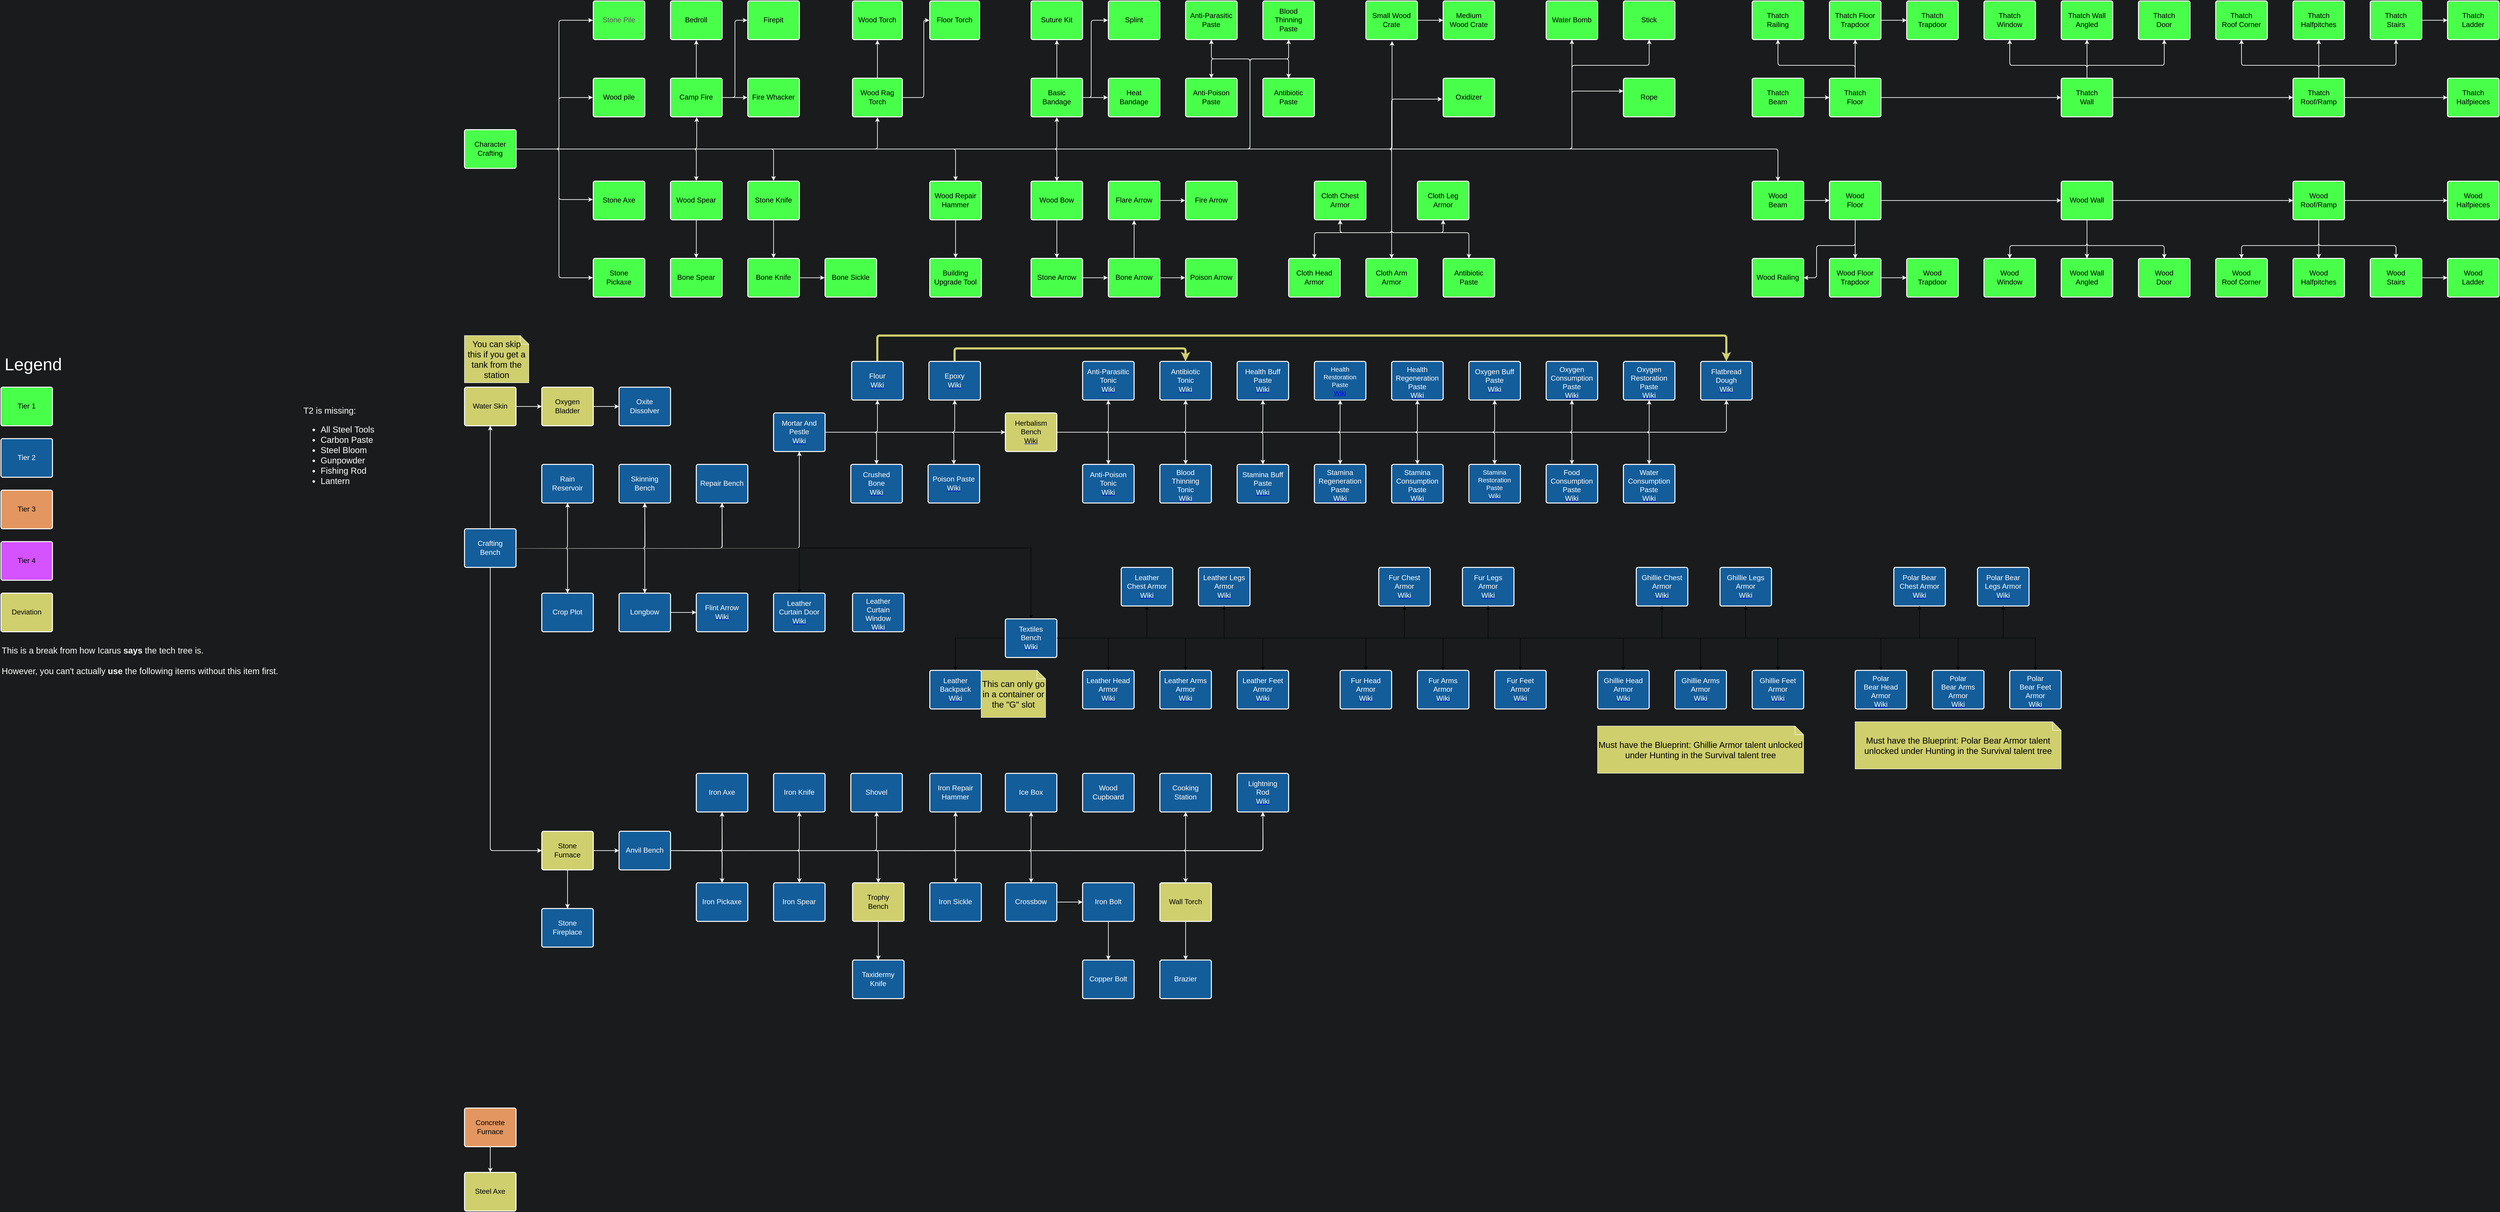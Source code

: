 <mxfile compressed="true" version="16.5.4" type="github"><diagram id="rRzekfHHQEF70Khm2-KE" name="Page-1"><mxGraphModel dx="2420" dy="1104" grid="1" gridSize="15" guides="1" tooltips="1" connect="1" arrows="1" fold="1" page="0" pageScale="1" pageWidth="850" pageHeight="1100" background="#191B1C" math="0" shadow="0"><root><mxCell id="0"/><mxCell id="1" parent="0"/><mxCell id="PEmLO8Mioou9qKizZvz7-9" style="edgeStyle=orthogonalEdgeStyle;shape=connector;rounded=1;orthogonalLoop=1;jettySize=auto;html=1;fontFamily=Helvetica;fontSize=20;startArrow=none;endArrow=classic;endFill=1;strokeWidth=1.5;strokeColor=#FFFFFF;fontColor=#000000;sketch=0;arcSize=12;" parent="1" source="Ll6SlmnCo9xCi9tkevdO-1" target="Ll6SlmnCo9xCi9tkevdO-44" edge="1"><mxGeometry relative="1" as="geometry"/></mxCell><mxCell id="PEmLO8Mioou9qKizZvz7-10" style="edgeStyle=orthogonalEdgeStyle;shape=connector;rounded=1;orthogonalLoop=1;jettySize=auto;html=1;entryX=0.5;entryY=1;entryDx=0;entryDy=0;fontFamily=Helvetica;fontSize=20;startArrow=none;endArrow=classic;endFill=1;strokeWidth=1.5;strokeColor=#FFFFFF;fontColor=#000000;sketch=0;arcSize=12;" parent="1" source="Ll6SlmnCo9xCi9tkevdO-1" target="Ll6SlmnCo9xCi9tkevdO-58" edge="1"><mxGeometry relative="1" as="geometry"><Array as="points"><mxPoint x="1830" y="405"/><mxPoint x="1830" y="195"/><mxPoint x="1740" y="195"/></Array></mxGeometry></mxCell><mxCell id="PEmLO8Mioou9qKizZvz7-11" style="edgeStyle=orthogonalEdgeStyle;shape=connector;rounded=1;orthogonalLoop=1;jettySize=auto;html=1;entryX=0.5;entryY=1;entryDx=0;entryDy=0;fontFamily=Helvetica;fontSize=20;startArrow=none;endArrow=classic;endFill=1;strokeWidth=1.5;strokeColor=#FFFFFF;fontColor=#000000;sketch=0;arcSize=12;" parent="1" source="Ll6SlmnCo9xCi9tkevdO-1" target="Ll6SlmnCo9xCi9tkevdO-59" edge="1"><mxGeometry relative="1" as="geometry"><Array as="points"><mxPoint x="1830" y="405"/><mxPoint x="1830" y="195"/><mxPoint x="1920" y="195"/></Array></mxGeometry></mxCell><mxCell id="PEmLO8Mioou9qKizZvz7-12" style="edgeStyle=orthogonalEdgeStyle;shape=connector;rounded=1;orthogonalLoop=1;jettySize=auto;html=1;fontFamily=Helvetica;fontSize=20;startArrow=none;endArrow=classic;endFill=1;strokeWidth=1.5;entryX=0.5;entryY=0;entryDx=0;entryDy=0;strokeColor=#FFFFFF;fontColor=#000000;sketch=0;arcSize=12;" parent="1" source="Ll6SlmnCo9xCi9tkevdO-1" target="Ll6SlmnCo9xCi9tkevdO-57" edge="1"><mxGeometry relative="1" as="geometry"><mxPoint x="1815" y="210" as="targetPoint"/><Array as="points"><mxPoint x="1830" y="405"/><mxPoint x="1830" y="195"/><mxPoint x="1740" y="195"/></Array></mxGeometry></mxCell><mxCell id="PEmLO8Mioou9qKizZvz7-13" style="edgeStyle=orthogonalEdgeStyle;shape=connector;rounded=1;orthogonalLoop=1;jettySize=auto;html=1;fontFamily=Helvetica;fontSize=20;startArrow=none;endArrow=classic;endFill=1;strokeWidth=1.5;entryX=0.5;entryY=0;entryDx=0;entryDy=0;strokeColor=#FFFFFF;fontColor=#000000;sketch=0;arcSize=12;" parent="1" source="Ll6SlmnCo9xCi9tkevdO-1" target="Ll6SlmnCo9xCi9tkevdO-60" edge="1"><mxGeometry relative="1" as="geometry"><mxPoint x="2055" y="270" as="targetPoint"/><Array as="points"><mxPoint x="1830" y="405"/><mxPoint x="1830" y="195"/><mxPoint x="1920" y="195"/></Array></mxGeometry></mxCell><mxCell id="PEmLO8Mioou9qKizZvz7-16" style="edgeStyle=orthogonalEdgeStyle;shape=connector;rounded=1;orthogonalLoop=1;jettySize=auto;html=1;entryX=0.508;entryY=1.039;entryDx=0;entryDy=0;entryPerimeter=0;fontFamily=Helvetica;fontSize=20;startArrow=none;endArrow=classic;endFill=1;strokeWidth=1.5;strokeColor=#FFFFFF;fontColor=#000000;sketch=0;arcSize=12;" parent="1" source="Ll6SlmnCo9xCi9tkevdO-1" target="PEmLO8Mioou9qKizZvz7-3" edge="1"><mxGeometry relative="1" as="geometry"/></mxCell><UserObject label="Character Crafting" lucidchartObjectId="u_BPGFiDnguB" id="Ll6SlmnCo9xCi9tkevdO-1"><mxCell style="html=1;overflow=block;blockSpacing=1;whiteSpace=wrap;fontSize=16.7;spacing=9;strokeOpacity=100;rounded=1;absoluteArcSize=1;arcSize=9;strokeWidth=2.3;fontColor=#ffffff;strokeColor=#FFFFFF;" parent="1" vertex="1"><mxGeometry y="360" width="120" height="90" as="geometry"/></mxCell></UserObject><UserObject label="" lucidchartObjectId="H_BPp4X-sTFV" id="Ll6SlmnCo9xCi9tkevdO-2"><mxCell style="html=1;jettySize=18;whiteSpace=wrap;fontSize=20;strokeWidth=1.5;rounded=1;arcSize=12;edgeStyle=orthogonalEdgeStyle;startArrow=none;endArrow=classic;endFill=1;exitX=1.009;exitY=0.5;exitPerimeter=0;entryX=-0.009;entryY=0.5;entryPerimeter=0;strokeColor=#FFFFFF;fontColor=#000000;sketch=0;" parent="1" source="Ll6SlmnCo9xCi9tkevdO-1" target="Ll6SlmnCo9xCi9tkevdO-3" edge="1"><mxGeometry width="100" height="100" relative="1" as="geometry"><Array as="points"><mxPoint x="220" y="405"/><mxPoint x="220" y="105"/></Array></mxGeometry></mxCell></UserObject><UserObject label="&lt;font color=&quot;#595959&quot;&gt;Stone Pile&lt;/font&gt;" lucidchartObjectId="I_BPqSDUbPAX" id="Ll6SlmnCo9xCi9tkevdO-3"><mxCell style="html=1;overflow=block;blockSpacing=1;whiteSpace=wrap;fontSize=16.7;spacing=9;strokeOpacity=100;rounded=1;absoluteArcSize=1;arcSize=9;strokeWidth=2.3;fontColor=#000;fillColor=#48ff49;strokeColor=#FFFFFF;" parent="1" vertex="1"><mxGeometry x="300" y="60" width="120" height="90" as="geometry"/></mxCell></UserObject><UserObject label="" lucidchartObjectId="N_BP8Tn_OD_2" id="Ll6SlmnCo9xCi9tkevdO-4"><mxCell style="html=1;jettySize=18;whiteSpace=wrap;fontSize=20;strokeWidth=1.5;rounded=1;arcSize=12;edgeStyle=orthogonalEdgeStyle;startArrow=none;endArrow=classic;endFill=1;exitX=1.009;exitY=0.5;exitPerimeter=0;entryX=-0.009;entryY=0.5;entryPerimeter=0;strokeColor=#FFFFFF;fontColor=#000000;sketch=0;" parent="1" source="Ll6SlmnCo9xCi9tkevdO-1" target="Ll6SlmnCo9xCi9tkevdO-5" edge="1"><mxGeometry width="100" height="100" relative="1" as="geometry"><Array as="points"><mxPoint x="220" y="405"/><mxPoint x="220" y="285"/></Array></mxGeometry></mxCell></UserObject><UserObject label="Wood pile" lucidchartObjectId="O_BPZkJiBm.c" id="Ll6SlmnCo9xCi9tkevdO-5"><mxCell style="html=1;overflow=block;blockSpacing=1;whiteSpace=wrap;fontSize=16.7;spacing=9;strokeOpacity=100;rounded=1;absoluteArcSize=1;arcSize=9;strokeWidth=2.3;fontColor=#ffffff;strokeColor=#FFFFFF;" parent="1" vertex="1"><mxGeometry x="300" y="240" width="120" height="90" as="geometry"/></mxCell></UserObject><UserObject label="" lucidchartObjectId="X_BPr38c6wYP" id="Ll6SlmnCo9xCi9tkevdO-6"><mxCell style="html=1;jettySize=18;whiteSpace=wrap;fontSize=20;strokeWidth=1.5;rounded=1;arcSize=12;edgeStyle=orthogonalEdgeStyle;startArrow=none;endArrow=classic;endFill=1;exitX=1.009;exitY=0.5;exitPerimeter=0;entryX=-0.009;entryY=0.475;entryPerimeter=0;strokeColor=#FFFFFF;fontColor=#000000;sketch=0;" parent="1" source="Ll6SlmnCo9xCi9tkevdO-1" target="Ll6SlmnCo9xCi9tkevdO-7" edge="1"><mxGeometry width="100" height="100" relative="1" as="geometry"><Array as="points"><mxPoint x="220" y="405"/><mxPoint x="220" y="523"/></Array></mxGeometry></mxCell></UserObject><UserObject label="Stone Axe" lucidchartObjectId="Y_BP5Q-G_znC" id="Ll6SlmnCo9xCi9tkevdO-7"><mxCell style="html=1;overflow=block;blockSpacing=1;whiteSpace=wrap;fontSize=16.7;spacing=9;strokeOpacity=100;rounded=1;absoluteArcSize=1;arcSize=9;strokeWidth=2.3;fontColor=#ffffff;strokeColor=#FFFFFF;" parent="1" vertex="1"><mxGeometry x="300" y="480" width="120" height="90" as="geometry"/></mxCell></UserObject><UserObject label="Stone Pickaxe" lucidchartObjectId="8_BPwkNQC5Gh" id="Ll6SlmnCo9xCi9tkevdO-8"><mxCell style="html=1;overflow=block;blockSpacing=1;whiteSpace=wrap;fontSize=16.7;spacing=9;strokeOpacity=100;rounded=1;absoluteArcSize=1;arcSize=9;strokeWidth=2.3;fontColor=#ffffff;strokeColor=#FFFFFF;" parent="1" vertex="1"><mxGeometry x="300" y="660" width="120" height="90" as="geometry"/></mxCell></UserObject><UserObject label="" lucidchartObjectId="..BPo7T~YsD4" id="Ll6SlmnCo9xCi9tkevdO-9"><mxCell style="html=1;jettySize=18;whiteSpace=wrap;fontSize=20;strokeWidth=1.5;rounded=1;arcSize=12;edgeStyle=orthogonalEdgeStyle;startArrow=none;endArrow=classic;endFill=1;exitX=1.009;exitY=0.5;exitPerimeter=0;entryX=-0.009;entryY=0.5;entryPerimeter=0;strokeColor=#FFFFFF;fontColor=#000000;sketch=0;" parent="1" source="Ll6SlmnCo9xCi9tkevdO-1" target="Ll6SlmnCo9xCi9tkevdO-8" edge="1"><mxGeometry width="100" height="100" relative="1" as="geometry"><Array as="points"><mxPoint x="220" y="405"/><mxPoint x="220" y="705"/></Array></mxGeometry></mxCell></UserObject><UserObject label="Camp Fire" lucidchartObjectId="m~BPZ36LLnPR" id="Ll6SlmnCo9xCi9tkevdO-10"><mxCell style="html=1;overflow=block;blockSpacing=1;whiteSpace=wrap;fontSize=16.7;spacing=9;strokeOpacity=100;rounded=1;absoluteArcSize=1;arcSize=9;strokeWidth=2.3;fontColor=#ffffff;strokeColor=#FFFFFF;" parent="1" vertex="1"><mxGeometry x="480" y="240" width="120" height="90" as="geometry"/></mxCell></UserObject><UserObject label="" lucidchartObjectId="O~BPa62-yU6X" id="Ll6SlmnCo9xCi9tkevdO-11"><mxCell style="html=1;jettySize=18;whiteSpace=wrap;fontSize=20;strokeWidth=1.5;rounded=1;arcSize=12;edgeStyle=orthogonalEdgeStyle;startArrow=none;endArrow=classic;endFill=1;exitX=1.009;exitY=0.5;exitPerimeter=0;entryX=0.508;entryY=1.013;entryPerimeter=0;strokeColor=#FFFFFF;fontColor=#000000;sketch=0;" parent="1" source="Ll6SlmnCo9xCi9tkevdO-1" target="Ll6SlmnCo9xCi9tkevdO-10" edge="1"><mxGeometry width="100" height="100" relative="1" as="geometry"><Array as="points"/></mxGeometry></mxCell></UserObject><UserObject label="" lucidchartObjectId="Y~BPYHWkq6s2" id="Ll6SlmnCo9xCi9tkevdO-12"><mxCell style="html=1;jettySize=18;whiteSpace=wrap;fontSize=20;strokeWidth=1.5;rounded=1;arcSize=12;edgeStyle=orthogonalEdgeStyle;startArrow=none;endArrow=classic;endFill=1;exitX=0.5;exitY=-0.012;exitPerimeter=0;entryX=0.5;entryY=1.013;entryPerimeter=0;strokeColor=#FFFFFF;fontColor=#000000;sketch=0;" parent="1" source="Ll6SlmnCo9xCi9tkevdO-10" target="Ll6SlmnCo9xCi9tkevdO-13" edge="1"><mxGeometry width="100" height="100" relative="1" as="geometry"><Array as="points"/></mxGeometry></mxCell></UserObject><UserObject label="Bedroll" lucidchartObjectId="Z~BPt7MjPGn2" id="Ll6SlmnCo9xCi9tkevdO-13"><mxCell style="html=1;overflow=block;blockSpacing=1;whiteSpace=wrap;fontSize=16.7;spacing=9;strokeOpacity=100;rounded=1;absoluteArcSize=1;arcSize=9;strokeWidth=2.3;fontColor=#ffffff;strokeColor=#FFFFFF;" parent="1" vertex="1"><mxGeometry x="480" y="60" width="120" height="90" as="geometry"/></mxCell></UserObject><UserObject label="" lucidchartObjectId="gbCP4P~I9XrF" id="Ll6SlmnCo9xCi9tkevdO-14"><mxCell style="html=1;jettySize=18;whiteSpace=wrap;fontSize=20;strokeWidth=1.5;rounded=1;arcSize=12;edgeStyle=orthogonalEdgeStyle;startArrow=none;endArrow=classic;endFill=1;exitX=1.009;exitY=0.5;exitPerimeter=0;entryX=-0.009;entryY=0.5;entryPerimeter=0;strokeColor=#FFFFFF;fontColor=#000000;sketch=0;" parent="1" source="Ll6SlmnCo9xCi9tkevdO-10" target="Ll6SlmnCo9xCi9tkevdO-15" edge="1"><mxGeometry width="100" height="100" relative="1" as="geometry"><Array as="points"><mxPoint x="630" y="285"/><mxPoint x="630" y="105"/></Array></mxGeometry></mxCell></UserObject><UserObject label="Firepit" lucidchartObjectId="hbCPNWkPi1j1" id="Ll6SlmnCo9xCi9tkevdO-15"><mxCell style="html=1;overflow=block;blockSpacing=1;whiteSpace=wrap;fontSize=16.7;spacing=9;strokeOpacity=100;rounded=1;absoluteArcSize=1;arcSize=9;strokeWidth=2.3;fontColor=#ffffff;strokeColor=#FFFFFF;" parent="1" vertex="1"><mxGeometry x="660" y="60" width="120" height="90" as="geometry"/></mxCell></UserObject><UserObject label="" lucidchartObjectId="zbCPveMLPmp4" id="Ll6SlmnCo9xCi9tkevdO-16"><mxCell style="html=1;jettySize=18;whiteSpace=wrap;fontSize=20;strokeWidth=1.5;rounded=1;arcSize=12;edgeStyle=orthogonalEdgeStyle;startArrow=none;endArrow=classic;endFill=1;exitX=1.009;exitY=0.5;exitPerimeter=0;entryX=-0.009;entryY=0.5;entryPerimeter=0;strokeColor=#FFFFFF;fontColor=#000000;sketch=0;" parent="1" source="Ll6SlmnCo9xCi9tkevdO-10" target="Ll6SlmnCo9xCi9tkevdO-17" edge="1"><mxGeometry width="100" height="100" relative="1" as="geometry"><Array as="points"/></mxGeometry></mxCell></UserObject><UserObject label="Fire Whacker" lucidchartObjectId="AbCPx_nHZjYF" id="Ll6SlmnCo9xCi9tkevdO-17"><mxCell style="html=1;overflow=block;blockSpacing=1;whiteSpace=wrap;fontSize=16.7;spacing=9;strokeOpacity=100;rounded=1;absoluteArcSize=1;arcSize=9;strokeWidth=2.3;fontColor=#ffffff;strokeColor=#FFFFFF;" parent="1" vertex="1"><mxGeometry x="660" y="240" width="120" height="90" as="geometry"/></mxCell></UserObject><UserObject label="Wood Spear" lucidchartObjectId="0bCPyFjNDxt0" id="Ll6SlmnCo9xCi9tkevdO-18"><mxCell style="html=1;overflow=block;blockSpacing=1;whiteSpace=wrap;fontSize=16.7;spacing=9;strokeOpacity=100;rounded=1;absoluteArcSize=1;arcSize=9;strokeWidth=2.3;fontColor=#ffffff;strokeColor=#FFFFFF;" parent="1" vertex="1"><mxGeometry x="480" y="480" width="120" height="90" as="geometry"/></mxCell></UserObject><UserObject label="" lucidchartObjectId="9bCP.TVr~Gpa" id="Ll6SlmnCo9xCi9tkevdO-19"><mxCell style="html=1;jettySize=18;whiteSpace=wrap;fontSize=20;strokeWidth=1.5;rounded=1;arcSize=12;edgeStyle=orthogonalEdgeStyle;startArrow=none;endArrow=classic;endFill=1;exitX=0.5;exitY=1.013;exitPerimeter=0;entryX=0.5;entryY=-0.012;entryPerimeter=0;strokeColor=#FFFFFF;fontColor=#000000;sketch=0;" parent="1" source="Ll6SlmnCo9xCi9tkevdO-18" target="Ll6SlmnCo9xCi9tkevdO-20" edge="1"><mxGeometry width="100" height="100" relative="1" as="geometry"><Array as="points"/></mxGeometry></mxCell></UserObject><UserObject label="Bone Spear" lucidchartObjectId="9bCPvY.9jizp" id="Ll6SlmnCo9xCi9tkevdO-20"><mxCell style="html=1;overflow=block;blockSpacing=1;whiteSpace=wrap;fontSize=16.7;spacing=9;strokeOpacity=100;rounded=1;absoluteArcSize=1;arcSize=9;strokeWidth=2.3;fontColor=#ffffff;strokeColor=#FFFFFF;" parent="1" vertex="1"><mxGeometry x="480" y="660" width="120" height="90" as="geometry"/></mxCell></UserObject><UserObject label="" lucidchartObjectId="kiCP-3K6-2XL" id="Ll6SlmnCo9xCi9tkevdO-21"><mxCell style="html=1;jettySize=18;whiteSpace=wrap;fontSize=20;strokeWidth=1.5;rounded=1;arcSize=12;edgeStyle=orthogonalEdgeStyle;startArrow=none;endArrow=classic;endFill=1;exitX=1.009;exitY=0.5;exitPerimeter=0;entryX=0.5;entryY=-0.012;entryPerimeter=0;strokeColor=#FFFFFF;fontColor=#000000;sketch=0;" parent="1" source="Ll6SlmnCo9xCi9tkevdO-1" target="Ll6SlmnCo9xCi9tkevdO-18" edge="1"><mxGeometry width="100" height="100" relative="1" as="geometry"><Array as="points"/></mxGeometry></mxCell></UserObject><UserObject label="Stone Knife" lucidchartObjectId="DiCPni2tE8rD" id="Ll6SlmnCo9xCi9tkevdO-22"><mxCell style="html=1;overflow=block;blockSpacing=1;whiteSpace=wrap;fontSize=16.7;spacing=9;strokeOpacity=100;rounded=1;absoluteArcSize=1;arcSize=9;strokeWidth=2.3;fontColor=#ffffff;strokeColor=#FFFFFF;" parent="1" vertex="1"><mxGeometry x="660" y="480" width="120" height="90" as="geometry"/></mxCell></UserObject><UserObject label="" lucidchartObjectId="TiCPVjLU_8wO" id="Ll6SlmnCo9xCi9tkevdO-23"><mxCell style="html=1;jettySize=18;whiteSpace=wrap;fontSize=20;strokeWidth=1.5;rounded=1;arcSize=12;edgeStyle=orthogonalEdgeStyle;startArrow=none;endArrow=classic;endFill=1;exitX=0.5;exitY=1.013;exitPerimeter=0;entryX=0.5;entryY=-0.012;entryPerimeter=0;strokeColor=#FFFFFF;fontColor=#000000;sketch=0;" parent="1" source="Ll6SlmnCo9xCi9tkevdO-22" target="Ll6SlmnCo9xCi9tkevdO-24" edge="1"><mxGeometry width="100" height="100" relative="1" as="geometry"><Array as="points"/></mxGeometry></mxCell></UserObject><UserObject label="Bone Knife" lucidchartObjectId="UiCPd2ayhX7t" id="Ll6SlmnCo9xCi9tkevdO-24"><mxCell style="html=1;overflow=block;blockSpacing=1;whiteSpace=wrap;fontSize=16.7;spacing=9;strokeOpacity=100;rounded=1;absoluteArcSize=1;arcSize=9;strokeWidth=2.3;fontColor=#ffffff;strokeColor=#FFFFFF;" parent="1" vertex="1"><mxGeometry x="660" y="660" width="120" height="90" as="geometry"/></mxCell></UserObject><UserObject label="" lucidchartObjectId=".iCPRyIr9Cb5" id="Ll6SlmnCo9xCi9tkevdO-25"><mxCell style="html=1;jettySize=18;whiteSpace=wrap;fontSize=20;strokeWidth=1.5;rounded=1;arcSize=12;edgeStyle=orthogonalEdgeStyle;startArrow=none;endArrow=classic;endFill=1;exitX=1.009;exitY=0.5;exitPerimeter=0;entryX=0.5;entryY=-0.013;entryPerimeter=0;strokeColor=#FFFFFF;fontColor=#000000;sketch=0;" parent="1" source="Ll6SlmnCo9xCi9tkevdO-1" target="Ll6SlmnCo9xCi9tkevdO-22" edge="1"><mxGeometry width="100" height="100" relative="1" as="geometry"><Array as="points"/></mxGeometry></mxCell></UserObject><UserObject label="" lucidchartObjectId="ljCP1IuRaDb0" id="Ll6SlmnCo9xCi9tkevdO-26"><mxCell style="html=1;jettySize=18;whiteSpace=wrap;fontSize=20;strokeWidth=1.5;rounded=1;arcSize=12;edgeStyle=orthogonalEdgeStyle;startArrow=none;endArrow=classic;endFill=1;exitX=1.009;exitY=0.5;exitPerimeter=0;entryX=-0.009;entryY=0.5;entryPerimeter=0;strokeColor=#FFFFFF;fontColor=#000000;sketch=0;" parent="1" source="Ll6SlmnCo9xCi9tkevdO-24" target="Ll6SlmnCo9xCi9tkevdO-27" edge="1"><mxGeometry width="100" height="100" relative="1" as="geometry"><Array as="points"/></mxGeometry></mxCell></UserObject><UserObject label="Bone Sickle" lucidchartObjectId="mjCPNi4_uxHu" id="Ll6SlmnCo9xCi9tkevdO-27"><mxCell style="html=1;overflow=block;blockSpacing=1;whiteSpace=wrap;fontSize=16.7;spacing=9;strokeOpacity=100;rounded=1;absoluteArcSize=1;arcSize=9;strokeWidth=2.3;fontColor=#ffffff;strokeColor=#FFFFFF;" parent="1" vertex="1"><mxGeometry x="840" y="660" width="120" height="90" as="geometry"/></mxCell></UserObject><UserObject label="Wood Torch" lucidchartObjectId="NjCPfoWaLX8s" id="Ll6SlmnCo9xCi9tkevdO-28"><mxCell style="html=1;overflow=block;blockSpacing=1;whiteSpace=wrap;fontSize=16.7;spacing=9;strokeOpacity=100;rounded=1;absoluteArcSize=1;arcSize=9;strokeWidth=2.3;fontColor=#ffffff;strokeColor=#FFFFFF;" parent="1" vertex="1"><mxGeometry x="904" y="60" width="116" height="90" as="geometry"/></mxCell></UserObject><UserObject label="Wood Rag Torch" lucidchartObjectId="XjCPkU5Gd-JE" id="Ll6SlmnCo9xCi9tkevdO-29"><mxCell style="html=1;overflow=block;blockSpacing=1;whiteSpace=wrap;fontSize=16.7;spacing=9;strokeOpacity=100;rounded=1;absoluteArcSize=1;arcSize=9;strokeWidth=2.3;fontColor=#ffffff;strokeColor=#FFFFFF;" parent="1" vertex="1"><mxGeometry x="904" y="240" width="116" height="90" as="geometry"/></mxCell></UserObject><UserObject label="" lucidchartObjectId="-jCPkoOa--Ug" id="Ll6SlmnCo9xCi9tkevdO-30"><mxCell style="html=1;jettySize=18;whiteSpace=wrap;fontSize=20;strokeWidth=1.5;rounded=1;arcSize=12;edgeStyle=orthogonalEdgeStyle;startArrow=none;endArrow=classic;endFill=1;exitX=1.009;exitY=0.5;exitPerimeter=0;entryX=0.5;entryY=1.013;entryPerimeter=0;strokeColor=#FFFFFF;fontColor=#000000;sketch=0;" parent="1" source="Ll6SlmnCo9xCi9tkevdO-1" target="Ll6SlmnCo9xCi9tkevdO-29" edge="1"><mxGeometry width="100" height="100" relative="1" as="geometry"><Array as="points"/></mxGeometry></mxCell></UserObject><UserObject label="" lucidchartObjectId="~jCPqyXbzsTr" id="Ll6SlmnCo9xCi9tkevdO-31"><mxCell style="html=1;jettySize=18;whiteSpace=wrap;fontSize=20;strokeWidth=1.5;rounded=1;arcSize=12;edgeStyle=orthogonalEdgeStyle;startArrow=none;endArrow=classic;endFill=1;exitX=0.5;exitY=-0.013;exitPerimeter=0;entryX=0.5;entryY=1.013;entryPerimeter=0;strokeColor=#FFFFFF;fontColor=#000000;sketch=0;" parent="1" source="Ll6SlmnCo9xCi9tkevdO-29" target="Ll6SlmnCo9xCi9tkevdO-28" edge="1"><mxGeometry width="100" height="100" relative="1" as="geometry"><Array as="points"/></mxGeometry></mxCell></UserObject><UserObject label="Building Upgrade Tool" lucidchartObjectId="FkCPaop_36B8" id="Ll6SlmnCo9xCi9tkevdO-32"><mxCell style="html=1;overflow=block;blockSpacing=1;whiteSpace=wrap;fontSize=16.7;spacing=9;strokeOpacity=100;rounded=1;absoluteArcSize=1;arcSize=9;strokeWidth=2.3;fontColor=#ffffff;strokeColor=#FFFFFF;" parent="1" vertex="1"><mxGeometry x="1084" y="660" width="120" height="90" as="geometry"/></mxCell></UserObject><UserObject label="Wood Repair Hammer" lucidchartObjectId="SkCPNsp~cqIT" id="Ll6SlmnCo9xCi9tkevdO-33"><mxCell style="html=1;overflow=block;blockSpacing=1;whiteSpace=wrap;fontSize=16.7;spacing=9;strokeOpacity=100;rounded=1;absoluteArcSize=1;arcSize=9;strokeWidth=2.3;fontColor=#ffffff;strokeColor=#FFFFFF;" parent="1" vertex="1"><mxGeometry x="1084" y="480" width="120" height="90" as="geometry"/></mxCell></UserObject><UserObject label="" lucidchartObjectId="ZkCPeKj-GK6g" id="Ll6SlmnCo9xCi9tkevdO-34"><mxCell style="html=1;jettySize=18;whiteSpace=wrap;fontSize=20;strokeWidth=1.5;rounded=1;arcSize=12;edgeStyle=orthogonalEdgeStyle;startArrow=none;endArrow=classic;endFill=1;exitX=0.5;exitY=1.013;exitPerimeter=0;entryX=0.5;entryY=-0.013;entryPerimeter=0;strokeColor=#FFFFFF;fontColor=#000000;sketch=0;" parent="1" source="Ll6SlmnCo9xCi9tkevdO-33" target="Ll6SlmnCo9xCi9tkevdO-32" edge="1"><mxGeometry width="100" height="100" relative="1" as="geometry"><Array as="points"/></mxGeometry></mxCell></UserObject><UserObject label="" lucidchartObjectId="4kCPnIZIU0An" id="Ll6SlmnCo9xCi9tkevdO-35"><mxCell style="html=1;jettySize=18;whiteSpace=wrap;fontSize=20;strokeWidth=1.5;rounded=1;arcSize=12;edgeStyle=orthogonalEdgeStyle;startArrow=none;endArrow=classic;endFill=1;exitX=1.009;exitY=0.5;exitPerimeter=0;entryX=0.5;entryY=-0.013;entryPerimeter=0;strokeColor=#FFFFFF;fontColor=#000000;sketch=0;" parent="1" source="Ll6SlmnCo9xCi9tkevdO-1" target="Ll6SlmnCo9xCi9tkevdO-33" edge="1"><mxGeometry width="100" height="100" relative="1" as="geometry"><Array as="points"/></mxGeometry></mxCell></UserObject><UserObject label="Basic Bandage" lucidchartObjectId="_kCP5BGV8mZ8" id="Ll6SlmnCo9xCi9tkevdO-36"><mxCell style="html=1;overflow=block;blockSpacing=1;whiteSpace=wrap;fontSize=16.7;spacing=9;strokeOpacity=100;rounded=1;absoluteArcSize=1;arcSize=9;strokeWidth=2.3;fontColor=#000;fillColor=#48ff49;strokeColor=#FFFFFF;" parent="1" vertex="1"><mxGeometry x="1320" y="240" width="120" height="90" as="geometry"/></mxCell></UserObject><UserObject label="" lucidchartObjectId="BlCPuP3NP.qO" id="Ll6SlmnCo9xCi9tkevdO-37"><mxCell style="html=1;jettySize=18;whiteSpace=wrap;fontSize=20;strokeWidth=1.5;rounded=1;arcSize=12;edgeStyle=orthogonalEdgeStyle;startArrow=none;endArrow=classic;endFill=1;exitX=0.5;exitY=-0.013;exitPerimeter=0;entryX=0.5;entryY=1.013;entryPerimeter=0;strokeColor=#FFFFFF;fontColor=#000000;sketch=0;" parent="1" source="Ll6SlmnCo9xCi9tkevdO-36" target="Ll6SlmnCo9xCi9tkevdO-38" edge="1"><mxGeometry width="100" height="100" relative="1" as="geometry"><Array as="points"/></mxGeometry></mxCell></UserObject><UserObject label="Suture Kit" lucidchartObjectId="ClCPImLDUexu" id="Ll6SlmnCo9xCi9tkevdO-38"><mxCell style="html=1;overflow=block;blockSpacing=1;whiteSpace=wrap;fontSize=16.7;spacing=9;strokeOpacity=100;rounded=1;absoluteArcSize=1;arcSize=9;strokeWidth=2.3;fontColor=#000;fillColor=#48ff49;strokeColor=#FFFFFF;" parent="1" vertex="1"><mxGeometry x="1320" y="60" width="120" height="90" as="geometry"/></mxCell></UserObject><UserObject label="" lucidchartObjectId="rmCPF1wiyj0F" id="Ll6SlmnCo9xCi9tkevdO-39"><mxCell style="html=1;jettySize=18;whiteSpace=wrap;fontSize=20;strokeWidth=1.5;rounded=1;arcSize=12;edgeStyle=orthogonalEdgeStyle;startArrow=none;endArrow=classic;endFill=1;exitX=1.009;exitY=0.5;exitPerimeter=0;entryX=0.5;entryY=1.013;entryPerimeter=0;strokeColor=#FFFFFF;fontColor=#000000;sketch=0;" parent="1" source="Ll6SlmnCo9xCi9tkevdO-1" target="Ll6SlmnCo9xCi9tkevdO-36" edge="1"><mxGeometry width="100" height="100" relative="1" as="geometry"><Array as="points"/></mxGeometry></mxCell></UserObject><UserObject label="" lucidchartObjectId="hnCP7O0cIXPL" id="Ll6SlmnCo9xCi9tkevdO-40"><mxCell style="html=1;jettySize=18;whiteSpace=wrap;fontSize=20;strokeWidth=1.5;rounded=1;arcSize=12;edgeStyle=orthogonalEdgeStyle;startArrow=none;endArrow=classic;endFill=1;exitX=1.009;exitY=0.5;exitPerimeter=0;entryX=-0.009;entryY=0.5;entryPerimeter=0;strokeColor=#FFFFFF;fontColor=#000000;sketch=0;" parent="1" source="Ll6SlmnCo9xCi9tkevdO-36" target="Ll6SlmnCo9xCi9tkevdO-41" edge="1"><mxGeometry width="100" height="100" relative="1" as="geometry"><Array as="points"/></mxGeometry></mxCell></UserObject><UserObject label="Heat Bandage" lucidchartObjectId="inCPRJHLFMFV" id="Ll6SlmnCo9xCi9tkevdO-41"><mxCell style="html=1;overflow=block;blockSpacing=1;whiteSpace=wrap;fontSize=16.7;spacing=9;strokeOpacity=100;rounded=1;absoluteArcSize=1;arcSize=9;strokeWidth=2.3;fontColor=#000;fillColor=#48ff49;strokeColor=#FFFFFF;" parent="1" vertex="1"><mxGeometry x="1500" y="240" width="120" height="90" as="geometry"/></mxCell></UserObject><UserObject label="Splint" lucidchartObjectId="xnCPvxHndka4" id="Ll6SlmnCo9xCi9tkevdO-42"><mxCell style="html=1;overflow=block;blockSpacing=1;whiteSpace=wrap;fontSize=16.7;spacing=9;strokeOpacity=100;rounded=1;absoluteArcSize=1;arcSize=9;strokeWidth=2.3;fontColor=#000;fillColor=#48ff49;strokeColor=#FFFFFF;" parent="1" vertex="1"><mxGeometry x="1500" y="60" width="120" height="90" as="geometry"/></mxCell></UserObject><UserObject label="" lucidchartObjectId="NnCP2bfcHP.Y" id="Ll6SlmnCo9xCi9tkevdO-43"><mxCell style="html=1;jettySize=18;whiteSpace=wrap;fontSize=20;strokeWidth=1.5;rounded=1;arcSize=12;edgeStyle=orthogonalEdgeStyle;startArrow=none;endArrow=classic;endFill=1;exitX=1.009;exitY=0.5;exitPerimeter=0;entryX=-0.009;entryY=0.5;entryPerimeter=0;strokeColor=#FFFFFF;fontColor=#000000;sketch=0;" parent="1" source="Ll6SlmnCo9xCi9tkevdO-36" target="Ll6SlmnCo9xCi9tkevdO-42" edge="1"><mxGeometry width="100" height="100" relative="1" as="geometry"><Array as="points"><mxPoint x="1460" y="285"/><mxPoint x="1460" y="105"/></Array></mxGeometry></mxCell></UserObject><UserObject label="Wood Bow" lucidchartObjectId="soCP9eVfctdo" id="Ll6SlmnCo9xCi9tkevdO-44"><mxCell style="html=1;overflow=block;blockSpacing=1;whiteSpace=wrap;fontSize=16.7;spacing=9;strokeOpacity=100;rounded=1;absoluteArcSize=1;arcSize=9;strokeWidth=2.3;fontColor=#ffffff;strokeColor=#FFFFFF;" parent="1" vertex="1"><mxGeometry x="1320" y="480" width="120" height="90" as="geometry"/></mxCell></UserObject><UserObject label="Floor Torch" lucidchartObjectId="0oCPBDUv6IJo" id="Ll6SlmnCo9xCi9tkevdO-45"><mxCell style="html=1;overflow=block;blockSpacing=1;whiteSpace=wrap;fontSize=16.7;spacing=9;strokeOpacity=100;rounded=1;absoluteArcSize=1;arcSize=9;strokeWidth=2.3;fontColor=#ffffff;strokeColor=#FFFFFF;" parent="1" vertex="1"><mxGeometry x="1084" y="60" width="116" height="90" as="geometry"/></mxCell></UserObject><UserObject label="" lucidchartObjectId="9oCPAgSTg2dO" id="Ll6SlmnCo9xCi9tkevdO-46"><mxCell style="html=1;jettySize=18;whiteSpace=wrap;fontSize=20;strokeWidth=1.5;rounded=1;arcSize=12;edgeStyle=orthogonalEdgeStyle;startArrow=none;endArrow=classic;endFill=1;exitX=1.009;exitY=0.5;exitPerimeter=0;entryX=-0.009;entryY=0.5;entryPerimeter=0;strokeColor=#FFFFFF;fontColor=#000000;sketch=0;" parent="1" source="Ll6SlmnCo9xCi9tkevdO-29" target="Ll6SlmnCo9xCi9tkevdO-45" edge="1"><mxGeometry width="100" height="100" relative="1" as="geometry"><Array as="points"><mxPoint x="1070" y="285"/><mxPoint x="1070" y="105"/></Array></mxGeometry></mxCell></UserObject><UserObject label="" lucidchartObjectId="CpCPfpf-9aIL" id="Ll6SlmnCo9xCi9tkevdO-47"><mxCell style="html=1;jettySize=18;whiteSpace=wrap;fontSize=20;strokeWidth=1.5;rounded=1;arcSize=12;edgeStyle=orthogonalEdgeStyle;startArrow=none;endArrow=classic;endFill=1;exitX=0.5;exitY=1.013;exitPerimeter=0;entryX=0.5;entryY=-0.012;entryPerimeter=0;strokeColor=#FFFFFF;fontColor=#000000;sketch=0;" parent="1" source="Ll6SlmnCo9xCi9tkevdO-44" target="Ll6SlmnCo9xCi9tkevdO-48" edge="1"><mxGeometry width="100" height="100" relative="1" as="geometry"><Array as="points"/></mxGeometry></mxCell></UserObject><UserObject label="Stone Arrow" lucidchartObjectId="DpCP2Eaae.8H" id="Ll6SlmnCo9xCi9tkevdO-48"><mxCell style="html=1;overflow=block;blockSpacing=1;whiteSpace=wrap;fontSize=16.7;spacing=9;strokeOpacity=100;rounded=1;absoluteArcSize=1;arcSize=9;strokeWidth=2.3;fontColor=#ffffff;strokeColor=#FFFFFF;" parent="1" vertex="1"><mxGeometry x="1320" y="660" width="120" height="90" as="geometry"/></mxCell></UserObject><UserObject label="" lucidchartObjectId="6pCPRLMFEYzP" id="Ll6SlmnCo9xCi9tkevdO-49"><mxCell style="html=1;jettySize=18;whiteSpace=wrap;fontSize=20;strokeWidth=1.5;rounded=1;arcSize=12;edgeStyle=orthogonalEdgeStyle;startArrow=none;endArrow=classic;endFill=1;exitX=1.009;exitY=0.5;exitPerimeter=0;entryX=-0.009;entryY=0.5;entryPerimeter=0;strokeColor=#FFFFFF;fontColor=#000000;sketch=0;" parent="1" source="Ll6SlmnCo9xCi9tkevdO-48" target="Ll6SlmnCo9xCi9tkevdO-50" edge="1"><mxGeometry width="100" height="100" relative="1" as="geometry"><Array as="points"/></mxGeometry></mxCell></UserObject><UserObject label="Bone Arrow" lucidchartObjectId="7pCPZ1x_f7pm" id="Ll6SlmnCo9xCi9tkevdO-50"><mxCell style="html=1;overflow=block;blockSpacing=1;whiteSpace=wrap;fontSize=16.7;spacing=9;strokeOpacity=100;rounded=1;absoluteArcSize=1;arcSize=9;strokeWidth=2.3;fontColor=#000;fillColor=#48ff49;strokeColor=#FFFFFF;" parent="1" vertex="1"><mxGeometry x="1500" y="660" width="120" height="90" as="geometry"/></mxCell></UserObject><UserObject label="" lucidchartObjectId="aqCPHMb0PwwD" id="Ll6SlmnCo9xCi9tkevdO-51"><mxCell style="html=1;jettySize=18;whiteSpace=wrap;fontSize=20;strokeWidth=1.5;rounded=1;arcSize=12;edgeStyle=orthogonalEdgeStyle;startArrow=none;endArrow=classic;endFill=1;exitX=0.5;exitY=-0.013;exitPerimeter=0;entryX=0.5;entryY=1.013;entryPerimeter=0;strokeColor=#FFFFFF;fontColor=#000000;sketch=0;" parent="1" source="Ll6SlmnCo9xCi9tkevdO-50" target="Ll6SlmnCo9xCi9tkevdO-52" edge="1"><mxGeometry width="100" height="100" relative="1" as="geometry"><Array as="points"/></mxGeometry></mxCell></UserObject><UserObject label="Flare Arrow" lucidchartObjectId="dqCP8PIB~_1w" id="Ll6SlmnCo9xCi9tkevdO-52"><mxCell style="html=1;overflow=block;blockSpacing=1;whiteSpace=wrap;fontSize=16.7;spacing=9;strokeOpacity=100;rounded=1;absoluteArcSize=1;arcSize=9;strokeWidth=2.3;fontColor=#000;fillColor=#48ff49;strokeColor=#FFFFFF;" parent="1" vertex="1"><mxGeometry x="1500" y="480" width="120" height="90" as="geometry"/></mxCell></UserObject><UserObject label="" lucidchartObjectId="oqCPp.f_A3Km" id="Ll6SlmnCo9xCi9tkevdO-53"><mxCell style="html=1;jettySize=18;whiteSpace=wrap;fontSize=20;strokeWidth=1.5;rounded=1;arcSize=12;edgeStyle=orthogonalEdgeStyle;startArrow=none;endArrow=classic;endFill=1;exitX=1.009;exitY=0.5;exitPerimeter=0;entryX=-0.009;entryY=0.5;entryPerimeter=0;strokeColor=#FFFFFF;fontColor=#000000;sketch=0;" parent="1" source="Ll6SlmnCo9xCi9tkevdO-52" target="Ll6SlmnCo9xCi9tkevdO-54" edge="1"><mxGeometry width="100" height="100" relative="1" as="geometry"><Array as="points"/></mxGeometry></mxCell></UserObject><UserObject label="Fire Arrow" lucidchartObjectId="qqCPw2HN394B" id="Ll6SlmnCo9xCi9tkevdO-54"><mxCell style="html=1;overflow=block;blockSpacing=1;whiteSpace=wrap;fontSize=16.7;spacing=9;strokeOpacity=100;rounded=1;absoluteArcSize=1;arcSize=9;strokeWidth=2.3;fontColor=#000;fillColor=#48ff49;strokeColor=#FFFFFF;" parent="1" vertex="1"><mxGeometry x="1680" y="480" width="120" height="90" as="geometry"/></mxCell></UserObject><UserObject label="" lucidchartObjectId="wqCPvKt36-xp" id="Ll6SlmnCo9xCi9tkevdO-55"><mxCell style="html=1;jettySize=18;whiteSpace=wrap;fontSize=20;strokeWidth=1.5;rounded=1;arcSize=12;edgeStyle=orthogonalEdgeStyle;startArrow=none;endArrow=classic;endFill=1;exitX=1.009;exitY=0.5;exitPerimeter=0;entryX=-0.009;entryY=0.5;entryPerimeter=0;strokeColor=#FFFFFF;fontColor=#000000;sketch=0;" parent="1" source="Ll6SlmnCo9xCi9tkevdO-50" target="Ll6SlmnCo9xCi9tkevdO-56" edge="1"><mxGeometry width="100" height="100" relative="1" as="geometry"><Array as="points"/></mxGeometry></mxCell></UserObject><UserObject label="Poison Arrow" lucidchartObjectId="yqCPa7FqjyKV" id="Ll6SlmnCo9xCi9tkevdO-56"><mxCell style="html=1;overflow=block;blockSpacing=1;whiteSpace=wrap;fontSize=16.7;spacing=9;strokeOpacity=100;rounded=1;absoluteArcSize=1;arcSize=9;strokeWidth=2.3;fontColor=#000;fillColor=#48ff49;strokeColor=#FFFFFF;" parent="1" vertex="1"><mxGeometry x="1680" y="660" width="120" height="90" as="geometry"/></mxCell></UserObject><UserObject label="Anti-Poison Paste" lucidchartObjectId="PqCPc58l.CzU" id="Ll6SlmnCo9xCi9tkevdO-57"><mxCell style="html=1;overflow=block;blockSpacing=1;whiteSpace=wrap;fontSize=16.7;spacing=9;strokeOpacity=100;rounded=1;absoluteArcSize=1;arcSize=9;strokeWidth=2.3;fontColor=#000;fillColor=#48ff49;strokeColor=#FFFFFF;" parent="1" vertex="1"><mxGeometry x="1680" y="240" width="120" height="90" as="geometry"/></mxCell></UserObject><UserObject label="Anti-Parasitic Paste" lucidchartObjectId=".qCP9QTMKTPM" id="Ll6SlmnCo9xCi9tkevdO-58"><mxCell style="html=1;overflow=block;blockSpacing=1;whiteSpace=wrap;fontSize=16.7;spacing=9;strokeOpacity=100;rounded=1;absoluteArcSize=1;arcSize=9;strokeWidth=2.3;fontColor=#000;fillColor=#48ff49;strokeColor=#FFFFFF;" parent="1" vertex="1"><mxGeometry x="1680" y="60" width="120" height="90" as="geometry"/></mxCell></UserObject><UserObject label="Blood Thinning Paste" lucidchartObjectId="nrCP6l9zcHXE" id="Ll6SlmnCo9xCi9tkevdO-59"><mxCell style="html=1;overflow=block;blockSpacing=1;whiteSpace=wrap;fontSize=16.7;spacing=9;strokeOpacity=100;rounded=1;absoluteArcSize=1;arcSize=9;strokeWidth=2.3;fontColor=#000;fillColor=#48ff49;strokeColor=#FFFFFF;" parent="1" vertex="1"><mxGeometry x="1860" y="60" width="120" height="90" as="geometry"/></mxCell></UserObject><UserObject label="Antibiotic Paste" lucidchartObjectId="yrCP56Y~xQKt" id="Ll6SlmnCo9xCi9tkevdO-60"><mxCell style="html=1;overflow=block;blockSpacing=1;whiteSpace=wrap;fontSize=16.7;spacing=9;strokeOpacity=100;rounded=1;absoluteArcSize=1;arcSize=9;strokeWidth=2.3;fontColor=#000;fillColor=#48ff49;strokeColor=#FFFFFF;" parent="1" vertex="1"><mxGeometry x="1860" y="240" width="120" height="90" as="geometry"/></mxCell></UserObject><mxCell id="PEmLO8Mioou9qKizZvz7-6" value="" style="edgeStyle=orthogonalEdgeStyle;curved=0;rounded=1;sketch=0;orthogonalLoop=1;jettySize=auto;html=1;endArrow=classic;fontSize=20;strokeWidth=1.5;arcSize=12;startArrow=none;endFill=1;strokeColor=#FFFFFF;fontColor=#000000;" parent="1" source="PEmLO8Mioou9qKizZvz7-3" target="PEmLO8Mioou9qKizZvz7-5" edge="1"><mxGeometry relative="1" as="geometry"/></mxCell><UserObject label="Small Wood Crate" lucidchartObjectId="yrCP56Y~xQKt" id="PEmLO8Mioou9qKizZvz7-3"><mxCell style="html=1;overflow=block;blockSpacing=1;whiteSpace=wrap;fontSize=16.7;spacing=9;strokeOpacity=100;rounded=1;absoluteArcSize=1;arcSize=9;strokeWidth=2.3;fontColor=#000;fillColor=#48ff49;strokeColor=#FFFFFF;" parent="1" vertex="1"><mxGeometry x="2100" y="60" width="120" height="90" as="geometry"/></mxCell></UserObject><UserObject label="Medium Wood Crate" lucidchartObjectId="yrCP56Y~xQKt" id="PEmLO8Mioou9qKizZvz7-5"><mxCell style="html=1;overflow=block;blockSpacing=1;whiteSpace=wrap;fontSize=16.7;spacing=9;strokeOpacity=100;rounded=1;absoluteArcSize=1;arcSize=9;strokeWidth=2.3;fontColor=#000;fillColor=#48ff49;strokeColor=#FFFFFF;" parent="1" vertex="1"><mxGeometry x="2280" y="60" width="120" height="90" as="geometry"/></mxCell></UserObject><UserObject label="Oxidizer" lucidchartObjectId="yrCP56Y~xQKt" id="PEmLO8Mioou9qKizZvz7-8"><mxCell style="html=1;overflow=block;blockSpacing=1;whiteSpace=wrap;fontSize=16.7;spacing=9;strokeOpacity=100;rounded=1;absoluteArcSize=1;arcSize=9;strokeWidth=2.3;fontColor=#000;fillColor=#48ff49;strokeColor=#FFFFFF;" parent="1" vertex="1"><mxGeometry x="2280" y="240" width="120" height="90" as="geometry"/></mxCell></UserObject><mxCell id="PEmLO8Mioou9qKizZvz7-17" style="edgeStyle=orthogonalEdgeStyle;shape=connector;rounded=1;orthogonalLoop=1;jettySize=auto;html=1;entryX=-0.02;entryY=0.542;entryDx=0;entryDy=0;entryPerimeter=0;fontFamily=Helvetica;fontSize=20;startArrow=none;endArrow=classic;endFill=1;strokeWidth=1.5;strokeColor=#FFFFFF;fontColor=#000000;sketch=0;arcSize=12;" parent="1" source="Ll6SlmnCo9xCi9tkevdO-1" target="PEmLO8Mioou9qKizZvz7-8" edge="1"><mxGeometry relative="1" as="geometry"><mxPoint x="120" y="405.0" as="sourcePoint"/><mxPoint x="2160.96" y="153.51" as="targetPoint"/><Array as="points"><mxPoint x="2160" y="405"/><mxPoint x="2160" y="289"/></Array></mxGeometry></mxCell><UserObject label="Cloth Leg Armor" lucidchartObjectId="yrCP56Y~xQKt" id="PEmLO8Mioou9qKizZvz7-18"><mxCell style="html=1;overflow=block;blockSpacing=1;whiteSpace=wrap;fontSize=16.7;spacing=9;strokeOpacity=100;rounded=1;absoluteArcSize=1;arcSize=9;strokeWidth=2.3;fontColor=#000;fillColor=#48ff49;strokeColor=#FFFFFF;" parent="1" vertex="1"><mxGeometry x="2220" y="480" width="120" height="90" as="geometry"/></mxCell></UserObject><UserObject label="Cloth Chest Armor" lucidchartObjectId="yrCP56Y~xQKt" id="PEmLO8Mioou9qKizZvz7-19"><mxCell style="html=1;overflow=block;blockSpacing=1;whiteSpace=wrap;fontSize=16.7;spacing=9;strokeOpacity=100;rounded=1;absoluteArcSize=1;arcSize=9;strokeWidth=2.3;fontColor=#000;fillColor=#48ff49;strokeColor=#FFFFFF;" parent="1" vertex="1"><mxGeometry x="1980" y="480" width="120" height="90" as="geometry"/></mxCell></UserObject><UserObject label="Cloth Head Armor" lucidchartObjectId="yrCP56Y~xQKt" id="PEmLO8Mioou9qKizZvz7-20"><mxCell style="html=1;overflow=block;blockSpacing=1;whiteSpace=wrap;fontSize=16.7;spacing=9;strokeOpacity=100;rounded=1;absoluteArcSize=1;arcSize=9;strokeWidth=2.3;fontColor=#000;fillColor=#48ff49;strokeColor=#FFFFFF;" parent="1" vertex="1"><mxGeometry x="1920" y="660" width="120" height="90" as="geometry"/></mxCell></UserObject><UserObject label="Cloth Arm Armor" lucidchartObjectId="yrCP56Y~xQKt" id="PEmLO8Mioou9qKizZvz7-21"><mxCell style="html=1;overflow=block;blockSpacing=1;whiteSpace=wrap;fontSize=16.7;spacing=9;strokeOpacity=100;rounded=1;absoluteArcSize=1;arcSize=9;strokeWidth=2.3;fontColor=#000;fillColor=#48ff49;strokeColor=#FFFFFF;" parent="1" vertex="1"><mxGeometry x="2100" y="660" width="120" height="90" as="geometry"/></mxCell></UserObject><UserObject label="Antibiotic Paste" lucidchartObjectId="yrCP56Y~xQKt" id="PEmLO8Mioou9qKizZvz7-22"><mxCell style="html=1;overflow=block;blockSpacing=1;whiteSpace=wrap;fontSize=16.7;spacing=9;strokeOpacity=100;rounded=1;absoluteArcSize=1;arcSize=9;strokeWidth=2.3;fontColor=#000;fillColor=#48ff49;strokeColor=#FFFFFF;" parent="1" vertex="1"><mxGeometry x="2280" y="660" width="120" height="90" as="geometry"/></mxCell></UserObject><mxCell id="PEmLO8Mioou9qKizZvz7-23" style="edgeStyle=orthogonalEdgeStyle;shape=connector;rounded=1;orthogonalLoop=1;jettySize=auto;html=1;entryX=0.5;entryY=0;entryDx=0;entryDy=0;fontFamily=Helvetica;fontSize=20;startArrow=none;endArrow=classic;endFill=1;strokeWidth=1.5;strokeColor=#FFFFFF;fontColor=#000000;sketch=0;arcSize=12;" parent="1" source="Ll6SlmnCo9xCi9tkevdO-1" target="PEmLO8Mioou9qKizZvz7-21" edge="1"><mxGeometry relative="1" as="geometry"><mxPoint x="120" y="405" as="sourcePoint"/><mxPoint x="2277.6" y="288.78" as="targetPoint"/><Array as="points"><mxPoint x="2160" y="405"/></Array></mxGeometry></mxCell><mxCell id="PEmLO8Mioou9qKizZvz7-24" style="edgeStyle=orthogonalEdgeStyle;shape=connector;rounded=1;orthogonalLoop=1;jettySize=auto;html=1;fontFamily=Helvetica;fontSize=20;startArrow=none;endArrow=classic;endFill=1;strokeWidth=1.5;entryX=0.5;entryY=1;entryDx=0;entryDy=0;strokeColor=#FFFFFF;fontColor=#000000;sketch=0;arcSize=12;" parent="1" source="Ll6SlmnCo9xCi9tkevdO-1" target="PEmLO8Mioou9qKizZvz7-19" edge="1"><mxGeometry relative="1" as="geometry"><mxPoint x="120" y="405" as="sourcePoint"/><mxPoint x="2100" y="615" as="targetPoint"/><Array as="points"><mxPoint x="2160" y="405"/><mxPoint x="2160" y="600"/><mxPoint x="2040" y="600"/></Array></mxGeometry></mxCell><mxCell id="PEmLO8Mioou9qKizZvz7-28" style="edgeStyle=orthogonalEdgeStyle;shape=connector;rounded=1;orthogonalLoop=1;jettySize=auto;html=1;fontFamily=Helvetica;fontSize=20;startArrow=none;endArrow=classic;endFill=1;strokeWidth=1.5;entryX=0.5;entryY=1;entryDx=0;entryDy=0;strokeColor=#FFFFFF;fontColor=#000000;sketch=0;arcSize=12;" parent="1" source="Ll6SlmnCo9xCi9tkevdO-1" target="PEmLO8Mioou9qKizZvz7-19" edge="1"><mxGeometry relative="1" as="geometry"><mxPoint x="120" y="405" as="sourcePoint"/><mxPoint x="2040" y="570" as="targetPoint"/><Array as="points"><mxPoint x="2160" y="405"/><mxPoint x="2160" y="600"/><mxPoint x="2040" y="600"/></Array></mxGeometry></mxCell><mxCell id="PEmLO8Mioou9qKizZvz7-29" style="edgeStyle=orthogonalEdgeStyle;shape=connector;rounded=1;orthogonalLoop=1;jettySize=auto;html=1;fontFamily=Helvetica;fontSize=20;startArrow=none;endArrow=classic;endFill=1;strokeWidth=1.5;entryX=0.5;entryY=0;entryDx=0;entryDy=0;strokeColor=#FFFFFF;fontColor=#000000;sketch=0;arcSize=12;" parent="1" source="Ll6SlmnCo9xCi9tkevdO-1" target="PEmLO8Mioou9qKizZvz7-20" edge="1"><mxGeometry relative="1" as="geometry"><mxPoint x="120" y="405" as="sourcePoint"/><mxPoint x="2040" y="570" as="targetPoint"/><Array as="points"><mxPoint x="2160" y="405"/><mxPoint x="2160" y="600"/><mxPoint x="1980" y="600"/></Array></mxGeometry></mxCell><mxCell id="PEmLO8Mioou9qKizZvz7-30" style="edgeStyle=orthogonalEdgeStyle;shape=connector;rounded=1;orthogonalLoop=1;jettySize=auto;html=1;entryX=0.5;entryY=0;entryDx=0;entryDy=0;fontFamily=Helvetica;fontSize=20;startArrow=none;endArrow=classic;endFill=1;strokeWidth=1.5;strokeColor=#FFFFFF;fontColor=#000000;sketch=0;arcSize=12;" parent="1" source="Ll6SlmnCo9xCi9tkevdO-1" target="PEmLO8Mioou9qKizZvz7-22" edge="1"><mxGeometry relative="1" as="geometry"><mxPoint x="120" y="405" as="sourcePoint"/><mxPoint x="2160.034" y="660" as="targetPoint"/><Array as="points"><mxPoint x="2160" y="405"/><mxPoint x="2160" y="600"/><mxPoint x="2340" y="600"/></Array></mxGeometry></mxCell><mxCell id="PEmLO8Mioou9qKizZvz7-31" style="edgeStyle=orthogonalEdgeStyle;shape=connector;rounded=1;orthogonalLoop=1;jettySize=auto;html=1;entryX=0.5;entryY=1;entryDx=0;entryDy=0;fontFamily=Helvetica;fontSize=20;startArrow=none;endArrow=classic;endFill=1;strokeWidth=1.5;strokeColor=#FFFFFF;fontColor=#000000;sketch=0;arcSize=12;" parent="1" source="Ll6SlmnCo9xCi9tkevdO-1" target="PEmLO8Mioou9qKizZvz7-18" edge="1"><mxGeometry relative="1" as="geometry"><mxPoint x="120" y="405" as="sourcePoint"/><mxPoint x="2160.034" y="660" as="targetPoint"/><Array as="points"><mxPoint x="2160" y="405"/><mxPoint x="2160" y="600"/><mxPoint x="2280" y="600"/></Array></mxGeometry></mxCell><UserObject label="Water Bomb" lucidchartObjectId="yrCP56Y~xQKt" id="PEmLO8Mioou9qKizZvz7-33"><mxCell style="html=1;overflow=block;blockSpacing=1;whiteSpace=wrap;fontSize=16.7;spacing=9;strokeOpacity=100;rounded=1;absoluteArcSize=1;arcSize=9;strokeWidth=2.3;fontColor=#000;fillColor=#48ff49;strokeColor=#FFFFFF;" parent="1" vertex="1"><mxGeometry x="2520" y="60" width="120" height="90" as="geometry"/></mxCell></UserObject><UserObject label="Stick" lucidchartObjectId="yrCP56Y~xQKt" id="PEmLO8Mioou9qKizZvz7-34"><mxCell style="html=1;overflow=block;blockSpacing=1;whiteSpace=wrap;fontSize=16.7;spacing=9;strokeOpacity=100;rounded=1;absoluteArcSize=1;arcSize=9;strokeWidth=2.3;fontColor=#000;fillColor=#48ff49;strokeColor=#FFFFFF;" parent="1" vertex="1"><mxGeometry x="2700" y="60" width="120" height="90" as="geometry"/></mxCell></UserObject><UserObject label="Rope" lucidchartObjectId="yrCP56Y~xQKt" id="PEmLO8Mioou9qKizZvz7-35"><mxCell style="html=1;overflow=block;blockSpacing=1;whiteSpace=wrap;fontSize=16.7;spacing=9;strokeOpacity=100;rounded=1;absoluteArcSize=1;arcSize=9;strokeWidth=2.3;fontColor=#000;fillColor=#48ff49;strokeColor=#FFFFFF;" parent="1" vertex="1"><mxGeometry x="2700" y="240" width="120" height="90" as="geometry"/></mxCell></UserObject><mxCell id="PEmLO8Mioou9qKizZvz7-36" style="edgeStyle=orthogonalEdgeStyle;shape=connector;rounded=1;orthogonalLoop=1;jettySize=auto;html=1;entryX=0.5;entryY=1;entryDx=0;entryDy=0;fontFamily=Helvetica;fontSize=20;startArrow=none;endArrow=classic;endFill=1;strokeWidth=1.5;strokeColor=#FFFFFF;fontColor=#000000;sketch=0;arcSize=12;" parent="1" source="Ll6SlmnCo9xCi9tkevdO-1" target="PEmLO8Mioou9qKizZvz7-33" edge="1"><mxGeometry relative="1" as="geometry"><mxPoint x="120" y="405" as="sourcePoint"/><mxPoint x="2277.6" y="288.78" as="targetPoint"/><Array as="points"><mxPoint x="2580" y="405"/></Array></mxGeometry></mxCell><mxCell id="PEmLO8Mioou9qKizZvz7-37" style="edgeStyle=orthogonalEdgeStyle;shape=connector;rounded=1;orthogonalLoop=1;jettySize=auto;html=1;entryX=0.5;entryY=1;entryDx=0;entryDy=0;fontFamily=Helvetica;fontSize=20;startArrow=none;endArrow=classic;endFill=1;strokeWidth=1.5;strokeColor=#FFFFFF;fontColor=#000000;sketch=0;arcSize=12;" parent="1" source="Ll6SlmnCo9xCi9tkevdO-1" target="PEmLO8Mioou9qKizZvz7-34" edge="1"><mxGeometry relative="1" as="geometry"><mxPoint x="120" y="405" as="sourcePoint"/><mxPoint x="2580" y="150.0" as="targetPoint"/><Array as="points"><mxPoint x="2580" y="405"/><mxPoint x="2580" y="210"/><mxPoint x="2760" y="210"/></Array></mxGeometry></mxCell><mxCell id="PEmLO8Mioou9qKizZvz7-38" style="edgeStyle=orthogonalEdgeStyle;shape=connector;rounded=1;orthogonalLoop=1;jettySize=auto;html=1;fontFamily=Helvetica;fontSize=20;startArrow=none;endArrow=classic;endFill=1;strokeWidth=1.5;strokeColor=#FFFFFF;fontColor=#000000;sketch=0;arcSize=12;" parent="1" source="Ll6SlmnCo9xCi9tkevdO-1" edge="1"><mxGeometry relative="1" as="geometry"><mxPoint x="120" y="405" as="sourcePoint"/><mxPoint x="2700" y="270" as="targetPoint"/><Array as="points"><mxPoint x="2580" y="405"/><mxPoint x="2580" y="270"/></Array></mxGeometry></mxCell><mxCell id="PEmLO8Mioou9qKizZvz7-47" value="" style="edgeStyle=orthogonalEdgeStyle;shape=connector;rounded=1;orthogonalLoop=1;jettySize=auto;html=1;fontFamily=Helvetica;fontSize=20;startArrow=none;endArrow=classic;endFill=1;strokeWidth=1.5;strokeColor=#FFFFFF;fontColor=#000000;sketch=0;arcSize=12;" parent="1" source="PEmLO8Mioou9qKizZvz7-45" target="PEmLO8Mioou9qKizZvz7-46" edge="1"><mxGeometry relative="1" as="geometry"/></mxCell><UserObject label="Thatch&lt;br&gt;Beam" lucidchartObjectId="yrCP56Y~xQKt" id="PEmLO8Mioou9qKizZvz7-45"><mxCell style="html=1;overflow=block;blockSpacing=1;whiteSpace=wrap;fontSize=16.7;spacing=9;strokeOpacity=100;rounded=1;absoluteArcSize=1;arcSize=9;strokeWidth=2.3;fontColor=#000;fillColor=#48ff49;strokeColor=#FFFFFF;" parent="1" vertex="1"><mxGeometry x="3000" y="240" width="120" height="90" as="geometry"/></mxCell></UserObject><mxCell id="PEmLO8Mioou9qKizZvz7-49" value="" style="edgeStyle=orthogonalEdgeStyle;shape=connector;rounded=1;orthogonalLoop=1;jettySize=auto;html=1;fontFamily=Helvetica;fontSize=20;startArrow=none;endArrow=classic;endFill=1;strokeWidth=1.5;strokeColor=#FFFFFF;fontColor=#000000;sketch=0;arcSize=12;" parent="1" source="PEmLO8Mioou9qKizZvz7-46" target="PEmLO8Mioou9qKizZvz7-48" edge="1"><mxGeometry relative="1" as="geometry"/></mxCell><mxCell id="PEmLO8Mioou9qKizZvz7-52" style="edgeStyle=orthogonalEdgeStyle;shape=connector;rounded=1;orthogonalLoop=1;jettySize=auto;html=1;entryX=0.5;entryY=1;entryDx=0;entryDy=0;fontFamily=Helvetica;fontSize=20;startArrow=none;endArrow=classic;endFill=1;strokeWidth=1.5;strokeColor=#FFFFFF;fontColor=#000000;sketch=0;arcSize=12;" parent="1" source="PEmLO8Mioou9qKizZvz7-46" target="PEmLO8Mioou9qKizZvz7-50" edge="1"><mxGeometry relative="1" as="geometry"><Array as="points"><mxPoint x="3240" y="210"/><mxPoint x="3060" y="210"/></Array></mxGeometry></mxCell><mxCell id="pnyKxmzC5l877Wb3OAF3-4" value="" style="edgeStyle=orthogonalEdgeStyle;shape=connector;rounded=1;orthogonalLoop=1;jettySize=auto;html=1;fontFamily=Helvetica;fontSize=20;startArrow=none;endArrow=classic;endFill=1;strokeWidth=1.5;strokeColor=#FFFFFF;fontColor=#000000;sketch=0;arcSize=12;" parent="1" source="PEmLO8Mioou9qKizZvz7-46" target="pnyKxmzC5l877Wb3OAF3-3" edge="1"><mxGeometry relative="1" as="geometry"/></mxCell><UserObject label="Thatch&lt;br&gt;Floor" lucidchartObjectId="yrCP56Y~xQKt" id="PEmLO8Mioou9qKizZvz7-46"><mxCell style="html=1;overflow=block;blockSpacing=1;whiteSpace=wrap;fontSize=16.7;spacing=9;strokeOpacity=100;rounded=1;absoluteArcSize=1;arcSize=9;strokeWidth=2.3;fontColor=#000;fillColor=#48ff49;strokeColor=#FFFFFF;" parent="1" vertex="1"><mxGeometry x="3180" y="240" width="120" height="90" as="geometry"/></mxCell></UserObject><mxCell id="pnyKxmzC5l877Wb3OAF3-2" value="" style="edgeStyle=orthogonalEdgeStyle;shape=connector;rounded=1;orthogonalLoop=1;jettySize=auto;html=1;fontFamily=Helvetica;fontSize=20;startArrow=none;endArrow=classic;endFill=1;strokeWidth=1.5;strokeColor=#FFFFFF;fontColor=#000000;sketch=0;arcSize=12;" parent="1" source="PEmLO8Mioou9qKizZvz7-48" target="pnyKxmzC5l877Wb3OAF3-1" edge="1"><mxGeometry relative="1" as="geometry"/></mxCell><UserObject label="Thatch Floor Trapdoor" lucidchartObjectId="yrCP56Y~xQKt" id="PEmLO8Mioou9qKizZvz7-48"><mxCell style="html=1;overflow=block;blockSpacing=1;whiteSpace=wrap;fontSize=16.7;spacing=9;strokeOpacity=100;rounded=1;absoluteArcSize=1;arcSize=9;strokeWidth=2.3;fontColor=#000;fillColor=#48ff49;strokeColor=#FFFFFF;" parent="1" vertex="1"><mxGeometry x="3180" y="60" width="120" height="90" as="geometry"/></mxCell></UserObject><UserObject label="Thatch Railing" lucidchartObjectId="yrCP56Y~xQKt" id="PEmLO8Mioou9qKizZvz7-50"><mxCell style="html=1;overflow=block;blockSpacing=1;whiteSpace=wrap;fontSize=16.7;spacing=9;strokeOpacity=100;rounded=1;absoluteArcSize=1;arcSize=9;strokeWidth=2.3;fontColor=#000;fillColor=#48ff49;strokeColor=#FFFFFF;" parent="1" vertex="1"><mxGeometry x="3000" y="60" width="120" height="90" as="geometry"/></mxCell></UserObject><UserObject label="Thatch Trapdoor&lt;br&gt;" lucidchartObjectId="yrCP56Y~xQKt" id="pnyKxmzC5l877Wb3OAF3-1"><mxCell style="html=1;overflow=block;blockSpacing=1;whiteSpace=wrap;fontSize=16.7;spacing=9;strokeOpacity=100;rounded=1;absoluteArcSize=1;arcSize=9;strokeWidth=2.3;fontColor=#000;fillColor=#48ff49;strokeColor=#FFFFFF;" parent="1" vertex="1"><mxGeometry x="3360" y="60" width="120" height="90" as="geometry"/></mxCell></UserObject><mxCell id="pnyKxmzC5l877Wb3OAF3-9" style="edgeStyle=orthogonalEdgeStyle;shape=connector;rounded=1;orthogonalLoop=1;jettySize=auto;html=1;entryX=0.5;entryY=1;entryDx=0;entryDy=0;fontFamily=Helvetica;fontSize=20;startArrow=none;endArrow=classic;endFill=1;strokeWidth=1.5;strokeColor=#FFFFFF;fontColor=#000000;sketch=0;arcSize=12;" parent="1" source="pnyKxmzC5l877Wb3OAF3-3" target="pnyKxmzC5l877Wb3OAF3-7" edge="1"><mxGeometry relative="1" as="geometry"/></mxCell><mxCell id="pnyKxmzC5l877Wb3OAF3-10" style="edgeStyle=orthogonalEdgeStyle;shape=connector;rounded=1;orthogonalLoop=1;jettySize=auto;html=1;entryX=0.5;entryY=1;entryDx=0;entryDy=0;fontFamily=Helvetica;fontSize=20;startArrow=none;endArrow=classic;endFill=1;strokeWidth=1.5;strokeColor=#FFFFFF;fontColor=#000000;sketch=0;arcSize=12;" parent="1" source="pnyKxmzC5l877Wb3OAF3-3" target="pnyKxmzC5l877Wb3OAF3-5" edge="1"><mxGeometry relative="1" as="geometry"><Array as="points"><mxPoint x="3780" y="210"/><mxPoint x="3600" y="210"/></Array></mxGeometry></mxCell><mxCell id="pnyKxmzC5l877Wb3OAF3-12" value="" style="edgeStyle=orthogonalEdgeStyle;shape=connector;rounded=1;orthogonalLoop=1;jettySize=auto;html=1;fontFamily=Helvetica;fontSize=20;startArrow=none;endArrow=classic;endFill=1;strokeWidth=1.5;strokeColor=#FFFFFF;fontColor=#000000;sketch=0;arcSize=12;" parent="1" source="pnyKxmzC5l877Wb3OAF3-3" target="pnyKxmzC5l877Wb3OAF3-11" edge="1"><mxGeometry relative="1" as="geometry"><Array as="points"><mxPoint x="3780" y="210"/><mxPoint x="3960" y="210"/></Array></mxGeometry></mxCell><mxCell id="pnyKxmzC5l877Wb3OAF3-77" style="edgeStyle=orthogonalEdgeStyle;shape=connector;rounded=1;orthogonalLoop=1;jettySize=auto;html=1;entryX=0;entryY=0.5;entryDx=0;entryDy=0;fontFamily=Helvetica;fontSize=20;startArrow=none;endArrow=classic;endFill=1;strokeWidth=1.5;strokeColor=#FFFFFF;fontColor=#000000;sketch=0;arcSize=12;" parent="1" source="pnyKxmzC5l877Wb3OAF3-3" target="pnyKxmzC5l877Wb3OAF3-28" edge="1"><mxGeometry relative="1" as="geometry"/></mxCell><UserObject label="Thatch&lt;br&gt;Wall" lucidchartObjectId="yrCP56Y~xQKt" id="pnyKxmzC5l877Wb3OAF3-3"><mxCell style="html=1;overflow=block;blockSpacing=1;whiteSpace=wrap;fontSize=16.7;spacing=9;strokeOpacity=100;rounded=1;absoluteArcSize=1;arcSize=9;strokeWidth=2.3;fontColor=#000;fillColor=#48ff49;strokeColor=#FFFFFF;" parent="1" vertex="1"><mxGeometry x="3720" y="240" width="120" height="90" as="geometry"/></mxCell></UserObject><UserObject label="Thatch Window&lt;br&gt;" lucidchartObjectId="yrCP56Y~xQKt" id="pnyKxmzC5l877Wb3OAF3-5"><mxCell style="html=1;overflow=block;blockSpacing=1;whiteSpace=wrap;fontSize=16.7;spacing=9;strokeOpacity=100;rounded=1;absoluteArcSize=1;arcSize=9;strokeWidth=2.3;fontColor=#000;fillColor=#48ff49;strokeColor=#FFFFFF;" parent="1" vertex="1"><mxGeometry x="3540" y="60" width="120" height="90" as="geometry"/></mxCell></UserObject><UserObject label="Thatch Wall Angled" lucidchartObjectId="yrCP56Y~xQKt" id="pnyKxmzC5l877Wb3OAF3-7"><mxCell style="html=1;overflow=block;blockSpacing=1;whiteSpace=wrap;fontSize=16.7;spacing=9;strokeOpacity=100;rounded=1;absoluteArcSize=1;arcSize=9;strokeWidth=2.3;fontColor=#000;fillColor=#48ff49;strokeColor=#FFFFFF;" parent="1" vertex="1"><mxGeometry x="3720" y="60" width="120" height="90" as="geometry"/></mxCell></UserObject><UserObject label="Thatch&lt;br&gt;Door" lucidchartObjectId="yrCP56Y~xQKt" id="pnyKxmzC5l877Wb3OAF3-11"><mxCell style="html=1;overflow=block;blockSpacing=1;whiteSpace=wrap;fontSize=16.7;spacing=9;strokeOpacity=100;rounded=1;absoluteArcSize=1;arcSize=9;strokeWidth=2.3;fontColor=#000;fillColor=#48ff49;strokeColor=#FFFFFF;" parent="1" vertex="1"><mxGeometry x="3900" y="60" width="120" height="90" as="geometry"/></mxCell></UserObject><mxCell id="pnyKxmzC5l877Wb3OAF3-31" value="" style="edgeStyle=orthogonalEdgeStyle;shape=connector;rounded=1;orthogonalLoop=1;jettySize=auto;html=1;fontFamily=Helvetica;fontSize=20;startArrow=none;endArrow=classic;endFill=1;strokeWidth=1.5;strokeColor=#FFFFFF;fontColor=#000000;sketch=0;arcSize=12;" parent="1" source="pnyKxmzC5l877Wb3OAF3-28" target="pnyKxmzC5l877Wb3OAF3-30" edge="1"><mxGeometry relative="1" as="geometry"><Array as="points"><mxPoint x="4320" y="210"/><mxPoint x="4140" y="210"/></Array></mxGeometry></mxCell><mxCell id="pnyKxmzC5l877Wb3OAF3-33" value="" style="edgeStyle=orthogonalEdgeStyle;shape=connector;rounded=1;orthogonalLoop=1;jettySize=auto;html=1;fontFamily=Helvetica;fontSize=20;startArrow=none;endArrow=classic;endFill=1;strokeWidth=1.5;strokeColor=#FFFFFF;fontColor=#000000;sketch=0;arcSize=12;" parent="1" source="pnyKxmzC5l877Wb3OAF3-28" target="pnyKxmzC5l877Wb3OAF3-32" edge="1"><mxGeometry relative="1" as="geometry"/></mxCell><mxCell id="pnyKxmzC5l877Wb3OAF3-35" value="" style="edgeStyle=orthogonalEdgeStyle;shape=connector;rounded=1;orthogonalLoop=1;jettySize=auto;html=1;fontFamily=Helvetica;fontSize=20;startArrow=none;endArrow=classic;endFill=1;strokeWidth=1.5;strokeColor=#FFFFFF;fontColor=#000000;sketch=0;arcSize=12;" parent="1" source="pnyKxmzC5l877Wb3OAF3-28" target="pnyKxmzC5l877Wb3OAF3-34" edge="1"><mxGeometry relative="1" as="geometry"><Array as="points"><mxPoint x="4320" y="210"/><mxPoint x="4500" y="210"/></Array></mxGeometry></mxCell><mxCell id="pnyKxmzC5l877Wb3OAF3-39" value="" style="edgeStyle=orthogonalEdgeStyle;shape=connector;rounded=1;orthogonalLoop=1;jettySize=auto;html=1;fontFamily=Helvetica;fontSize=20;startArrow=none;endArrow=classic;endFill=1;strokeWidth=1.5;strokeColor=#FFFFFF;fontColor=#000000;sketch=0;arcSize=12;" parent="1" source="pnyKxmzC5l877Wb3OAF3-28" target="pnyKxmzC5l877Wb3OAF3-38" edge="1"><mxGeometry relative="1" as="geometry"/></mxCell><UserObject label="Thatch&lt;br&gt;Roof/Ramp" lucidchartObjectId="yrCP56Y~xQKt" id="pnyKxmzC5l877Wb3OAF3-28"><mxCell style="html=1;overflow=block;blockSpacing=1;whiteSpace=wrap;fontSize=16.7;spacing=9;strokeOpacity=100;rounded=1;absoluteArcSize=1;arcSize=9;strokeWidth=2.3;fontColor=#000;fillColor=#48ff49;strokeColor=#FFFFFF;" parent="1" vertex="1"><mxGeometry x="4260" y="240" width="120" height="90" as="geometry"/></mxCell></UserObject><UserObject label="Thatch&lt;br&gt;Roof Corner" lucidchartObjectId="yrCP56Y~xQKt" id="pnyKxmzC5l877Wb3OAF3-30"><mxCell style="html=1;overflow=block;blockSpacing=1;whiteSpace=wrap;fontSize=16.7;spacing=9;strokeOpacity=100;rounded=1;absoluteArcSize=1;arcSize=9;strokeWidth=2.3;fontColor=#000;fillColor=#48ff49;strokeColor=#FFFFFF;" parent="1" vertex="1"><mxGeometry x="4080" y="60" width="120" height="90" as="geometry"/></mxCell></UserObject><UserObject label="Thatch&lt;br&gt;Halfpitches" lucidchartObjectId="yrCP56Y~xQKt" id="pnyKxmzC5l877Wb3OAF3-32"><mxCell style="html=1;overflow=block;blockSpacing=1;whiteSpace=wrap;fontSize=16.7;spacing=9;strokeOpacity=100;rounded=1;absoluteArcSize=1;arcSize=9;strokeWidth=2.3;fontColor=#000;fillColor=#48ff49;strokeColor=#FFFFFF;" parent="1" vertex="1"><mxGeometry x="4260" y="60" width="120" height="90" as="geometry"/></mxCell></UserObject><mxCell id="pnyKxmzC5l877Wb3OAF3-37" value="" style="edgeStyle=orthogonalEdgeStyle;shape=connector;rounded=1;orthogonalLoop=1;jettySize=auto;html=1;fontFamily=Helvetica;fontSize=20;startArrow=none;endArrow=classic;endFill=1;strokeWidth=1.5;strokeColor=#FFFFFF;fontColor=#000000;sketch=0;arcSize=12;" parent="1" source="pnyKxmzC5l877Wb3OAF3-34" target="pnyKxmzC5l877Wb3OAF3-36" edge="1"><mxGeometry relative="1" as="geometry"/></mxCell><UserObject label="Thatch&lt;br&gt;Stairs" lucidchartObjectId="yrCP56Y~xQKt" id="pnyKxmzC5l877Wb3OAF3-34"><mxCell style="html=1;overflow=block;blockSpacing=1;whiteSpace=wrap;fontSize=16.7;spacing=9;strokeOpacity=100;rounded=1;absoluteArcSize=1;arcSize=9;strokeWidth=2.3;fontColor=#000;fillColor=#48ff49;strokeColor=#FFFFFF;" parent="1" vertex="1"><mxGeometry x="4440" y="60" width="120" height="90" as="geometry"/></mxCell></UserObject><UserObject label="Thatch&lt;br&gt;Ladder" lucidchartObjectId="yrCP56Y~xQKt" id="pnyKxmzC5l877Wb3OAF3-36"><mxCell style="html=1;overflow=block;blockSpacing=1;whiteSpace=wrap;fontSize=16.7;spacing=9;strokeOpacity=100;rounded=1;absoluteArcSize=1;arcSize=9;strokeWidth=2.3;fontColor=#000;fillColor=#48ff49;strokeColor=#FFFFFF;" parent="1" vertex="1"><mxGeometry x="4620" y="60" width="120" height="90" as="geometry"/></mxCell></UserObject><UserObject label="Thatch&lt;br&gt;Halfpieces" lucidchartObjectId="yrCP56Y~xQKt" id="pnyKxmzC5l877Wb3OAF3-38"><mxCell style="html=1;overflow=block;blockSpacing=1;whiteSpace=wrap;fontSize=16.7;spacing=9;strokeOpacity=100;rounded=1;absoluteArcSize=1;arcSize=9;strokeWidth=2.3;fontColor=#000;fillColor=#48ff49;strokeColor=#FFFFFF;" parent="1" vertex="1"><mxGeometry x="4620" y="240" width="120" height="90" as="geometry"/></mxCell></UserObject><mxCell id="pnyKxmzC5l877Wb3OAF3-40" value="" style="edgeStyle=orthogonalEdgeStyle;shape=connector;rounded=1;orthogonalLoop=1;jettySize=auto;html=1;fontFamily=Helvetica;fontSize=20;startArrow=none;endArrow=classic;endFill=1;strokeWidth=1.5;strokeColor=#FFFFFF;fontColor=#000000;sketch=0;arcSize=12;" parent="1" source="pnyKxmzC5l877Wb3OAF3-41" target="pnyKxmzC5l877Wb3OAF3-45" edge="1"><mxGeometry relative="1" as="geometry"/></mxCell><UserObject label="Wood&lt;br&gt;Beam" lucidchartObjectId="yrCP56Y~xQKt" id="pnyKxmzC5l877Wb3OAF3-41"><mxCell style="html=1;overflow=block;blockSpacing=1;whiteSpace=wrap;fontSize=16.7;spacing=9;strokeOpacity=100;rounded=1;absoluteArcSize=1;arcSize=9;strokeWidth=2.3;fontColor=#000;fillColor=#48ff49;strokeColor=#FFFFFF;" parent="1" vertex="1"><mxGeometry x="3000" y="480" width="120" height="90" as="geometry"/></mxCell></UserObject><mxCell id="pnyKxmzC5l877Wb3OAF3-42" value="" style="edgeStyle=orthogonalEdgeStyle;shape=connector;rounded=1;orthogonalLoop=1;jettySize=auto;html=1;fontFamily=Helvetica;fontSize=20;startArrow=none;endArrow=classic;endFill=1;strokeWidth=1.5;strokeColor=#FFFFFF;fontColor=#000000;sketch=0;arcSize=12;" parent="1" source="pnyKxmzC5l877Wb3OAF3-45" target="pnyKxmzC5l877Wb3OAF3-47" edge="1"><mxGeometry relative="1" as="geometry"/></mxCell><mxCell id="pnyKxmzC5l877Wb3OAF3-43" style="edgeStyle=orthogonalEdgeStyle;shape=connector;rounded=1;orthogonalLoop=1;jettySize=auto;html=1;entryX=1;entryY=0.5;entryDx=0;entryDy=0;fontFamily=Helvetica;fontSize=20;startArrow=none;endArrow=classic;endFill=1;strokeWidth=1.5;strokeColor=#FFFFFF;fontColor=#000000;sketch=0;arcSize=12;" parent="1" source="pnyKxmzC5l877Wb3OAF3-45" target="pnyKxmzC5l877Wb3OAF3-48" edge="1"><mxGeometry relative="1" as="geometry"><Array as="points"><mxPoint x="3240" y="630"/><mxPoint x="3150" y="630"/><mxPoint x="3150" y="705"/></Array></mxGeometry></mxCell><mxCell id="pnyKxmzC5l877Wb3OAF3-44" value="" style="edgeStyle=orthogonalEdgeStyle;shape=connector;rounded=1;orthogonalLoop=1;jettySize=auto;html=1;fontFamily=Helvetica;fontSize=20;startArrow=none;endArrow=classic;endFill=1;strokeWidth=1.5;strokeColor=#FFFFFF;fontColor=#000000;sketch=0;arcSize=12;" parent="1" source="pnyKxmzC5l877Wb3OAF3-45" target="pnyKxmzC5l877Wb3OAF3-54" edge="1"><mxGeometry relative="1" as="geometry"/></mxCell><UserObject label="Wood&lt;br&gt;Floor" lucidchartObjectId="yrCP56Y~xQKt" id="pnyKxmzC5l877Wb3OAF3-45"><mxCell style="html=1;overflow=block;blockSpacing=1;whiteSpace=wrap;fontSize=16.7;spacing=9;strokeOpacity=100;rounded=1;absoluteArcSize=1;arcSize=9;strokeWidth=2.3;fontColor=#000;fillColor=#48ff49;strokeColor=#FFFFFF;" parent="1" vertex="1"><mxGeometry x="3180" y="480" width="120" height="90" as="geometry"/></mxCell></UserObject><mxCell id="pnyKxmzC5l877Wb3OAF3-46" value="" style="edgeStyle=orthogonalEdgeStyle;shape=connector;rounded=1;orthogonalLoop=1;jettySize=auto;html=1;fontFamily=Helvetica;fontSize=20;startArrow=none;endArrow=classic;endFill=1;strokeWidth=1.5;strokeColor=#FFFFFF;fontColor=#000000;sketch=0;arcSize=12;" parent="1" source="pnyKxmzC5l877Wb3OAF3-47" target="pnyKxmzC5l877Wb3OAF3-49" edge="1"><mxGeometry relative="1" as="geometry"/></mxCell><UserObject label="Wood Floor Trapdoor" lucidchartObjectId="yrCP56Y~xQKt" id="pnyKxmzC5l877Wb3OAF3-47"><mxCell style="html=1;overflow=block;blockSpacing=1;whiteSpace=wrap;fontSize=16.7;spacing=9;strokeOpacity=100;rounded=1;absoluteArcSize=1;arcSize=9;strokeWidth=2.3;fontColor=#000;fillColor=#48ff49;strokeColor=#FFFFFF;" parent="1" vertex="1"><mxGeometry x="3180" y="660" width="120" height="90" as="geometry"/></mxCell></UserObject><UserObject label="Wood Railing" lucidchartObjectId="yrCP56Y~xQKt" id="pnyKxmzC5l877Wb3OAF3-48"><mxCell style="html=1;overflow=block;blockSpacing=1;whiteSpace=wrap;fontSize=16.7;spacing=9;strokeOpacity=100;rounded=1;absoluteArcSize=1;arcSize=9;strokeWidth=2.3;fontColor=#000;fillColor=#48ff49;strokeColor=#FFFFFF;" parent="1" vertex="1"><mxGeometry x="3000" y="660" width="120" height="90" as="geometry"/></mxCell></UserObject><UserObject label="Wood Trapdoor" lucidchartObjectId="yrCP56Y~xQKt" id="pnyKxmzC5l877Wb3OAF3-49"><mxCell style="html=1;overflow=block;blockSpacing=1;whiteSpace=wrap;fontSize=16.7;spacing=9;strokeOpacity=100;rounded=1;absoluteArcSize=1;arcSize=9;strokeWidth=2.3;fontColor=#000;fillColor=#48ff49;strokeColor=#FFFFFF;" parent="1" vertex="1"><mxGeometry x="3360" y="660" width="120" height="90" as="geometry"/></mxCell></UserObject><mxCell id="pnyKxmzC5l877Wb3OAF3-78" style="edgeStyle=orthogonalEdgeStyle;shape=connector;rounded=1;orthogonalLoop=1;jettySize=auto;html=1;entryX=0.5;entryY=0;entryDx=0;entryDy=0;fontFamily=Helvetica;fontSize=20;startArrow=none;endArrow=classic;endFill=1;strokeWidth=1.5;strokeColor=#FFFFFF;fontColor=#000000;sketch=0;arcSize=12;" parent="1" source="pnyKxmzC5l877Wb3OAF3-54" target="pnyKxmzC5l877Wb3OAF3-56" edge="1"><mxGeometry relative="1" as="geometry"/></mxCell><mxCell id="pnyKxmzC5l877Wb3OAF3-79" style="edgeStyle=orthogonalEdgeStyle;shape=connector;rounded=1;orthogonalLoop=1;jettySize=auto;html=1;entryX=0.5;entryY=0;entryDx=0;entryDy=0;fontFamily=Helvetica;fontSize=20;startArrow=none;endArrow=classic;endFill=1;strokeWidth=1.5;strokeColor=#FFFFFF;fontColor=#000000;sketch=0;arcSize=12;" parent="1" source="pnyKxmzC5l877Wb3OAF3-54" target="pnyKxmzC5l877Wb3OAF3-55" edge="1"><mxGeometry relative="1" as="geometry"><Array as="points"><mxPoint x="3780" y="630"/><mxPoint x="3600" y="630"/></Array></mxGeometry></mxCell><mxCell id="pnyKxmzC5l877Wb3OAF3-80" style="edgeStyle=orthogonalEdgeStyle;shape=connector;rounded=1;orthogonalLoop=1;jettySize=auto;html=1;fontFamily=Helvetica;fontSize=20;startArrow=none;endArrow=classic;endFill=1;strokeWidth=1.5;strokeColor=#FFFFFF;fontColor=#000000;sketch=0;arcSize=12;" parent="1" source="pnyKxmzC5l877Wb3OAF3-54" target="pnyKxmzC5l877Wb3OAF3-57" edge="1"><mxGeometry relative="1" as="geometry"><Array as="points"><mxPoint x="3780" y="630"/><mxPoint x="3960" y="630"/></Array></mxGeometry></mxCell><mxCell id="pnyKxmzC5l877Wb3OAF3-81" style="edgeStyle=orthogonalEdgeStyle;shape=connector;rounded=1;orthogonalLoop=1;jettySize=auto;html=1;entryX=0;entryY=0.5;entryDx=0;entryDy=0;fontFamily=Helvetica;fontSize=20;startArrow=none;endArrow=classic;endFill=1;strokeWidth=1.5;strokeColor=#FFFFFF;fontColor=#000000;sketch=0;arcSize=12;" parent="1" source="pnyKxmzC5l877Wb3OAF3-54" target="pnyKxmzC5l877Wb3OAF3-70" edge="1"><mxGeometry relative="1" as="geometry"/></mxCell><UserObject label="Wood Wall" lucidchartObjectId="yrCP56Y~xQKt" id="pnyKxmzC5l877Wb3OAF3-54"><mxCell style="html=1;overflow=block;blockSpacing=1;whiteSpace=wrap;fontSize=16.7;spacing=9;strokeOpacity=100;rounded=1;absoluteArcSize=1;arcSize=9;strokeWidth=2.3;fontColor=#000;fillColor=#48ff49;strokeColor=#FFFFFF;" parent="1" vertex="1"><mxGeometry x="3720" y="480" width="120" height="90" as="geometry"/></mxCell></UserObject><UserObject label="Wood Window" lucidchartObjectId="yrCP56Y~xQKt" id="pnyKxmzC5l877Wb3OAF3-55"><mxCell style="html=1;overflow=block;blockSpacing=1;whiteSpace=wrap;fontSize=16.7;spacing=9;strokeOpacity=100;rounded=1;absoluteArcSize=1;arcSize=9;strokeWidth=2.3;fontColor=#000;fillColor=#48ff49;strokeColor=#FFFFFF;" parent="1" vertex="1"><mxGeometry x="3540" y="660" width="120" height="90" as="geometry"/></mxCell></UserObject><UserObject label="Wood Wall Angled" lucidchartObjectId="yrCP56Y~xQKt" id="pnyKxmzC5l877Wb3OAF3-56"><mxCell style="html=1;overflow=block;blockSpacing=1;whiteSpace=wrap;fontSize=16.7;spacing=9;strokeOpacity=100;rounded=1;absoluteArcSize=1;arcSize=9;strokeWidth=2.3;fontColor=#000;fillColor=#48ff49;strokeColor=#FFFFFF;" parent="1" vertex="1"><mxGeometry x="3720" y="660" width="120" height="90" as="geometry"/></mxCell></UserObject><UserObject label="Wood&lt;br&gt;Door" lucidchartObjectId="yrCP56Y~xQKt" id="pnyKxmzC5l877Wb3OAF3-57"><mxCell style="html=1;overflow=block;blockSpacing=1;whiteSpace=wrap;fontSize=16.7;spacing=9;strokeOpacity=100;rounded=1;absoluteArcSize=1;arcSize=9;strokeWidth=2.3;fontColor=#000;fillColor=#48ff49;strokeColor=#FFFFFF;" parent="1" vertex="1"><mxGeometry x="3900" y="660" width="120" height="90" as="geometry"/></mxCell></UserObject><mxCell id="pnyKxmzC5l877Wb3OAF3-67" value="" style="edgeStyle=orthogonalEdgeStyle;shape=connector;rounded=1;orthogonalLoop=1;jettySize=auto;html=1;fontFamily=Helvetica;fontSize=20;startArrow=none;endArrow=classic;endFill=1;strokeWidth=1.5;strokeColor=#FFFFFF;fontColor=#000000;sketch=0;arcSize=12;" parent="1" source="pnyKxmzC5l877Wb3OAF3-70" target="pnyKxmzC5l877Wb3OAF3-72" edge="1"><mxGeometry relative="1" as="geometry"/></mxCell><mxCell id="pnyKxmzC5l877Wb3OAF3-69" value="" style="edgeStyle=orthogonalEdgeStyle;shape=connector;rounded=1;orthogonalLoop=1;jettySize=auto;html=1;fontFamily=Helvetica;fontSize=20;startArrow=none;endArrow=classic;endFill=1;strokeWidth=1.5;strokeColor=#FFFFFF;fontColor=#000000;sketch=0;arcSize=12;" parent="1" source="pnyKxmzC5l877Wb3OAF3-70" target="pnyKxmzC5l877Wb3OAF3-76" edge="1"><mxGeometry relative="1" as="geometry"/></mxCell><mxCell id="pnyKxmzC5l877Wb3OAF3-82" style="edgeStyle=orthogonalEdgeStyle;shape=connector;rounded=1;orthogonalLoop=1;jettySize=auto;html=1;entryX=0.5;entryY=0;entryDx=0;entryDy=0;fontFamily=Helvetica;fontSize=20;startArrow=none;endArrow=classic;endFill=1;strokeWidth=1.5;strokeColor=#FFFFFF;fontColor=#000000;sketch=0;arcSize=12;" parent="1" source="pnyKxmzC5l877Wb3OAF3-70" target="pnyKxmzC5l877Wb3OAF3-71" edge="1"><mxGeometry relative="1" as="geometry"><Array as="points"><mxPoint x="4320" y="630"/><mxPoint x="4140" y="630"/></Array></mxGeometry></mxCell><mxCell id="pnyKxmzC5l877Wb3OAF3-83" style="edgeStyle=orthogonalEdgeStyle;shape=connector;rounded=1;orthogonalLoop=1;jettySize=auto;html=1;fontFamily=Helvetica;fontSize=20;startArrow=none;endArrow=classic;endFill=1;strokeWidth=1.5;strokeColor=#FFFFFF;fontColor=#000000;sketch=0;arcSize=12;" parent="1" source="pnyKxmzC5l877Wb3OAF3-70" target="pnyKxmzC5l877Wb3OAF3-74" edge="1"><mxGeometry relative="1" as="geometry"><Array as="points"><mxPoint x="4320" y="630"/><mxPoint x="4500" y="630"/></Array></mxGeometry></mxCell><UserObject label="Wood&lt;br&gt;Roof/Ramp" lucidchartObjectId="yrCP56Y~xQKt" id="pnyKxmzC5l877Wb3OAF3-70"><mxCell style="html=1;overflow=block;blockSpacing=1;whiteSpace=wrap;fontSize=16.7;spacing=9;strokeOpacity=100;rounded=1;absoluteArcSize=1;arcSize=9;strokeWidth=2.3;fontColor=#000;fillColor=#48ff49;strokeColor=#FFFFFF;" parent="1" vertex="1"><mxGeometry x="4260" y="480" width="120" height="90" as="geometry"/></mxCell></UserObject><UserObject label="Wood&lt;br&gt;Roof Corner" lucidchartObjectId="yrCP56Y~xQKt" id="pnyKxmzC5l877Wb3OAF3-71"><mxCell style="html=1;overflow=block;blockSpacing=1;whiteSpace=wrap;fontSize=16.7;spacing=9;strokeOpacity=100;rounded=1;absoluteArcSize=1;arcSize=9;strokeWidth=2.3;fontColor=#000;fillColor=#48ff49;strokeColor=#FFFFFF;" parent="1" vertex="1"><mxGeometry x="4080" y="660" width="120" height="90" as="geometry"/></mxCell></UserObject><UserObject label="Wood&lt;br&gt;Halfpitches" lucidchartObjectId="yrCP56Y~xQKt" id="pnyKxmzC5l877Wb3OAF3-72"><mxCell style="html=1;overflow=block;blockSpacing=1;whiteSpace=wrap;fontSize=16.7;spacing=9;strokeOpacity=100;rounded=1;absoluteArcSize=1;arcSize=9;strokeWidth=2.3;fontColor=#000;fillColor=#48ff49;strokeColor=#FFFFFF;" parent="1" vertex="1"><mxGeometry x="4260" y="660" width="120" height="90" as="geometry"/></mxCell></UserObject><mxCell id="pnyKxmzC5l877Wb3OAF3-84" style="edgeStyle=orthogonalEdgeStyle;shape=connector;rounded=1;orthogonalLoop=1;jettySize=auto;html=1;entryX=0;entryY=0.5;entryDx=0;entryDy=0;fontFamily=Helvetica;fontSize=20;startArrow=none;endArrow=classic;endFill=1;strokeWidth=1.5;strokeColor=#FFFFFF;fontColor=#000000;sketch=0;arcSize=12;" parent="1" source="pnyKxmzC5l877Wb3OAF3-74" target="pnyKxmzC5l877Wb3OAF3-75" edge="1"><mxGeometry relative="1" as="geometry"/></mxCell><UserObject label="Wood&lt;br&gt;Stairs" lucidchartObjectId="yrCP56Y~xQKt" id="pnyKxmzC5l877Wb3OAF3-74"><mxCell style="html=1;overflow=block;blockSpacing=1;whiteSpace=wrap;fontSize=16.7;spacing=9;strokeOpacity=100;rounded=1;absoluteArcSize=1;arcSize=9;strokeWidth=2.3;fontColor=#000;fillColor=#48ff49;strokeColor=#FFFFFF;" parent="1" vertex="1"><mxGeometry x="4440" y="660" width="120" height="90" as="geometry"/></mxCell></UserObject><UserObject label="Wood&lt;br&gt;Ladder" lucidchartObjectId="yrCP56Y~xQKt" id="pnyKxmzC5l877Wb3OAF3-75"><mxCell style="html=1;overflow=block;blockSpacing=1;whiteSpace=wrap;fontSize=16.7;spacing=9;strokeOpacity=100;rounded=1;absoluteArcSize=1;arcSize=9;strokeWidth=2.3;fontColor=#000;fillColor=#48ff49;strokeColor=#FFFFFF;" parent="1" vertex="1"><mxGeometry x="4620" y="660" width="120" height="90" as="geometry"/></mxCell></UserObject><UserObject label="Wood&lt;br&gt;Halfpieces" lucidchartObjectId="yrCP56Y~xQKt" id="pnyKxmzC5l877Wb3OAF3-76"><mxCell style="html=1;overflow=block;blockSpacing=1;whiteSpace=wrap;fontSize=16.7;spacing=9;strokeOpacity=100;rounded=1;absoluteArcSize=1;arcSize=9;strokeWidth=2.3;fontColor=#000;fillColor=#48ff49;strokeColor=#FFFFFF;" parent="1" vertex="1"><mxGeometry x="4620" y="480" width="120" height="90" as="geometry"/></mxCell></UserObject><mxCell id="pnyKxmzC5l877Wb3OAF3-136" value="" style="edgeStyle=orthogonalEdgeStyle;curved=0;rounded=1;sketch=0;orthogonalLoop=1;jettySize=auto;html=1;fontSize=20;fontColor=#000000;strokeColor=#FFFFFF;strokeWidth=1.5;arcSize=12;startArrow=none;endFill=1;" parent="1" source="pnyKxmzC5l877Wb3OAF3-85" target="pnyKxmzC5l877Wb3OAF3-135" edge="1"><mxGeometry relative="1" as="geometry"/></mxCell><mxCell id="pnyKxmzC5l877Wb3OAF3-138" value="" style="edgeStyle=orthogonalEdgeStyle;curved=0;rounded=1;sketch=0;orthogonalLoop=1;jettySize=auto;html=1;fontSize=20;fontColor=#000000;strokeColor=#FFFFFF;strokeWidth=1.5;arcSize=12;startArrow=none;endFill=1;" parent="1" source="pnyKxmzC5l877Wb3OAF3-85" target="pnyKxmzC5l877Wb3OAF3-137" edge="1"><mxGeometry relative="1" as="geometry"><Array as="points"><mxPoint x="60" y="2040"/></Array></mxGeometry></mxCell><mxCell id="pnyKxmzC5l877Wb3OAF3-191" value="" style="edgeStyle=orthogonalEdgeStyle;curved=0;rounded=1;sketch=0;orthogonalLoop=1;jettySize=auto;html=1;fontSize=20;fontColor=#000000;strokeColor=#FFFFFF;strokeWidth=1.5;arcSize=12;startArrow=none;endFill=1;" parent="1" source="pnyKxmzC5l877Wb3OAF3-85" target="pnyKxmzC5l877Wb3OAF3-190" edge="1"><mxGeometry relative="1" as="geometry"/></mxCell><mxCell id="pnyKxmzC5l877Wb3OAF3-193" value="" style="edgeStyle=orthogonalEdgeStyle;curved=0;rounded=1;sketch=0;orthogonalLoop=1;jettySize=auto;html=1;fontSize=20;fontColor=#000000;strokeColor=#FFFFFF;strokeWidth=1.5;arcSize=12;startArrow=none;endFill=1;" parent="1" source="pnyKxmzC5l877Wb3OAF3-85" target="pnyKxmzC5l877Wb3OAF3-192" edge="1"><mxGeometry relative="1" as="geometry"/></mxCell><mxCell id="pnyKxmzC5l877Wb3OAF3-195" value="" style="edgeStyle=orthogonalEdgeStyle;curved=0;rounded=1;sketch=0;orthogonalLoop=1;jettySize=auto;html=1;fontSize=20;fontColor=#000000;strokeColor=#FFFFFF;strokeWidth=1.5;arcSize=12;startArrow=none;endFill=1;" parent="1" source="pnyKxmzC5l877Wb3OAF3-85" target="pnyKxmzC5l877Wb3OAF3-194" edge="1"><mxGeometry relative="1" as="geometry"/></mxCell><mxCell id="pnyKxmzC5l877Wb3OAF3-199" value="" style="edgeStyle=orthogonalEdgeStyle;curved=0;rounded=1;sketch=0;orthogonalLoop=1;jettySize=auto;html=1;fontSize=20;fontColor=#000000;strokeColor=#FFFFFF;strokeWidth=1.5;arcSize=12;startArrow=none;endFill=1;" parent="1" source="pnyKxmzC5l877Wb3OAF3-85" target="pnyKxmzC5l877Wb3OAF3-198" edge="1"><mxGeometry relative="1" as="geometry"/></mxCell><mxCell id="pnyKxmzC5l877Wb3OAF3-203" value="" style="edgeStyle=orthogonalEdgeStyle;curved=0;rounded=1;sketch=0;orthogonalLoop=1;jettySize=auto;html=1;fontSize=20;fontColor=#000000;strokeColor=#FFFFFF;strokeWidth=1.5;arcSize=12;startArrow=none;endFill=1;" parent="1" source="pnyKxmzC5l877Wb3OAF3-85" target="pnyKxmzC5l877Wb3OAF3-202" edge="1"><mxGeometry relative="1" as="geometry"/></mxCell><mxCell id="cBt0aWoEk3hMyesxlHb--14" style="edgeStyle=orthogonalEdgeStyle;shape=connector;curved=0;rounded=1;sketch=0;orthogonalLoop=1;jettySize=auto;html=1;labelBackgroundColor=default;fontFamily=Helvetica;fontSize=20;fontColor=#000000;endArrow=classic;strokeColor=#FFFFFF;strokeWidth=1.5;arcSize=12;startArrow=none;endFill=1;" parent="1" source="pnyKxmzC5l877Wb3OAF3-85" target="pnyKxmzC5l877Wb3OAF3-88" edge="1"><mxGeometry relative="1" as="geometry"/></mxCell><mxCell id="Ume2tFMgcFUMfZiM8gag-7" style="edgeStyle=orthogonalEdgeStyle;rounded=0;orthogonalLoop=1;jettySize=auto;html=1;fontColor=#FFFFFF;" edge="1" parent="1" source="pnyKxmzC5l877Wb3OAF3-85" target="Ume2tFMgcFUMfZiM8gag-6"><mxGeometry relative="1" as="geometry"/></mxCell><UserObject label="Crafting Bench" lucidchartObjectId="u_BPGFiDnguB" id="pnyKxmzC5l877Wb3OAF3-85"><mxCell style="html=1;overflow=block;blockSpacing=1;whiteSpace=wrap;fontSize=16.7;spacing=9;strokeOpacity=100;rounded=1;absoluteArcSize=1;arcSize=9;strokeWidth=2.3;fillColor=#135D9A;fontColor=#fff;strokeColor=#FFFFFF;" parent="1" vertex="1"><mxGeometry y="1290" width="120" height="90" as="geometry"/></mxCell></UserObject><mxCell id="pnyKxmzC5l877Wb3OAF3-86" style="edgeStyle=orthogonalEdgeStyle;shape=connector;rounded=1;orthogonalLoop=1;jettySize=auto;html=1;fontFamily=Helvetica;fontSize=20;startArrow=none;endArrow=classic;endFill=1;strokeWidth=1.5;entryX=0.5;entryY=0;entryDx=0;entryDy=0;strokeColor=#FFFFFF;fontColor=#000000;sketch=0;arcSize=12;" parent="1" source="Ll6SlmnCo9xCi9tkevdO-1" target="pnyKxmzC5l877Wb3OAF3-41" edge="1"><mxGeometry relative="1" as="geometry"><mxPoint x="120" y="405" as="sourcePoint"/><mxPoint x="2895" y="420" as="targetPoint"/><Array as="points"><mxPoint x="3060" y="405"/></Array></mxGeometry></mxCell><mxCell id="pnyKxmzC5l877Wb3OAF3-130" value="" style="edgeStyle=orthogonalEdgeStyle;curved=0;rounded=1;sketch=0;orthogonalLoop=1;jettySize=auto;html=1;fontSize=20;fontColor=#000000;strokeColor=#FFFFFF;strokeWidth=1.5;arcSize=12;startArrow=none;endFill=1;" parent="1" source="pnyKxmzC5l877Wb3OAF3-88" target="pnyKxmzC5l877Wb3OAF3-129" edge="1"><mxGeometry relative="1" as="geometry"/></mxCell><UserObject label="Water Skin" lucidchartObjectId="u_BPGFiDnguB" id="pnyKxmzC5l877Wb3OAF3-88"><mxCell style="html=1;overflow=block;blockSpacing=1;whiteSpace=wrap;fontSize=16.7;spacing=9;strokeOpacity=100;rounded=1;absoluteArcSize=1;arcSize=9;strokeWidth=2.3;fillColor=#CFCF6E;fontColor=#000;strokeColor=#FFFFFF;" parent="1" vertex="1"><mxGeometry y="960" width="120" height="90" as="geometry"/></mxCell></UserObject><UserObject label="Character Crafting" lucidchartObjectId="u_BPGFiDnguB" id="pnyKxmzC5l877Wb3OAF3-98"><mxCell style="html=1;overflow=block;blockSpacing=1;whiteSpace=wrap;fontSize=16.7;spacing=9;strokeOpacity=100;rounded=1;absoluteArcSize=1;arcSize=9;strokeWidth=2.3;fontColor=#000;fillColor=#48ff49;strokeColor=#FFFFFF;" parent="1" vertex="1"><mxGeometry y="360" width="120" height="90" as="geometry"/></mxCell></UserObject><UserObject label="Stone Axe" lucidchartObjectId="Y_BP5Q-G_znC" id="pnyKxmzC5l877Wb3OAF3-99"><mxCell style="html=1;overflow=block;blockSpacing=1;whiteSpace=wrap;fontSize=16.7;spacing=9;strokeOpacity=100;rounded=1;absoluteArcSize=1;arcSize=9;strokeWidth=2.3;fontColor=#000;fillColor=#48ff49;strokeColor=#FFFFFF;" parent="1" vertex="1"><mxGeometry x="300" y="480" width="120" height="90" as="geometry"/></mxCell></UserObject><UserObject label="Wood pile" lucidchartObjectId="O_BPZkJiBm.c" id="pnyKxmzC5l877Wb3OAF3-100"><mxCell style="html=1;overflow=block;blockSpacing=1;whiteSpace=wrap;fontSize=16.7;spacing=9;strokeOpacity=100;rounded=1;absoluteArcSize=1;arcSize=9;strokeWidth=2.3;fontColor=#000;fillColor=#48ff49;strokeColor=#FFFFFF;" parent="1" vertex="1"><mxGeometry x="300" y="240" width="120" height="90" as="geometry"/></mxCell></UserObject><UserObject label="Stone Pickaxe" lucidchartObjectId="8_BPwkNQC5Gh" id="pnyKxmzC5l877Wb3OAF3-101"><mxCell style="html=1;overflow=block;blockSpacing=1;whiteSpace=wrap;fontSize=16.7;spacing=9;strokeOpacity=100;rounded=1;absoluteArcSize=1;arcSize=9;strokeWidth=2.3;fontColor=#000;fillColor=#48ff49;strokeColor=#FFFFFF;" parent="1" vertex="1"><mxGeometry x="300" y="660" width="120" height="90" as="geometry"/></mxCell></UserObject><UserObject label="Bone Spear" lucidchartObjectId="9bCPvY.9jizp" id="pnyKxmzC5l877Wb3OAF3-102"><mxCell style="html=1;overflow=block;blockSpacing=1;whiteSpace=wrap;fontSize=16.7;spacing=9;strokeOpacity=100;rounded=1;absoluteArcSize=1;arcSize=9;strokeWidth=2.3;fontColor=#000;fillColor=#48ff49;strokeColor=#FFFFFF;" parent="1" vertex="1"><mxGeometry x="480" y="660" width="120" height="90" as="geometry"/></mxCell></UserObject><UserObject label="Wood Spear" lucidchartObjectId="0bCPyFjNDxt0" id="pnyKxmzC5l877Wb3OAF3-103"><mxCell style="html=1;overflow=block;blockSpacing=1;whiteSpace=wrap;fontSize=16.7;spacing=9;strokeOpacity=100;rounded=1;absoluteArcSize=1;arcSize=9;strokeWidth=2.3;fontColor=#000;fillColor=#48ff49;strokeColor=#FFFFFF;" parent="1" vertex="1"><mxGeometry x="480" y="480" width="120" height="90" as="geometry"/></mxCell></UserObject><UserObject label="Camp Fire" lucidchartObjectId="m~BPZ36LLnPR" id="pnyKxmzC5l877Wb3OAF3-104"><mxCell style="html=1;overflow=block;blockSpacing=1;whiteSpace=wrap;fontSize=16.7;spacing=9;strokeOpacity=100;rounded=1;absoluteArcSize=1;arcSize=9;strokeWidth=2.3;fontColor=#000;fillColor=#48ff49;strokeColor=#FFFFFF;" parent="1" vertex="1"><mxGeometry x="480" y="240" width="120" height="90" as="geometry"/></mxCell></UserObject><UserObject label="Bedroll" lucidchartObjectId="Z~BPt7MjPGn2" id="pnyKxmzC5l877Wb3OAF3-105"><mxCell style="html=1;overflow=block;blockSpacing=1;whiteSpace=wrap;fontSize=16.7;spacing=9;strokeOpacity=100;rounded=1;absoluteArcSize=1;arcSize=9;strokeWidth=2.3;fontColor=#000;fillColor=#48ff49;strokeColor=#FFFFFF;" parent="1" vertex="1"><mxGeometry x="480" y="60" width="120" height="90" as="geometry"/></mxCell></UserObject><UserObject label="Firepit" lucidchartObjectId="hbCPNWkPi1j1" id="pnyKxmzC5l877Wb3OAF3-106"><mxCell style="html=1;overflow=block;blockSpacing=1;whiteSpace=wrap;fontSize=16.7;spacing=9;strokeOpacity=100;rounded=1;absoluteArcSize=1;arcSize=9;strokeWidth=2.3;fontColor=#000;fillColor=#48ff49;strokeColor=#FFFFFF;" parent="1" vertex="1"><mxGeometry x="660" y="60" width="120" height="90" as="geometry"/></mxCell></UserObject><UserObject label="Fire Whacker" lucidchartObjectId="AbCPx_nHZjYF" id="pnyKxmzC5l877Wb3OAF3-107"><mxCell style="html=1;overflow=block;blockSpacing=1;whiteSpace=wrap;fontSize=16.7;spacing=9;strokeOpacity=100;rounded=1;absoluteArcSize=1;arcSize=9;strokeWidth=2.3;fontColor=#000;fillColor=#48ff49;strokeColor=#FFFFFF;" parent="1" vertex="1"><mxGeometry x="660" y="240" width="120" height="90" as="geometry"/></mxCell></UserObject><UserObject label="Stone Knife" lucidchartObjectId="DiCPni2tE8rD" id="pnyKxmzC5l877Wb3OAF3-108"><mxCell style="html=1;overflow=block;blockSpacing=1;whiteSpace=wrap;fontSize=16.7;spacing=9;strokeOpacity=100;rounded=1;absoluteArcSize=1;arcSize=9;strokeWidth=2.3;fontColor=#000;fillColor=#48ff49;strokeColor=#FFFFFF;" parent="1" vertex="1"><mxGeometry x="660" y="480" width="120" height="90" as="geometry"/></mxCell></UserObject><UserObject label="Bone Knife" lucidchartObjectId="UiCPd2ayhX7t" id="pnyKxmzC5l877Wb3OAF3-109"><mxCell style="html=1;overflow=block;blockSpacing=1;whiteSpace=wrap;fontSize=16.7;spacing=9;strokeOpacity=100;rounded=1;absoluteArcSize=1;arcSize=9;strokeWidth=2.3;fontColor=#000;fillColor=#48ff49;strokeColor=#FFFFFF;" parent="1" vertex="1"><mxGeometry x="660" y="660" width="120" height="90" as="geometry"/></mxCell></UserObject><UserObject label="Bone Sickle" lucidchartObjectId="mjCPNi4_uxHu" id="pnyKxmzC5l877Wb3OAF3-110"><mxCell style="html=1;overflow=block;blockSpacing=1;whiteSpace=wrap;fontSize=16.7;spacing=9;strokeOpacity=100;rounded=1;absoluteArcSize=1;arcSize=9;strokeWidth=2.3;fontColor=#000;fillColor=#48ff49;strokeColor=#FFFFFF;" parent="1" vertex="1"><mxGeometry x="840" y="660" width="120" height="90" as="geometry"/></mxCell></UserObject><UserObject label="Wood Rag Torch" lucidchartObjectId="XjCPkU5Gd-JE" id="pnyKxmzC5l877Wb3OAF3-111"><mxCell style="html=1;overflow=block;blockSpacing=1;whiteSpace=wrap;fontSize=16.7;spacing=9;strokeOpacity=100;rounded=1;absoluteArcSize=1;arcSize=9;strokeWidth=2.3;fontColor=#000;fillColor=#48ff49;strokeColor=#FFFFFF;" parent="1" vertex="1"><mxGeometry x="904" y="240" width="116" height="90" as="geometry"/></mxCell></UserObject><UserObject label="Wood Torch" lucidchartObjectId="NjCPfoWaLX8s" id="pnyKxmzC5l877Wb3OAF3-112"><mxCell style="html=1;overflow=block;blockSpacing=1;whiteSpace=wrap;fontSize=16.7;spacing=9;strokeOpacity=100;rounded=1;absoluteArcSize=1;arcSize=9;strokeWidth=2.3;fontColor=#000;fillColor=#48ff49;strokeColor=#FFFFFF;" parent="1" vertex="1"><mxGeometry x="904" y="60" width="116" height="90" as="geometry"/></mxCell></UserObject><UserObject label="Floor Torch" lucidchartObjectId="0oCPBDUv6IJo" id="pnyKxmzC5l877Wb3OAF3-113"><mxCell style="html=1;overflow=block;blockSpacing=1;whiteSpace=wrap;fontSize=16.7;spacing=9;strokeOpacity=100;rounded=1;absoluteArcSize=1;arcSize=9;strokeWidth=2.3;fontColor=#000;fillColor=#48ff49;strokeColor=#FFFFFF;" parent="1" vertex="1"><mxGeometry x="1084" y="60" width="116" height="90" as="geometry"/></mxCell></UserObject><UserObject label="Wood Repair Hammer" lucidchartObjectId="SkCPNsp~cqIT" id="pnyKxmzC5l877Wb3OAF3-114"><mxCell style="html=1;overflow=block;blockSpacing=1;whiteSpace=wrap;fontSize=16.7;spacing=9;strokeOpacity=100;rounded=1;absoluteArcSize=1;arcSize=9;strokeWidth=2.3;fontColor=#000;fillColor=#48ff49;strokeColor=#FFFFFF;" parent="1" vertex="1"><mxGeometry x="1084" y="480" width="120" height="90" as="geometry"/></mxCell></UserObject><UserObject label="Building Upgrade Tool" lucidchartObjectId="FkCPaop_36B8" id="pnyKxmzC5l877Wb3OAF3-115"><mxCell style="html=1;overflow=block;blockSpacing=1;whiteSpace=wrap;fontSize=16.7;spacing=9;strokeOpacity=100;rounded=1;absoluteArcSize=1;arcSize=9;strokeWidth=2.3;fontColor=#000;fillColor=#48ff49;strokeColor=#FFFFFF;" parent="1" vertex="1"><mxGeometry x="1084" y="660" width="120" height="90" as="geometry"/></mxCell></UserObject><UserObject label="Stone Arrow" lucidchartObjectId="DpCP2Eaae.8H" id="pnyKxmzC5l877Wb3OAF3-116"><mxCell style="html=1;overflow=block;blockSpacing=1;whiteSpace=wrap;fontSize=16.7;spacing=9;strokeOpacity=100;rounded=1;absoluteArcSize=1;arcSize=9;strokeWidth=2.3;fontColor=#000;fillColor=#48ff49;strokeColor=#FFFFFF;" parent="1" vertex="1"><mxGeometry x="1320" y="660" width="120" height="90" as="geometry"/></mxCell></UserObject><UserObject label="Wood Bow" lucidchartObjectId="soCP9eVfctdo" id="pnyKxmzC5l877Wb3OAF3-117"><mxCell style="html=1;overflow=block;blockSpacing=1;whiteSpace=wrap;fontSize=16.7;spacing=9;strokeOpacity=100;rounded=1;absoluteArcSize=1;arcSize=9;strokeWidth=2.3;fontColor=#000;fillColor=#48ff49;strokeColor=#FFFFFF;" parent="1" vertex="1"><mxGeometry x="1320" y="480" width="120" height="90" as="geometry"/></mxCell></UserObject><mxCell id="pnyKxmzC5l877Wb3OAF3-118" value="&lt;font color=&quot;#ffffff&quot; style=&quot;font-size: 40px&quot;&gt;Legend&lt;br&gt;&lt;br&gt;&lt;/font&gt;" style="text;html=1;align=center;verticalAlign=middle;resizable=0;points=[];autosize=1;strokeColor=none;fillColor=none;fontColor=#595959;" parent="1" vertex="1"><mxGeometry x="-1080" y="900" width="150" height="60" as="geometry"/></mxCell><mxCell id="pnyKxmzC5l877Wb3OAF3-119" value="&lt;span style=&quot;font-size: 20px&quot;&gt;This is a break from how Icarus &lt;/span&gt;&lt;b style=&quot;font-size: 20px&quot;&gt;says&lt;/b&gt;&lt;span style=&quot;font-size: 20px&quot;&gt;&amp;nbsp;the tech tree is. &lt;/span&gt;&lt;br style=&quot;font-size: 20px&quot;&gt;&lt;span style=&quot;font-size: 20px&quot;&gt;However, you can't actually &lt;/span&gt;&lt;b style=&quot;font-size: 20px&quot;&gt;use&lt;/b&gt;&lt;span style=&quot;font-size: 20px&quot;&gt;&amp;nbsp;the following items without this item first.&lt;/span&gt;" style="text;html=1;align=left;verticalAlign=middle;resizable=0;points=[];autosize=1;strokeColor=none;fillColor=none;fontSize=40;fontColor=#FFFFFF;" parent="1" vertex="1"><mxGeometry x="-1080" y="1530" width="660" height="120" as="geometry"/></mxCell><UserObject label="Tier 1" lucidchartObjectId="8_BPwkNQC5Gh" id="pnyKxmzC5l877Wb3OAF3-120"><mxCell style="html=1;overflow=block;blockSpacing=1;whiteSpace=wrap;fontSize=16.7;spacing=9;strokeOpacity=100;rounded=1;absoluteArcSize=1;arcSize=9;strokeWidth=2.3;fontColor=#000;fillColor=#48ff49;strokeColor=#FFFFFF;" parent="1" vertex="1"><mxGeometry x="-1080" y="960" width="120" height="90" as="geometry"/></mxCell></UserObject><UserObject label="Tier 2" lucidchartObjectId="8_BPwkNQC5Gh" id="pnyKxmzC5l877Wb3OAF3-124"><mxCell style="html=1;overflow=block;blockSpacing=1;whiteSpace=wrap;fontSize=16.7;spacing=9;strokeOpacity=100;rounded=1;absoluteArcSize=1;arcSize=9;strokeWidth=2.3;fontColor=#fff;fillColor=#135D9A;strokeColor=#FFFFFF;" parent="1" vertex="1"><mxGeometry x="-1080" y="1080" width="120" height="90" as="geometry"/></mxCell></UserObject><UserObject label="Deviation" lucidchartObjectId="8_BPwkNQC5Gh" id="pnyKxmzC5l877Wb3OAF3-126"><mxCell style="html=1;overflow=block;blockSpacing=1;whiteSpace=wrap;fontSize=16.7;spacing=9;strokeOpacity=100;rounded=1;absoluteArcSize=1;arcSize=9;strokeWidth=2.3;fontColor=#000;fillColor=#CFCF6E;strokeColor=#FFFFFF;" parent="1" vertex="1"><mxGeometry x="-1080" y="1440" width="120" height="90" as="geometry"/></mxCell></UserObject><UserObject label="Tier 3" lucidchartObjectId="8_BPwkNQC5Gh" id="pnyKxmzC5l877Wb3OAF3-127"><mxCell style="html=1;overflow=block;blockSpacing=1;whiteSpace=wrap;fontSize=16.7;spacing=9;strokeOpacity=100;rounded=1;absoluteArcSize=1;arcSize=9;strokeWidth=2.3;fontColor=#000;fillColor=#E3965F;strokeColor=#FFFFFF;" parent="1" vertex="1"><mxGeometry x="-1080" y="1200" width="120" height="90" as="geometry"/></mxCell></UserObject><UserObject label="Tier 4" lucidchartObjectId="8_BPwkNQC5Gh" id="pnyKxmzC5l877Wb3OAF3-128"><mxCell style="html=1;overflow=block;blockSpacing=1;whiteSpace=wrap;fontSize=16.7;spacing=9;strokeOpacity=100;rounded=1;absoluteArcSize=1;arcSize=9;strokeWidth=2.3;fontColor=#000;fillColor=#D452FF;strokeColor=#FFFFFF;" parent="1" vertex="1"><mxGeometry x="-1080" y="1320" width="120" height="90" as="geometry"/></mxCell></UserObject><mxCell id="pnyKxmzC5l877Wb3OAF3-134" style="edgeStyle=orthogonalEdgeStyle;curved=0;rounded=1;sketch=0;orthogonalLoop=1;jettySize=auto;html=1;fontSize=20;fontColor=#000000;strokeColor=#FFFFFF;strokeWidth=1.5;arcSize=12;startArrow=none;endFill=1;" parent="1" source="pnyKxmzC5l877Wb3OAF3-129" target="pnyKxmzC5l877Wb3OAF3-132" edge="1"><mxGeometry relative="1" as="geometry"/></mxCell><UserObject label="Oxygen Bladder" lucidchartObjectId="u_BPGFiDnguB" id="pnyKxmzC5l877Wb3OAF3-129"><mxCell style="html=1;overflow=block;blockSpacing=1;whiteSpace=wrap;fontSize=16.7;spacing=9;strokeOpacity=100;rounded=1;absoluteArcSize=1;arcSize=9;strokeWidth=2.3;fillColor=#CFCF6E;fontColor=#000;strokeColor=#FFFFFF;" parent="1" vertex="1"><mxGeometry x="180" y="960" width="120" height="90" as="geometry"/></mxCell></UserObject><mxCell id="pnyKxmzC5l877Wb3OAF3-131" value="You can skip this if you get a tank from the station" style="shape=note;size=20;whiteSpace=wrap;html=1;rounded=0;labelBackgroundColor=none;sketch=0;fontSize=20;fontColor=#000000;strokeColor=#FFFFFF;fillColor=#CFCF6E;" parent="1" vertex="1"><mxGeometry y="840" width="150" height="110" as="geometry"/></mxCell><UserObject label="Oxite Dissolver" lucidchartObjectId="u_BPGFiDnguB" id="pnyKxmzC5l877Wb3OAF3-132"><mxCell style="html=1;overflow=block;blockSpacing=1;whiteSpace=wrap;fontSize=16.7;spacing=9;strokeOpacity=100;rounded=1;absoluteArcSize=1;arcSize=9;strokeWidth=2.3;fillColor=#135D9A;fontColor=#fff;strokeColor=#FFFFFF;" parent="1" vertex="1"><mxGeometry x="360" y="960" width="120" height="90" as="geometry"/></mxCell></UserObject><UserObject label="Rain Reservoir" lucidchartObjectId="u_BPGFiDnguB" id="pnyKxmzC5l877Wb3OAF3-135"><mxCell style="html=1;overflow=block;blockSpacing=1;whiteSpace=wrap;fontSize=16.7;spacing=9;strokeOpacity=100;rounded=1;absoluteArcSize=1;arcSize=9;strokeWidth=2.3;fillColor=#135D9A;fontColor=#fff;strokeColor=#FFFFFF;" parent="1" vertex="1"><mxGeometry x="180" y="1140" width="120" height="90" as="geometry"/></mxCell></UserObject><mxCell id="pnyKxmzC5l877Wb3OAF3-140" value="" style="edgeStyle=orthogonalEdgeStyle;curved=0;rounded=1;sketch=0;orthogonalLoop=1;jettySize=auto;html=1;fontSize=20;fontColor=#000000;strokeColor=#FFFFFF;strokeWidth=1.5;arcSize=12;startArrow=none;endFill=1;" parent="1" source="pnyKxmzC5l877Wb3OAF3-137" target="pnyKxmzC5l877Wb3OAF3-139" edge="1"><mxGeometry relative="1" as="geometry"/></mxCell><mxCell id="pnyKxmzC5l877Wb3OAF3-142" value="" style="edgeStyle=orthogonalEdgeStyle;curved=0;rounded=1;sketch=0;orthogonalLoop=1;jettySize=auto;html=1;fontSize=20;fontColor=#000000;strokeColor=#FFFFFF;strokeWidth=1.5;arcSize=12;startArrow=none;endFill=1;" parent="1" source="pnyKxmzC5l877Wb3OAF3-137" target="pnyKxmzC5l877Wb3OAF3-141" edge="1"><mxGeometry relative="1" as="geometry"/></mxCell><UserObject label="Stone Furnace" lucidchartObjectId="u_BPGFiDnguB" id="pnyKxmzC5l877Wb3OAF3-137"><mxCell style="html=1;overflow=block;blockSpacing=1;whiteSpace=wrap;fontSize=16.7;spacing=9;strokeOpacity=100;rounded=1;absoluteArcSize=1;arcSize=9;strokeWidth=2.3;fillColor=#CFCF6E;fontColor=#000;strokeColor=#FFFFFF;" parent="1" vertex="1"><mxGeometry x="180" y="1995" width="120" height="90" as="geometry"/></mxCell></UserObject><mxCell id="pnyKxmzC5l877Wb3OAF3-144" value="" style="edgeStyle=orthogonalEdgeStyle;curved=0;rounded=1;sketch=0;orthogonalLoop=1;jettySize=auto;html=1;fontSize=20;fontColor=#000000;strokeColor=#FFFFFF;strokeWidth=1.5;arcSize=12;startArrow=none;endFill=1;" parent="1" source="pnyKxmzC5l877Wb3OAF3-139" target="pnyKxmzC5l877Wb3OAF3-143" edge="1"><mxGeometry relative="1" as="geometry"/></mxCell><mxCell id="pnyKxmzC5l877Wb3OAF3-151" value="" style="edgeStyle=orthogonalEdgeStyle;curved=0;rounded=1;sketch=0;orthogonalLoop=1;jettySize=auto;html=1;fontSize=20;fontColor=#000000;strokeColor=#FFFFFF;strokeWidth=1.5;arcSize=12;startArrow=none;endFill=1;" parent="1" source="pnyKxmzC5l877Wb3OAF3-139" target="pnyKxmzC5l877Wb3OAF3-150" edge="1"><mxGeometry relative="1" as="geometry"/></mxCell><mxCell id="pnyKxmzC5l877Wb3OAF3-153" value="" style="edgeStyle=orthogonalEdgeStyle;curved=0;rounded=1;sketch=0;orthogonalLoop=1;jettySize=auto;html=1;fontSize=20;fontColor=#000000;strokeColor=#FFFFFF;strokeWidth=1.5;arcSize=12;startArrow=none;endFill=1;" parent="1" source="pnyKxmzC5l877Wb3OAF3-139" target="pnyKxmzC5l877Wb3OAF3-152" edge="1"><mxGeometry relative="1" as="geometry"/></mxCell><mxCell id="pnyKxmzC5l877Wb3OAF3-155" value="" style="edgeStyle=orthogonalEdgeStyle;curved=0;rounded=1;sketch=0;orthogonalLoop=1;jettySize=auto;html=1;fontSize=20;fontColor=#000000;strokeColor=#FFFFFF;strokeWidth=1.5;arcSize=12;startArrow=none;endFill=1;" parent="1" source="pnyKxmzC5l877Wb3OAF3-139" target="pnyKxmzC5l877Wb3OAF3-154" edge="1"><mxGeometry relative="1" as="geometry"/></mxCell><mxCell id="pnyKxmzC5l877Wb3OAF3-157" value="" style="edgeStyle=orthogonalEdgeStyle;curved=0;rounded=1;sketch=0;orthogonalLoop=1;jettySize=auto;html=1;fontSize=20;fontColor=#000000;strokeColor=#FFFFFF;strokeWidth=1.5;arcSize=12;startArrow=none;endFill=1;" parent="1" source="pnyKxmzC5l877Wb3OAF3-139" target="pnyKxmzC5l877Wb3OAF3-156" edge="1"><mxGeometry relative="1" as="geometry"/></mxCell><mxCell id="pnyKxmzC5l877Wb3OAF3-159" value="" style="edgeStyle=orthogonalEdgeStyle;curved=0;rounded=1;sketch=0;orthogonalLoop=1;jettySize=auto;html=1;fontSize=20;fontColor=#000000;strokeColor=#FFFFFF;strokeWidth=1.5;arcSize=12;startArrow=none;endFill=1;" parent="1" source="pnyKxmzC5l877Wb3OAF3-139" target="pnyKxmzC5l877Wb3OAF3-158" edge="1"><mxGeometry relative="1" as="geometry"/></mxCell><mxCell id="pnyKxmzC5l877Wb3OAF3-163" value="" style="edgeStyle=orthogonalEdgeStyle;curved=0;rounded=1;sketch=0;orthogonalLoop=1;jettySize=auto;html=1;fontSize=20;fontColor=#000000;strokeColor=#FFFFFF;strokeWidth=1.5;arcSize=12;startArrow=none;endFill=1;" parent="1" source="pnyKxmzC5l877Wb3OAF3-139" target="pnyKxmzC5l877Wb3OAF3-162" edge="1"><mxGeometry relative="1" as="geometry"/></mxCell><mxCell id="pnyKxmzC5l877Wb3OAF3-167" style="edgeStyle=orthogonalEdgeStyle;curved=0;rounded=1;sketch=0;orthogonalLoop=1;jettySize=auto;html=1;entryX=0.5;entryY=0;entryDx=0;entryDy=0;fontSize=20;fontColor=#000000;strokeColor=#FFFFFF;strokeWidth=1.5;arcSize=12;startArrow=none;endFill=1;" parent="1" source="pnyKxmzC5l877Wb3OAF3-139" target="pnyKxmzC5l877Wb3OAF3-166" edge="1"><mxGeometry relative="1" as="geometry"/></mxCell><mxCell id="pnyKxmzC5l877Wb3OAF3-172" value="" style="edgeStyle=orthogonalEdgeStyle;curved=0;rounded=1;sketch=0;orthogonalLoop=1;jettySize=auto;html=1;fontSize=20;fontColor=#000000;strokeColor=#FFFFFF;strokeWidth=1.5;arcSize=12;startArrow=none;endFill=1;" parent="1" source="pnyKxmzC5l877Wb3OAF3-139" target="pnyKxmzC5l877Wb3OAF3-171" edge="1"><mxGeometry relative="1" as="geometry"/></mxCell><mxCell id="pnyKxmzC5l877Wb3OAF3-185" style="edgeStyle=orthogonalEdgeStyle;curved=0;rounded=1;sketch=0;orthogonalLoop=1;jettySize=auto;html=1;entryX=0.5;entryY=0;entryDx=0;entryDy=0;fontSize=20;fontColor=#000000;strokeColor=#FFFFFF;strokeWidth=1.5;arcSize=12;startArrow=none;endFill=1;" parent="1" source="pnyKxmzC5l877Wb3OAF3-139" target="pnyKxmzC5l877Wb3OAF3-179" edge="1"><mxGeometry relative="1" as="geometry"/></mxCell><mxCell id="pnyKxmzC5l877Wb3OAF3-187" value="" style="edgeStyle=orthogonalEdgeStyle;curved=0;rounded=1;sketch=0;orthogonalLoop=1;jettySize=auto;html=1;fontSize=20;fontColor=#000000;entryX=0.5;entryY=1;entryDx=0;entryDy=0;strokeColor=#FFFFFF;strokeWidth=1.5;arcSize=12;startArrow=none;endFill=1;" parent="1" source="pnyKxmzC5l877Wb3OAF3-139" target="pnyKxmzC5l877Wb3OAF3-196" edge="1"><mxGeometry relative="1" as="geometry"/></mxCell><mxCell id="pnyKxmzC5l877Wb3OAF3-189" value="" style="edgeStyle=orthogonalEdgeStyle;curved=0;rounded=1;sketch=0;orthogonalLoop=1;jettySize=auto;html=1;fontSize=20;fontColor=#000000;strokeColor=#FFFFFF;strokeWidth=1.5;arcSize=12;startArrow=none;endFill=1;" parent="1" source="pnyKxmzC5l877Wb3OAF3-139" target="pnyKxmzC5l877Wb3OAF3-188" edge="1"><mxGeometry relative="1" as="geometry"/></mxCell><UserObject label="Anvil Bench" lucidchartObjectId="u_BPGFiDnguB" id="pnyKxmzC5l877Wb3OAF3-139"><mxCell style="html=1;overflow=block;blockSpacing=1;whiteSpace=wrap;fontSize=16.7;spacing=9;strokeOpacity=100;rounded=1;absoluteArcSize=1;arcSize=9;strokeWidth=2.3;fillColor=#135D9A;fontColor=#fff;strokeColor=#FFFFFF;" parent="1" vertex="1"><mxGeometry x="360" y="1995" width="120" height="90" as="geometry"/></mxCell></UserObject><UserObject label="Stone Fireplace" lucidchartObjectId="u_BPGFiDnguB" id="pnyKxmzC5l877Wb3OAF3-141"><mxCell style="html=1;overflow=block;blockSpacing=1;whiteSpace=wrap;fontSize=16.7;spacing=9;strokeOpacity=100;rounded=1;absoluteArcSize=1;arcSize=9;strokeWidth=2.3;fillColor=#135D9A;fontColor=#fff;strokeColor=#FFFFFF;" parent="1" vertex="1"><mxGeometry x="180" y="2175" width="120" height="90" as="geometry"/></mxCell></UserObject><UserObject label="Iron Axe" lucidchartObjectId="u_BPGFiDnguB" id="pnyKxmzC5l877Wb3OAF3-143"><mxCell style="html=1;overflow=block;blockSpacing=1;whiteSpace=wrap;fontSize=16.7;spacing=9;strokeOpacity=100;rounded=1;absoluteArcSize=1;arcSize=9;strokeWidth=2.3;fillColor=#135D9A;fontColor=#fff;strokeColor=#FFFFFF;" parent="1" vertex="1"><mxGeometry x="540" y="1860" width="120" height="90" as="geometry"/></mxCell></UserObject><UserObject label="Steel Axe" lucidchartObjectId="u_BPGFiDnguB" id="pnyKxmzC5l877Wb3OAF3-145"><mxCell style="html=1;overflow=block;blockSpacing=1;whiteSpace=wrap;fontSize=16.7;spacing=9;strokeOpacity=100;rounded=1;absoluteArcSize=1;arcSize=9;strokeWidth=2.3;fillColor=#CFCF6E;fontColor=#000;strokeColor=#FFFFFF;" parent="1" vertex="1"><mxGeometry y="2790" width="120" height="90" as="geometry"/></mxCell></UserObject><mxCell id="pnyKxmzC5l877Wb3OAF3-149" value="" style="edgeStyle=orthogonalEdgeStyle;curved=0;rounded=1;sketch=0;orthogonalLoop=1;jettySize=auto;html=1;fontSize=20;fontColor=#000000;strokeColor=#FFFFFF;strokeWidth=1.5;arcSize=12;startArrow=none;endFill=1;" parent="1" source="pnyKxmzC5l877Wb3OAF3-148" target="pnyKxmzC5l877Wb3OAF3-145" edge="1"><mxGeometry relative="1" as="geometry"/></mxCell><UserObject label="Concrete Furnace" lucidchartObjectId="8_BPwkNQC5Gh" id="pnyKxmzC5l877Wb3OAF3-148"><mxCell style="html=1;overflow=block;blockSpacing=1;whiteSpace=wrap;fontSize=16.7;spacing=9;strokeOpacity=100;rounded=1;absoluteArcSize=1;arcSize=9;strokeWidth=2.3;fontColor=#000;fillColor=#E3965F;strokeColor=#FFFFFF;" parent="1" vertex="1"><mxGeometry y="2640" width="120" height="90" as="geometry"/></mxCell></UserObject><UserObject label="Iron Pickaxe" lucidchartObjectId="u_BPGFiDnguB" id="pnyKxmzC5l877Wb3OAF3-150"><mxCell style="html=1;overflow=block;blockSpacing=1;whiteSpace=wrap;fontSize=16.7;spacing=9;strokeOpacity=100;rounded=1;absoluteArcSize=1;arcSize=9;strokeWidth=2.3;fillColor=#135D9A;fontColor=#fff;strokeColor=#FFFFFF;" parent="1" vertex="1"><mxGeometry x="540" y="2115" width="120" height="90" as="geometry"/></mxCell></UserObject><UserObject label="Iron Knife" lucidchartObjectId="u_BPGFiDnguB" id="pnyKxmzC5l877Wb3OAF3-152"><mxCell style="html=1;overflow=block;blockSpacing=1;whiteSpace=wrap;fontSize=16.7;spacing=9;strokeOpacity=100;rounded=1;absoluteArcSize=1;arcSize=9;strokeWidth=2.3;fillColor=#135D9A;fontColor=#fff;strokeColor=#FFFFFF;" parent="1" vertex="1"><mxGeometry x="720" y="1860" width="120" height="90" as="geometry"/></mxCell></UserObject><UserObject label="Iron Spear" lucidchartObjectId="u_BPGFiDnguB" id="pnyKxmzC5l877Wb3OAF3-154"><mxCell style="html=1;overflow=block;blockSpacing=1;whiteSpace=wrap;fontSize=16.7;spacing=9;strokeOpacity=100;rounded=1;absoluteArcSize=1;arcSize=9;strokeWidth=2.3;fillColor=#135D9A;fontColor=#fff;strokeColor=#FFFFFF;" parent="1" vertex="1"><mxGeometry x="720" y="2115" width="120" height="90" as="geometry"/></mxCell></UserObject><UserObject label="Shovel" lucidchartObjectId="u_BPGFiDnguB" id="pnyKxmzC5l877Wb3OAF3-156"><mxCell style="html=1;overflow=block;blockSpacing=1;whiteSpace=wrap;fontSize=16.7;spacing=9;strokeOpacity=100;rounded=1;absoluteArcSize=1;arcSize=9;strokeWidth=2.3;fillColor=#135D9A;fontColor=#fff;strokeColor=#FFFFFF;" parent="1" vertex="1"><mxGeometry x="900" y="1860" width="120" height="90" as="geometry"/></mxCell></UserObject><mxCell id="pnyKxmzC5l877Wb3OAF3-161" value="" style="edgeStyle=orthogonalEdgeStyle;curved=0;rounded=1;sketch=0;orthogonalLoop=1;jettySize=auto;html=1;fontSize=20;fontColor=#000000;strokeColor=#FFFFFF;strokeWidth=1.5;arcSize=12;startArrow=none;endFill=1;" parent="1" source="pnyKxmzC5l877Wb3OAF3-158" target="pnyKxmzC5l877Wb3OAF3-160" edge="1"><mxGeometry relative="1" as="geometry"/></mxCell><UserObject label="Trophy Bench" lucidchartObjectId="u_BPGFiDnguB" id="pnyKxmzC5l877Wb3OAF3-158"><mxCell style="html=1;overflow=block;blockSpacing=1;whiteSpace=wrap;fontSize=16.7;spacing=9;strokeOpacity=100;rounded=1;absoluteArcSize=1;arcSize=9;strokeWidth=2.3;fillColor=#CFCF6E;fontColor=#000;strokeColor=#FFFFFF;" parent="1" vertex="1"><mxGeometry x="904" y="2115" width="120" height="90" as="geometry"/></mxCell></UserObject><UserObject label="&lt;div&gt;Taxidermy Knife&lt;/div&gt;" lucidchartObjectId="u_BPGFiDnguB" id="pnyKxmzC5l877Wb3OAF3-160"><mxCell style="html=1;overflow=block;blockSpacing=1;whiteSpace=wrap;fontSize=16.7;spacing=9;strokeOpacity=100;rounded=1;absoluteArcSize=1;arcSize=9;strokeWidth=2.3;fillColor=#135D9A;fontColor=#fff;strokeColor=#FFFFFF;" parent="1" vertex="1"><mxGeometry x="904" y="2295" width="120" height="90" as="geometry"/></mxCell></UserObject><UserObject label="Iron Repair Hammer" lucidchartObjectId="u_BPGFiDnguB" id="pnyKxmzC5l877Wb3OAF3-162"><mxCell style="html=1;overflow=block;blockSpacing=1;whiteSpace=wrap;fontSize=16.7;spacing=9;strokeOpacity=100;rounded=1;absoluteArcSize=1;arcSize=9;strokeWidth=2.3;fillColor=#135D9A;fontColor=#fff;strokeColor=#FFFFFF;" parent="1" vertex="1"><mxGeometry x="1084" y="1860" width="120" height="90" as="geometry"/></mxCell></UserObject><UserObject label="Iron Sickle" lucidchartObjectId="u_BPGFiDnguB" id="pnyKxmzC5l877Wb3OAF3-166"><mxCell style="html=1;overflow=block;blockSpacing=1;whiteSpace=wrap;fontSize=16.7;spacing=9;strokeOpacity=100;rounded=1;absoluteArcSize=1;arcSize=9;strokeWidth=2.3;fillColor=#135D9A;fontColor=#fff;strokeColor=#FFFFFF;" parent="1" vertex="1"><mxGeometry x="1084" y="2115" width="120" height="90" as="geometry"/></mxCell></UserObject><mxCell id="pnyKxmzC5l877Wb3OAF3-174" value="" style="edgeStyle=orthogonalEdgeStyle;curved=0;rounded=1;sketch=0;orthogonalLoop=1;jettySize=auto;html=1;fontSize=20;fontColor=#000000;strokeColor=#FFFFFF;strokeWidth=1.5;arcSize=12;startArrow=none;endFill=1;" parent="1" source="pnyKxmzC5l877Wb3OAF3-171" target="pnyKxmzC5l877Wb3OAF3-173" edge="1"><mxGeometry relative="1" as="geometry"/></mxCell><UserObject label="Crossbow" lucidchartObjectId="u_BPGFiDnguB" id="pnyKxmzC5l877Wb3OAF3-171"><mxCell style="html=1;overflow=block;blockSpacing=1;whiteSpace=wrap;fontSize=16.7;spacing=9;strokeOpacity=100;rounded=1;absoluteArcSize=1;arcSize=9;strokeWidth=2.3;fillColor=#135D9A;fontColor=#fff;strokeColor=#FFFFFF;" parent="1" vertex="1"><mxGeometry x="1260" y="2115" width="120" height="90" as="geometry"/></mxCell></UserObject><mxCell id="pnyKxmzC5l877Wb3OAF3-176" value="" style="edgeStyle=orthogonalEdgeStyle;curved=0;rounded=1;sketch=0;orthogonalLoop=1;jettySize=auto;html=1;fontSize=20;fontColor=#000000;strokeColor=#FFFFFF;strokeWidth=1.5;arcSize=12;startArrow=none;endFill=1;" parent="1" source="pnyKxmzC5l877Wb3OAF3-173" target="pnyKxmzC5l877Wb3OAF3-175" edge="1"><mxGeometry relative="1" as="geometry"/></mxCell><UserObject label="Iron Bolt" lucidchartObjectId="u_BPGFiDnguB" id="pnyKxmzC5l877Wb3OAF3-173"><mxCell style="html=1;overflow=block;blockSpacing=1;whiteSpace=wrap;fontSize=16.7;spacing=9;strokeOpacity=100;rounded=1;absoluteArcSize=1;arcSize=9;strokeWidth=2.3;fillColor=#135D9A;fontColor=#fff;strokeColor=#FFFFFF;" parent="1" vertex="1"><mxGeometry x="1440" y="2115" width="120" height="90" as="geometry"/></mxCell></UserObject><UserObject label="Copper Bolt" lucidchartObjectId="u_BPGFiDnguB" id="pnyKxmzC5l877Wb3OAF3-175"><mxCell style="html=1;overflow=block;blockSpacing=1;whiteSpace=wrap;fontSize=16.7;spacing=9;strokeOpacity=100;rounded=1;absoluteArcSize=1;arcSize=9;strokeWidth=2.3;fillColor=#135D9A;fontColor=#fff;strokeColor=#FFFFFF;" parent="1" vertex="1"><mxGeometry x="1440" y="2295" width="120" height="90" as="geometry"/></mxCell></UserObject><mxCell id="pnyKxmzC5l877Wb3OAF3-184" value="" style="edgeStyle=orthogonalEdgeStyle;curved=0;rounded=1;sketch=0;orthogonalLoop=1;jettySize=auto;html=1;fontSize=20;fontColor=#000000;strokeColor=#FFFFFF;strokeWidth=1.5;arcSize=12;startArrow=none;endFill=1;" parent="1" source="pnyKxmzC5l877Wb3OAF3-179" target="pnyKxmzC5l877Wb3OAF3-183" edge="1"><mxGeometry relative="1" as="geometry"/></mxCell><UserObject label="Wall Torch" lucidchartObjectId="u_BPGFiDnguB" id="pnyKxmzC5l877Wb3OAF3-179"><mxCell style="html=1;overflow=block;blockSpacing=1;whiteSpace=wrap;fontSize=16.7;spacing=9;strokeOpacity=100;rounded=1;absoluteArcSize=1;arcSize=9;strokeWidth=2.3;fillColor=#CFCF6E;fontColor=#000;strokeColor=#FFFFFF;" parent="1" vertex="1"><mxGeometry x="1620" y="2115" width="120" height="90" as="geometry"/></mxCell></UserObject><UserObject label="Brazier" lucidchartObjectId="u_BPGFiDnguB" id="pnyKxmzC5l877Wb3OAF3-183"><mxCell style="html=1;overflow=block;blockSpacing=1;whiteSpace=wrap;fontSize=16.7;spacing=9;strokeOpacity=100;rounded=1;absoluteArcSize=1;arcSize=9;strokeWidth=2.3;fillColor=#135D9A;fontColor=#fff;strokeColor=#FFFFFF;" parent="1" vertex="1"><mxGeometry x="1620" y="2295" width="120" height="90" as="geometry"/></mxCell></UserObject><UserObject label="Wood Cupboard" lucidchartObjectId="u_BPGFiDnguB" id="pnyKxmzC5l877Wb3OAF3-186"><mxCell style="html=1;overflow=block;blockSpacing=1;whiteSpace=wrap;fontSize=16.7;spacing=9;strokeOpacity=100;rounded=1;absoluteArcSize=1;arcSize=9;strokeWidth=2.3;fillColor=#135D9A;fontColor=#fff;strokeColor=#FFFFFF;" parent="1" vertex="1"><mxGeometry x="1440" y="1860" width="120" height="90" as="geometry"/></mxCell></UserObject><UserObject label="Ice Box" lucidchartObjectId="u_BPGFiDnguB" id="pnyKxmzC5l877Wb3OAF3-188"><mxCell style="html=1;overflow=block;blockSpacing=1;whiteSpace=wrap;fontSize=16.7;spacing=9;strokeOpacity=100;rounded=1;absoluteArcSize=1;arcSize=9;strokeWidth=2.3;fillColor=#135D9A;fontColor=#fff;strokeColor=#FFFFFF;" parent="1" vertex="1"><mxGeometry x="1260" y="1860" width="120" height="90" as="geometry"/></mxCell></UserObject><UserObject label="Skinning Bench" lucidchartObjectId="u_BPGFiDnguB" id="pnyKxmzC5l877Wb3OAF3-190"><mxCell style="html=1;overflow=block;blockSpacing=1;whiteSpace=wrap;fontSize=16.7;spacing=9;strokeOpacity=100;rounded=1;absoluteArcSize=1;arcSize=9;strokeWidth=2.3;fillColor=#135D9A;fontColor=#fff;strokeColor=#FFFFFF;" parent="1" vertex="1"><mxGeometry x="360" y="1140" width="120" height="90" as="geometry"/></mxCell></UserObject><UserObject label="Repair Bench" lucidchartObjectId="u_BPGFiDnguB" id="pnyKxmzC5l877Wb3OAF3-192"><mxCell style="html=1;overflow=block;blockSpacing=1;whiteSpace=wrap;fontSize=16.7;spacing=9;strokeOpacity=100;rounded=1;absoluteArcSize=1;arcSize=9;strokeWidth=2.3;fillColor=#135D9A;fontColor=#fff;strokeColor=#FFFFFF;" parent="1" vertex="1"><mxGeometry x="540" y="1140" width="120" height="90" as="geometry"/></mxCell></UserObject><UserObject label="Crop Plot" lucidchartObjectId="u_BPGFiDnguB" id="pnyKxmzC5l877Wb3OAF3-194"><mxCell style="html=1;overflow=block;blockSpacing=1;whiteSpace=wrap;fontSize=16.7;spacing=9;strokeOpacity=100;rounded=1;absoluteArcSize=1;arcSize=9;strokeWidth=2.3;fillColor=#135D9A;fontColor=#fff;strokeColor=#FFFFFF;" parent="1" vertex="1"><mxGeometry x="180" y="1440" width="120" height="90" as="geometry"/></mxCell></UserObject><UserObject label="Cooking Station" lucidchartObjectId="u_BPGFiDnguB" id="pnyKxmzC5l877Wb3OAF3-196"><mxCell style="html=1;overflow=block;blockSpacing=1;whiteSpace=wrap;fontSize=16.7;spacing=9;strokeOpacity=100;rounded=1;absoluteArcSize=1;arcSize=9;strokeWidth=2.3;fillColor=#135D9A;fontColor=#fff;strokeColor=#FFFFFF;" parent="1" vertex="1"><mxGeometry x="1620" y="1860" width="120" height="90" as="geometry"/></mxCell></UserObject><mxCell id="pnyKxmzC5l877Wb3OAF3-197" value="" style="edgeStyle=orthogonalEdgeStyle;curved=0;rounded=1;sketch=0;orthogonalLoop=1;jettySize=auto;html=1;fontSize=20;fontColor=#000000;entryX=0.5;entryY=1;entryDx=0;entryDy=0;strokeColor=#FFFFFF;strokeWidth=1.5;arcSize=12;startArrow=none;endFill=1;" parent="1" source="pnyKxmzC5l877Wb3OAF3-139" target="pnyKxmzC5l877Wb3OAF3-215" edge="1"><mxGeometry relative="1" as="geometry"/></mxCell><mxCell id="pnyKxmzC5l877Wb3OAF3-201" value="" style="edgeStyle=orthogonalEdgeStyle;curved=0;rounded=1;sketch=0;orthogonalLoop=1;jettySize=auto;html=1;fontSize=20;fontColor=#000000;strokeColor=#FFFFFF;strokeWidth=1.5;arcSize=12;startArrow=none;endFill=1;" parent="1" source="pnyKxmzC5l877Wb3OAF3-198" target="pnyKxmzC5l877Wb3OAF3-200" edge="1"><mxGeometry relative="1" as="geometry"/></mxCell><UserObject label="Longbow" lucidchartObjectId="u_BPGFiDnguB" id="pnyKxmzC5l877Wb3OAF3-198"><mxCell style="html=1;overflow=block;blockSpacing=1;whiteSpace=wrap;fontSize=16.7;spacing=9;strokeOpacity=100;rounded=1;absoluteArcSize=1;arcSize=9;strokeWidth=2.3;fillColor=#135D9A;fontColor=#fff;strokeColor=#FFFFFF;" parent="1" vertex="1"><mxGeometry x="360" y="1440" width="120" height="90" as="geometry"/></mxCell></UserObject><UserObject label="Flint Arrow&lt;br&gt;&lt;a href=&quot;https://icarus.fandom.com/wiki/Flint_Arrow&quot;&gt;&lt;font color=&quot;#ffffff&quot;&gt;Wiki&lt;/font&gt;&lt;/a&gt;" lucidchartObjectId="u_BPGFiDnguB" id="pnyKxmzC5l877Wb3OAF3-200"><mxCell style="html=1;overflow=block;blockSpacing=1;whiteSpace=wrap;fontSize=16.7;spacing=9;strokeOpacity=100;rounded=1;absoluteArcSize=1;arcSize=9;strokeWidth=2.3;fillColor=#135D9A;fontColor=#fff;strokeColor=#FFFFFF;" parent="1" vertex="1"><mxGeometry x="540" y="1440" width="120" height="90" as="geometry"/></mxCell></UserObject><mxCell id="pnyKxmzC5l877Wb3OAF3-205" value="" style="edgeStyle=orthogonalEdgeStyle;curved=0;rounded=1;sketch=0;orthogonalLoop=1;jettySize=auto;html=1;fontSize=20;fontColor=#000000;strokeColor=#FFFFFF;strokeWidth=1.5;arcSize=12;startArrow=none;endFill=1;" parent="1" source="pnyKxmzC5l877Wb3OAF3-202" target="pnyKxmzC5l877Wb3OAF3-204" edge="1"><mxGeometry relative="1" as="geometry"/></mxCell><mxCell id="pnyKxmzC5l877Wb3OAF3-207" value="" style="edgeStyle=orthogonalEdgeStyle;curved=0;rounded=1;sketch=0;orthogonalLoop=1;jettySize=auto;html=1;fontSize=20;fontColor=#000000;strokeColor=#FFFFFF;strokeWidth=1.5;arcSize=12;startArrow=none;endFill=1;" parent="1" source="pnyKxmzC5l877Wb3OAF3-202" target="pnyKxmzC5l877Wb3OAF3-206" edge="1"><mxGeometry relative="1" as="geometry"/></mxCell><mxCell id="pnyKxmzC5l877Wb3OAF3-209" value="" style="edgeStyle=orthogonalEdgeStyle;curved=0;rounded=1;sketch=0;orthogonalLoop=1;jettySize=auto;html=1;fontSize=20;fontColor=#000000;strokeColor=#FFFFFF;strokeWidth=1.5;arcSize=12;startArrow=none;endFill=1;" parent="1" source="pnyKxmzC5l877Wb3OAF3-202" target="pnyKxmzC5l877Wb3OAF3-208" edge="1"><mxGeometry relative="1" as="geometry"/></mxCell><mxCell id="pnyKxmzC5l877Wb3OAF3-211" value="" style="edgeStyle=orthogonalEdgeStyle;curved=0;rounded=1;sketch=0;orthogonalLoop=1;jettySize=auto;html=1;fontSize=20;fontColor=#000000;strokeColor=#FFFFFF;strokeWidth=1.5;arcSize=12;startArrow=none;endFill=1;" parent="1" source="pnyKxmzC5l877Wb3OAF3-202" target="pnyKxmzC5l877Wb3OAF3-210" edge="1"><mxGeometry relative="1" as="geometry"/></mxCell><mxCell id="pnyKxmzC5l877Wb3OAF3-223" style="edgeStyle=orthogonalEdgeStyle;curved=0;rounded=1;sketch=0;orthogonalLoop=1;jettySize=auto;html=1;entryX=0;entryY=0.5;entryDx=0;entryDy=0;fontSize=20;fontColor=#000000;strokeColor=#FFFFFF;strokeWidth=1.5;arcSize=12;startArrow=none;endFill=1;" parent="1" source="pnyKxmzC5l877Wb3OAF3-202" target="pnyKxmzC5l877Wb3OAF3-217" edge="1"><mxGeometry relative="1" as="geometry"/></mxCell><UserObject label="Mortar And Pestle&lt;br&gt;&lt;a href=&quot;https://icarus.fandom.com/wiki/Mortar_and_Pestle&quot;&gt;&lt;font color=&quot;#ffffff&quot;&gt;Wiki&lt;/font&gt;&lt;/a&gt;" lucidchartObjectId="u_BPGFiDnguB" id="pnyKxmzC5l877Wb3OAF3-202"><mxCell style="html=1;overflow=block;blockSpacing=1;whiteSpace=wrap;fontSize=16.7;spacing=9;strokeOpacity=100;rounded=1;absoluteArcSize=1;arcSize=9;strokeWidth=2.3;fillColor=#135D9A;fontColor=#FFFFFF;strokeColor=#FFFFFF;" parent="1" vertex="1"><mxGeometry x="720" y="1020" width="120" height="90" as="geometry"/></mxCell></UserObject><mxCell id="Ume2tFMgcFUMfZiM8gag-3" style="edgeStyle=orthogonalEdgeStyle;rounded=1;orthogonalLoop=1;jettySize=auto;html=1;fontColor=#000000;entryX=0.5;entryY=0;entryDx=0;entryDy=0;fontSize=20;strokeColor=#CFCF6E;sketch=0;fillColor=#CFCF6E;spacing=9;arcSize=12;strokeWidth=5;startArrow=none;endFill=1;" edge="1" parent="1" source="pnyKxmzC5l877Wb3OAF3-204" target="Ume2tFMgcFUMfZiM8gag-1"><mxGeometry relative="1" as="geometry"><mxPoint x="962" y="795" as="targetPoint"/><Array as="points"><mxPoint x="962" y="840"/><mxPoint x="2940" y="840"/></Array></mxGeometry></mxCell><UserObject label="Flour&lt;br&gt;&lt;a href=&quot;https://icarus.fandom.com/wiki/Flour&quot;&gt;&lt;font color=&quot;#ffffff&quot;&gt;Wiki&lt;/font&gt;&lt;/a&gt;" lucidchartObjectId="u_BPGFiDnguB" id="pnyKxmzC5l877Wb3OAF3-204"><mxCell style="html=1;overflow=block;blockSpacing=1;whiteSpace=wrap;fontSize=16.7;spacing=9;strokeOpacity=100;rounded=1;absoluteArcSize=1;arcSize=9;strokeWidth=2.3;fillColor=#135D9A;fontColor=#FFFFFF;strokeColor=#FFFFFF;" parent="1" vertex="1"><mxGeometry x="902" y="900" width="120" height="90" as="geometry"/></mxCell></UserObject><UserObject label="Crushed Bone&lt;br&gt;&lt;a href=&quot;https://icarus.fandom.com/wiki/Crushed_Bone&quot;&gt;&lt;font color=&quot;#ffffff&quot;&gt;Wiki&lt;/font&gt;&lt;/a&gt;" lucidchartObjectId="u_BPGFiDnguB" id="pnyKxmzC5l877Wb3OAF3-206"><mxCell style="html=1;overflow=block;blockSpacing=1;whiteSpace=wrap;fontSize=16.7;spacing=9;strokeOpacity=100;rounded=1;absoluteArcSize=1;arcSize=9;strokeWidth=2.3;fillColor=#135D9A;fontColor=#FFFFFF;strokeColor=#FFFFFF;" parent="1" vertex="1"><mxGeometry x="900" y="1140" width="120" height="90" as="geometry"/></mxCell></UserObject><mxCell id="SKu67MOQz27K8KJ3CjCX-5" style="edgeStyle=orthogonalEdgeStyle;rounded=1;orthogonalLoop=1;jettySize=auto;html=1;entryX=0.5;entryY=0;entryDx=0;entryDy=0;fontSize=20;strokeColor=#CFCF6E;fontColor=#000000;sketch=0;fillColor=#CFCF6E;spacing=9;arcSize=12;strokeWidth=5;startArrow=none;endFill=1;" parent="1" source="pnyKxmzC5l877Wb3OAF3-208" target="SKu67MOQz27K8KJ3CjCX-4" edge="1"><mxGeometry relative="1" as="geometry"><Array as="points"><mxPoint x="1142" y="870"/><mxPoint x="1680" y="870"/></Array></mxGeometry></mxCell><UserObject label="Epoxy&lt;br&gt;&lt;a href=&quot;https://icarus.fandom.com/wiki/Epoxy&quot;&gt;&lt;font color=&quot;#ffffff&quot;&gt;Wiki&lt;/font&gt;&lt;/a&gt;" lucidchartObjectId="u_BPGFiDnguB" id="pnyKxmzC5l877Wb3OAF3-208"><mxCell style="html=1;overflow=block;blockSpacing=1;whiteSpace=wrap;fontSize=16.7;spacing=9;strokeOpacity=100;rounded=1;absoluteArcSize=1;arcSize=9;strokeWidth=2.3;fillColor=#135D9A;fontColor=#FFFFFF;strokeColor=#FFFFFF;" parent="1" vertex="1"><mxGeometry x="1082" y="900" width="120" height="90" as="geometry"/></mxCell></UserObject><UserObject label="&lt;font color=&quot;#ffffff&quot;&gt;Poison Paste&lt;br&gt;&lt;a href=&quot;https://icarus.fandom.com/wiki/Poison_Paste&quot;&gt;&lt;font color=&quot;#ffffff&quot;&gt;Wiki&lt;/font&gt;&lt;/a&gt;&lt;/font&gt;" lucidchartObjectId="u_BPGFiDnguB" id="pnyKxmzC5l877Wb3OAF3-210"><mxCell style="html=1;overflow=block;blockSpacing=1;whiteSpace=wrap;fontSize=16.7;spacing=9;strokeOpacity=100;rounded=1;absoluteArcSize=1;arcSize=9;strokeWidth=2.3;fillColor=#135D9A;fontColor=#FFFFFF;strokeColor=#FFFFFF;" parent="1" vertex="1"><mxGeometry x="1080" y="1140" width="120" height="90" as="geometry"/></mxCell></UserObject><mxCell id="pnyKxmzC5l877Wb3OAF3-214" value="T2 is missing:&lt;br&gt;&lt;ul&gt;&lt;li&gt;All Steel Tools&lt;/li&gt;&lt;li&gt;Carbon Paste&lt;/li&gt;&lt;li&gt;Steel Bloom&lt;/li&gt;&lt;li&gt;Gunpowder&lt;/li&gt;&lt;li&gt;Fishing Rod&lt;/li&gt;&lt;li&gt;Lantern&lt;/li&gt;&lt;/ul&gt;" style="text;html=1;align=left;verticalAlign=middle;resizable=0;points=[];autosize=1;strokeColor=none;fillColor=none;fontSize=20;fontColor=#FFFFFF;" parent="1" vertex="1"><mxGeometry x="-377" y="1001" width="195" height="210" as="geometry"/></mxCell><UserObject label="&lt;div&gt;Lightning Rod&lt;/div&gt;&lt;div&gt;&lt;a href=&quot;https://icarus.fandom.com/wiki/Lightning_Rod&quot;&gt;&lt;font color=&quot;#ffffff&quot;&gt;Wiki&lt;/font&gt;&lt;/a&gt;&lt;/div&gt;" lucidchartObjectId="u_BPGFiDnguB" id="pnyKxmzC5l877Wb3OAF3-215"><mxCell style="html=1;overflow=block;blockSpacing=1;whiteSpace=wrap;fontSize=16.7;spacing=9;strokeOpacity=100;rounded=1;absoluteArcSize=1;arcSize=9;strokeWidth=2.3;fillColor=#135D9A;fontColor=#fff;strokeColor=#FFFFFF;" parent="1" vertex="1"><mxGeometry x="1800" y="1860" width="120" height="90" as="geometry"/></mxCell></UserObject><mxCell id="pnyKxmzC5l877Wb3OAF3-222" value="" style="edgeStyle=orthogonalEdgeStyle;curved=0;rounded=1;sketch=0;orthogonalLoop=1;jettySize=auto;html=1;fontSize=20;fontColor=#000000;strokeColor=#FFFFFF;strokeWidth=1.5;arcSize=12;startArrow=none;endFill=1;" parent="1" source="pnyKxmzC5l877Wb3OAF3-217" target="pnyKxmzC5l877Wb3OAF3-221" edge="1"><mxGeometry relative="1" as="geometry"/></mxCell><mxCell id="pnyKxmzC5l877Wb3OAF3-225" value="" style="edgeStyle=orthogonalEdgeStyle;curved=0;rounded=1;sketch=0;orthogonalLoop=1;jettySize=auto;html=1;fontSize=20;fontColor=#000000;strokeColor=#FFFFFF;strokeWidth=1.5;arcSize=12;startArrow=none;endFill=1;" parent="1" source="pnyKxmzC5l877Wb3OAF3-217" target="pnyKxmzC5l877Wb3OAF3-224" edge="1"><mxGeometry relative="1" as="geometry"/></mxCell><mxCell id="SKu67MOQz27K8KJ3CjCX-3" style="edgeStyle=orthogonalEdgeStyle;rounded=1;orthogonalLoop=1;jettySize=auto;html=1;entryX=0.5;entryY=0;entryDx=0;entryDy=0;fontSize=20;strokeColor=#FFFFFF;fontColor=#000000;sketch=0;strokeWidth=1.5;arcSize=12;startArrow=none;endFill=1;" parent="1" source="pnyKxmzC5l877Wb3OAF3-217" target="SKu67MOQz27K8KJ3CjCX-1" edge="1"><mxGeometry relative="1" as="geometry"><mxPoint x="1605" y="1065" as="targetPoint"/></mxGeometry></mxCell><mxCell id="SKu67MOQz27K8KJ3CjCX-6" style="edgeStyle=orthogonalEdgeStyle;rounded=1;orthogonalLoop=1;jettySize=auto;html=1;entryX=0.5;entryY=1;entryDx=0;entryDy=0;fontSize=20;strokeColor=#FFFFFF;fontColor=#000000;sketch=0;strokeWidth=1.5;arcSize=12;startArrow=none;endFill=1;" parent="1" source="pnyKxmzC5l877Wb3OAF3-217" target="SKu67MOQz27K8KJ3CjCX-4" edge="1"><mxGeometry relative="1" as="geometry"/></mxCell><mxCell id="tQN39MeF7NHbTMD2Bpjr-2" style="edgeStyle=orthogonalEdgeStyle;rounded=1;orthogonalLoop=1;jettySize=auto;html=1;entryX=0.5;entryY=1;entryDx=0;entryDy=0;fontColor=#000000;strokeColor=#FFFFFF;fontSize=20;strokeWidth=1.5;arcSize=12;startArrow=none;endFill=1;sketch=0;" parent="1" source="pnyKxmzC5l877Wb3OAF3-217" target="tQN39MeF7NHbTMD2Bpjr-1" edge="1"><mxGeometry relative="1" as="geometry"/></mxCell><mxCell id="tQN39MeF7NHbTMD2Bpjr-4" style="edgeStyle=orthogonalEdgeStyle;shape=connector;rounded=1;orthogonalLoop=1;jettySize=auto;html=1;labelBackgroundColor=default;fontFamily=Helvetica;fontSize=20;fontColor=#000000;endArrow=classic;strokeColor=#FFFFFF;strokeWidth=1.5;arcSize=12;startArrow=none;endFill=1;sketch=0;entryX=0.5;entryY=0;entryDx=0;entryDy=0;" parent="1" source="pnyKxmzC5l877Wb3OAF3-217" target="tQN39MeF7NHbTMD2Bpjr-3" edge="1"><mxGeometry relative="1" as="geometry"><mxPoint x="1755" y="1065" as="targetPoint"/></mxGeometry></mxCell><UserObject label="Herbalism Bench&lt;br&gt;&lt;a href=&quot;https://icarus.fandom.com/wiki/Herbalism_Bench&quot;&gt;&lt;font color=&quot;#000000&quot;&gt;Wiki&lt;/font&gt;&lt;/a&gt;" lucidchartObjectId="u_BPGFiDnguB" id="pnyKxmzC5l877Wb3OAF3-217"><mxCell style="html=1;overflow=block;blockSpacing=1;whiteSpace=wrap;fontSize=16.7;spacing=9;strokeOpacity=100;rounded=1;absoluteArcSize=1;arcSize=9;strokeWidth=2.3;fillColor=#CFCF6E;fontColor=#000;strokeColor=#FFFFFF;" parent="1" vertex="1"><mxGeometry x="1260" y="1020" width="120" height="90" as="geometry"/></mxCell></UserObject><UserObject label="Anti-Parasitic Tonic&lt;br&gt;&lt;a href=&quot;https://icarus.fandom.com/wiki/Anti-Parasitic_Tonic&quot;&gt;&lt;font color=&quot;#ffffff&quot;&gt;Wiki&lt;/font&gt;&lt;/a&gt;" lucidchartObjectId="u_BPGFiDnguB" id="pnyKxmzC5l877Wb3OAF3-221"><mxCell style="html=1;overflow=block;blockSpacing=1;whiteSpace=wrap;fontSize=16.7;spacing=9;strokeOpacity=100;rounded=1;absoluteArcSize=1;arcSize=9;strokeWidth=2.3;fillColor=#135D9A;fontColor=#FFFFFF;strokeColor=#FFFFFF;" parent="1" vertex="1"><mxGeometry x="1440" y="900" width="120" height="90" as="geometry"/></mxCell></UserObject><UserObject label="Anti-Poison Tonic&lt;br&gt;&lt;a href=&quot;https://icarus.fandom.com/wiki/Anti-Poison_Tonic&quot;&gt;&lt;font color=&quot;#ffffff&quot;&gt;Wiki&lt;/font&gt;&lt;/a&gt;" lucidchartObjectId="u_BPGFiDnguB" id="pnyKxmzC5l877Wb3OAF3-224"><mxCell style="html=1;overflow=block;blockSpacing=1;whiteSpace=wrap;fontSize=16.7;spacing=9;strokeOpacity=100;rounded=1;absoluteArcSize=1;arcSize=9;strokeWidth=2.3;fillColor=#135D9A;fontColor=#FFFFFF;strokeColor=#FFFFFF;" parent="1" vertex="1"><mxGeometry x="1440" y="1140" width="120" height="90" as="geometry"/></mxCell></UserObject><UserObject label="&lt;div&gt;Blood Thinning Tonic&lt;/div&gt;&lt;a href=&quot;https://icarus.fandom.com/wiki/Blood_Thinning_Tonic&quot;&gt;&lt;font color=&quot;#ffffff&quot;&gt;Wiki&lt;/font&gt;&lt;/a&gt;" lucidchartObjectId="u_BPGFiDnguB" id="SKu67MOQz27K8KJ3CjCX-1"><mxCell style="html=1;overflow=block;blockSpacing=1;whiteSpace=wrap;fontSize=16.7;spacing=9;strokeOpacity=100;rounded=1;absoluteArcSize=1;arcSize=9;strokeWidth=2.3;fillColor=#135D9A;fontColor=#FFFFFF;strokeColor=#FFFFFF;" parent="1" vertex="1"><mxGeometry x="1620" y="1140" width="120" height="90" as="geometry"/></mxCell></UserObject><UserObject label="&lt;div&gt;Antibiotic Tonic&lt;/div&gt;&lt;a href=&quot;https://icarus.fandom.com/wiki/Antibiotic_Tonic&quot;&gt;&lt;font color=&quot;#ffffff&quot;&gt;Wiki&lt;/font&gt;&lt;/a&gt;" lucidchartObjectId="u_BPGFiDnguB" id="SKu67MOQz27K8KJ3CjCX-4"><mxCell style="html=1;overflow=block;blockSpacing=1;whiteSpace=wrap;fontSize=16.7;spacing=9;strokeOpacity=100;rounded=1;absoluteArcSize=1;arcSize=9;strokeWidth=2.3;fillColor=#135D9A;fontColor=#FFFFFF;strokeColor=#FFFFFF;" parent="1" vertex="1"><mxGeometry x="1620" y="900" width="120" height="90" as="geometry"/></mxCell></UserObject><mxCell id="cBt0aWoEk3hMyesxlHb--3" style="edgeStyle=orthogonalEdgeStyle;curved=0;rounded=1;sketch=0;orthogonalLoop=1;jettySize=auto;html=1;fontSize=20;fontColor=#000000;strokeColor=#FFFFFF;strokeWidth=1.5;arcSize=12;startArrow=none;endFill=1;" parent="1" edge="1"><mxGeometry relative="1" as="geometry"><mxPoint x="300" y="1005" as="sourcePoint"/><mxPoint x="360" y="1005" as="targetPoint"/></mxGeometry></mxCell><mxCell id="cBt0aWoEk3hMyesxlHb--4" value="" style="edgeStyle=orthogonalEdgeStyle;curved=0;rounded=1;sketch=0;orthogonalLoop=1;jettySize=auto;html=1;fontSize=20;fontColor=#000000;strokeColor=#FFFFFF;strokeWidth=1.5;arcSize=12;startArrow=none;endFill=1;" parent="1" edge="1"><mxGeometry relative="1" as="geometry"><mxPoint x="120" y="1335" as="sourcePoint"/><mxPoint x="420" y="1230" as="targetPoint"/></mxGeometry></mxCell><mxCell id="cBt0aWoEk3hMyesxlHb--5" value="" style="edgeStyle=orthogonalEdgeStyle;curved=0;rounded=1;sketch=0;orthogonalLoop=1;jettySize=auto;html=1;fontSize=20;fontColor=#000000;strokeColor=#FFFFFF;strokeWidth=1.5;arcSize=12;startArrow=none;endFill=1;" parent="1" edge="1"><mxGeometry relative="1" as="geometry"><mxPoint x="120" y="1335" as="sourcePoint"/><mxPoint x="600" y="1230" as="targetPoint"/></mxGeometry></mxCell><mxCell id="cBt0aWoEk3hMyesxlHb--7" value="" style="edgeStyle=orthogonalEdgeStyle;curved=0;rounded=1;sketch=0;orthogonalLoop=1;jettySize=auto;html=1;fontSize=20;fontColor=#000000;strokeColor=#FFFFFF;strokeWidth=1.5;arcSize=12;startArrow=none;endFill=1;" parent="1" edge="1"><mxGeometry relative="1" as="geometry"><mxPoint x="120" y="1005" as="sourcePoint"/><mxPoint x="180" y="1005" as="targetPoint"/></mxGeometry></mxCell><mxCell id="cBt0aWoEk3hMyesxlHb--8" value="" style="edgeStyle=orthogonalEdgeStyle;curved=0;rounded=1;sketch=0;orthogonalLoop=1;jettySize=auto;html=1;fontSize=20;fontColor=#000000;strokeColor=#FFFFFF;strokeWidth=1.5;arcSize=12;startArrow=none;endFill=1;" parent="1" edge="1"><mxGeometry relative="1" as="geometry"><Array as="points"><mxPoint x="60" y="2040"/></Array><mxPoint x="60" y="1380" as="sourcePoint"/><mxPoint x="180" y="2040" as="targetPoint"/></mxGeometry></mxCell><mxCell id="cBt0aWoEk3hMyesxlHb--9" value="" style="edgeStyle=orthogonalEdgeStyle;curved=0;rounded=1;sketch=0;orthogonalLoop=1;jettySize=auto;html=1;fontSize=20;fontColor=#000000;entryX=0.5;entryY=1;entryDx=0;entryDy=0;strokeColor=#FFFFFF;strokeWidth=1.5;arcSize=12;startArrow=none;endFill=1;" parent="1" edge="1"><mxGeometry relative="1" as="geometry"><mxPoint x="480" y="2040" as="sourcePoint"/><mxPoint x="1860" y="1950" as="targetPoint"/></mxGeometry></mxCell><mxCell id="cBt0aWoEk3hMyesxlHb--10" value="" style="edgeStyle=orthogonalEdgeStyle;curved=0;rounded=1;sketch=0;orthogonalLoop=1;jettySize=auto;html=1;fontSize=20;fontColor=#000000;strokeColor=#FFFFFF;strokeWidth=1.5;arcSize=12;startArrow=none;endFill=1;" parent="1" edge="1"><mxGeometry relative="1" as="geometry"><mxPoint x="480" y="2040" as="sourcePoint"/><mxPoint x="600" y="1950" as="targetPoint"/></mxGeometry></mxCell><mxCell id="cBt0aWoEk3hMyesxlHb--11" value="" style="edgeStyle=orthogonalEdgeStyle;curved=0;rounded=1;sketch=0;orthogonalLoop=1;jettySize=auto;html=1;fontSize=20;fontColor=#000000;strokeColor=#FFFFFF;strokeWidth=1.5;arcSize=12;startArrow=none;endFill=1;" parent="1" edge="1"><mxGeometry relative="1" as="geometry"><mxPoint x="300" y="2040" as="sourcePoint"/><mxPoint x="360" y="2040" as="targetPoint"/></mxGeometry></mxCell><mxCell id="cBt0aWoEk3hMyesxlHb--12" value="" style="edgeStyle=orthogonalEdgeStyle;curved=0;rounded=1;sketch=0;orthogonalLoop=1;jettySize=auto;html=1;fontSize=20;fontColor=#000000;strokeColor=#FFFFFF;strokeWidth=1.5;arcSize=12;startArrow=none;endFill=1;" parent="1" edge="1"><mxGeometry relative="1" as="geometry"><mxPoint x="240" y="2085" as="sourcePoint"/><mxPoint x="240" y="2175" as="targetPoint"/></mxGeometry></mxCell><mxCell id="cBt0aWoEk3hMyesxlHb--13" value="" style="edgeStyle=orthogonalEdgeStyle;curved=0;rounded=1;sketch=0;orthogonalLoop=1;jettySize=auto;html=1;fontSize=20;fontColor=#000000;strokeColor=#FFFFFF;strokeWidth=1.5;arcSize=12;startArrow=none;endFill=1;" parent="1" edge="1"><mxGeometry relative="1" as="geometry"><mxPoint x="480" y="2040" as="sourcePoint"/><mxPoint x="600" y="2115" as="targetPoint"/></mxGeometry></mxCell><UserObject label="&lt;div&gt;&lt;div&gt;Health Buff Paste&lt;/div&gt;&lt;/div&gt;&lt;a href=&quot;https://icarus.fandom.com/wiki/Health_Buff_Paste&quot;&gt;&lt;font color=&quot;#ffffff&quot;&gt;Wiki&lt;/font&gt;&lt;/a&gt;" lucidchartObjectId="u_BPGFiDnguB" id="tQN39MeF7NHbTMD2Bpjr-1"><mxCell style="html=1;overflow=block;blockSpacing=1;whiteSpace=wrap;fontSize=16.7;spacing=9;strokeOpacity=100;rounded=1;absoluteArcSize=1;arcSize=9;strokeWidth=2.3;fillColor=#135D9A;fontColor=#FFFFFF;strokeColor=#FFFFFF;" parent="1" vertex="1"><mxGeometry x="1800" y="900" width="120" height="90" as="geometry"/></mxCell></UserObject><UserObject label="&lt;div&gt;&lt;/div&gt;&lt;div&gt;Stamina Buff Paste&lt;/div&gt;&lt;a href=&quot;https://icarus.fandom.com/wiki/Stamina_Buff_Paste&quot;&gt;&lt;font color=&quot;#ffffff&quot;&gt;Wiki&lt;/font&gt;&lt;/a&gt;" lucidchartObjectId="u_BPGFiDnguB" id="tQN39MeF7NHbTMD2Bpjr-3"><mxCell style="html=1;overflow=block;blockSpacing=1;whiteSpace=wrap;fontSize=16.7;spacing=9;strokeOpacity=100;rounded=1;absoluteArcSize=1;arcSize=9;strokeWidth=2.3;fillColor=#135D9A;fontColor=#FFFFFF;strokeColor=#FFFFFF;" parent="1" vertex="1"><mxGeometry x="1800" y="1140" width="120" height="90" as="geometry"/></mxCell></UserObject><UserObject label="&lt;div&gt;&lt;/div&gt;&lt;div&gt;Stamina Regeneration Paste&lt;/div&gt;&lt;a href=&quot;https://icarus.fandom.com/wiki/Stamina_Regeneration_Paste&quot;&gt;&lt;font color=&quot;#ffffff&quot;&gt;Wiki&lt;/font&gt;&lt;/a&gt;" lucidchartObjectId="u_BPGFiDnguB" id="tQN39MeF7NHbTMD2Bpjr-5"><mxCell style="html=1;overflow=block;blockSpacing=1;whiteSpace=wrap;fontSize=16.7;spacing=9;strokeOpacity=100;rounded=1;absoluteArcSize=1;arcSize=9;strokeWidth=2.3;fillColor=#135D9A;fontColor=#FFFFFF;strokeColor=#FFFFFF;" parent="1" vertex="1"><mxGeometry x="1980" y="1140" width="120" height="90" as="geometry"/></mxCell></UserObject><UserObject label="&lt;div&gt;&lt;/div&gt;&lt;div&gt;&lt;/div&gt;&lt;div&gt;Health Regeneration Paste&lt;/div&gt;&lt;a href=&quot;https://icarus.fandom.com/wiki/Health_Regeneration_Paste&quot;&gt;&lt;font color=&quot;#ffffff&quot;&gt;Wiki&lt;/font&gt;&lt;/a&gt;" lucidchartObjectId="u_BPGFiDnguB" id="tQN39MeF7NHbTMD2Bpjr-6"><mxCell style="html=1;overflow=block;blockSpacing=1;whiteSpace=wrap;fontSize=16.7;spacing=9;strokeOpacity=100;rounded=1;absoluteArcSize=1;arcSize=9;strokeWidth=2.3;fillColor=#135D9A;fontColor=#FFFFFF;strokeColor=#FFFFFF;" parent="1" vertex="1"><mxGeometry x="2160" y="900" width="120" height="90" as="geometry"/></mxCell></UserObject><UserObject label="&lt;div&gt;&lt;/div&gt;&lt;div&gt;&lt;/div&gt;&lt;div style=&quot;font-size: 15px&quot;&gt;&lt;div&gt;Health Restoration Paste&lt;/div&gt;&lt;/div&gt;&lt;font style=&quot;font-size: 15px&quot;&gt;&lt;a href=&quot;https://icarus.fandom.com/wiki/Health_Restoration_Paste&quot;&gt;Wiki&lt;/a&gt;&lt;/font&gt;" lucidchartObjectId="u_BPGFiDnguB" id="tQN39MeF7NHbTMD2Bpjr-7"><mxCell style="html=1;overflow=block;blockSpacing=1;whiteSpace=wrap;fontSize=16.7;spacing=9;strokeOpacity=100;rounded=1;absoluteArcSize=1;arcSize=9;strokeWidth=2.3;fillColor=#135D9A;fontColor=#FFFFFF;strokeColor=#FFFFFF;" parent="1" vertex="1"><mxGeometry x="1980" y="900" width="120" height="90" as="geometry"/></mxCell></UserObject><UserObject label="&lt;div&gt;&lt;/div&gt;&lt;div style=&quot;font-size: 15px&quot;&gt;&lt;div&gt;&lt;font style=&quot;font-size: 15px&quot;&gt;Stamina Restoration Paste&lt;/font&gt;&lt;/div&gt;&lt;/div&gt;&lt;a href=&quot;https://icarus.fandom.com/wiki/Stamina_Restoration_Paste&quot; style=&quot;font-size: 15px&quot;&gt;&lt;font color=&quot;#ffffff&quot; style=&quot;font-size: 15px&quot;&gt;Wiki&lt;/font&gt;&lt;/a&gt;" lucidchartObjectId="u_BPGFiDnguB" id="tQN39MeF7NHbTMD2Bpjr-8"><mxCell style="html=1;overflow=block;blockSpacing=1;whiteSpace=wrap;fontSize=16.7;spacing=9;strokeOpacity=100;rounded=1;absoluteArcSize=1;arcSize=9;strokeWidth=2.3;fillColor=#135D9A;fontColor=#FFFFFF;strokeColor=#FFFFFF;" parent="1" vertex="1"><mxGeometry x="2340" y="1140" width="120" height="90" as="geometry"/></mxCell></UserObject><UserObject label="&lt;div&gt;&lt;/div&gt;&lt;div&gt;&lt;div&gt;Food Consumption Paste&lt;/div&gt;&lt;/div&gt;&lt;a href=&quot;https://icarus.fandom.com/wiki/Food_Consumption_Paste&quot;&gt;&lt;font color=&quot;#ffffff&quot;&gt;Wiki&lt;/font&gt;&lt;/a&gt;" lucidchartObjectId="u_BPGFiDnguB" id="tQN39MeF7NHbTMD2Bpjr-9"><mxCell style="html=1;overflow=block;blockSpacing=1;whiteSpace=wrap;fontSize=16.7;spacing=9;strokeOpacity=100;rounded=1;absoluteArcSize=1;arcSize=9;strokeWidth=2.3;fillColor=#135D9A;fontColor=#FFFFFF;strokeColor=#FFFFFF;" parent="1" vertex="1"><mxGeometry x="2520" y="1140" width="120" height="90" as="geometry"/></mxCell></UserObject><UserObject label="&lt;div&gt;&lt;/div&gt;&lt;div&gt;&lt;/div&gt;&lt;div&gt;Oxygen Buff Paste&lt;/div&gt;&lt;a href=&quot;https://icarus.fandom.com/wiki/Oxygen_Buff_Paste&quot;&gt;&lt;font color=&quot;#ffffff&quot;&gt;Wiki&lt;/font&gt;&lt;/a&gt;" lucidchartObjectId="u_BPGFiDnguB" id="tQN39MeF7NHbTMD2Bpjr-10"><mxCell style="html=1;overflow=block;blockSpacing=1;whiteSpace=wrap;fontSize=16.7;spacing=9;strokeOpacity=100;rounded=1;absoluteArcSize=1;arcSize=9;strokeWidth=2.3;fillColor=#135D9A;fontColor=#FFFFFF;strokeColor=#FFFFFF;" parent="1" vertex="1"><mxGeometry x="2340" y="900" width="120" height="90" as="geometry"/></mxCell></UserObject><UserObject label="&lt;div&gt;&lt;/div&gt;&lt;div&gt;&lt;/div&gt;&lt;div&gt;Oxygen Consumption Paste&lt;/div&gt;&lt;a href=&quot;Oxygen_Consumption_Paste&quot;&gt;&lt;font color=&quot;#ffffff&quot;&gt;Wiki&lt;/font&gt;&lt;/a&gt;" lucidchartObjectId="u_BPGFiDnguB" id="tQN39MeF7NHbTMD2Bpjr-11"><mxCell style="html=1;overflow=block;blockSpacing=1;whiteSpace=wrap;fontSize=16.7;spacing=9;strokeOpacity=100;rounded=1;absoluteArcSize=1;arcSize=9;strokeWidth=2.3;fillColor=#135D9A;fontColor=#FFFFFF;strokeColor=#FFFFFF;" parent="1" vertex="1"><mxGeometry x="2520" y="900" width="120" height="90" as="geometry"/></mxCell></UserObject><UserObject label="&lt;div&gt;&lt;/div&gt;&lt;div&gt;&lt;div&gt;Water Consumption Paste&lt;/div&gt;&lt;/div&gt;&lt;a href=&quot;https://icarus.fandom.com/wiki/Water_Consumption_Paste&quot;&gt;&lt;font color=&quot;#ffffff&quot;&gt;Wiki&lt;/font&gt;&lt;/a&gt;" lucidchartObjectId="u_BPGFiDnguB" id="tQN39MeF7NHbTMD2Bpjr-12"><mxCell style="html=1;overflow=block;blockSpacing=1;whiteSpace=wrap;fontSize=16.7;spacing=9;strokeOpacity=100;rounded=1;absoluteArcSize=1;arcSize=9;strokeWidth=2.3;fillColor=#135D9A;fontColor=#FFFFFF;strokeColor=#FFFFFF;" parent="1" vertex="1"><mxGeometry x="2700" y="1140" width="120" height="90" as="geometry"/></mxCell></UserObject><UserObject label="&lt;div&gt;&lt;/div&gt;&lt;div&gt;&lt;div&gt;Oxygen Restoration Paste&lt;/div&gt;&lt;/div&gt;&lt;a href=&quot;https://icarus.fandom.com/wiki/Oxygen_Restoration_Paste&quot;&gt;&lt;font color=&quot;#ffffff&quot;&gt;Wiki&lt;/font&gt;&lt;/a&gt;" lucidchartObjectId="u_BPGFiDnguB" id="tQN39MeF7NHbTMD2Bpjr-13"><mxCell style="html=1;overflow=block;blockSpacing=1;whiteSpace=wrap;fontSize=16.7;spacing=9;strokeOpacity=100;rounded=1;absoluteArcSize=1;arcSize=9;strokeWidth=2.3;fillColor=#135D9A;fontColor=#FFFFFF;strokeColor=#FFFFFF;" parent="1" vertex="1"><mxGeometry x="2700" y="900" width="120" height="90" as="geometry"/></mxCell></UserObject><mxCell id="tQN39MeF7NHbTMD2Bpjr-15" style="edgeStyle=orthogonalEdgeStyle;shape=connector;rounded=1;orthogonalLoop=1;jettySize=auto;html=1;labelBackgroundColor=default;fontFamily=Helvetica;fontSize=20;fontColor=#000000;endArrow=classic;strokeColor=#FFFFFF;entryX=0.5;entryY=1;entryDx=0;entryDy=0;strokeWidth=1.5;arcSize=12;startArrow=none;endFill=1;sketch=0;" parent="1" source="pnyKxmzC5l877Wb3OAF3-217" target="tQN39MeF7NHbTMD2Bpjr-6" edge="1"><mxGeometry relative="1" as="geometry"><mxPoint x="1860" y="1005" as="targetPoint"/></mxGeometry></mxCell><mxCell id="tQN39MeF7NHbTMD2Bpjr-16" style="edgeStyle=orthogonalEdgeStyle;shape=connector;rounded=1;orthogonalLoop=1;jettySize=auto;html=1;labelBackgroundColor=default;fontFamily=Helvetica;fontSize=20;fontColor=#000000;endArrow=classic;strokeColor=#FFFFFF;strokeWidth=1.5;arcSize=12;startArrow=none;endFill=1;sketch=0;" parent="1" source="pnyKxmzC5l877Wb3OAF3-217" target="tQN39MeF7NHbTMD2Bpjr-5" edge="1"><mxGeometry relative="1" as="geometry"><mxPoint x="1860" y="1005" as="targetPoint"/></mxGeometry></mxCell><mxCell id="tQN39MeF7NHbTMD2Bpjr-17" style="edgeStyle=orthogonalEdgeStyle;shape=connector;rounded=1;orthogonalLoop=1;jettySize=auto;html=1;labelBackgroundColor=default;fontFamily=Helvetica;fontSize=20;fontColor=#000000;endArrow=classic;strokeColor=#FFFFFF;entryX=0.5;entryY=1;entryDx=0;entryDy=0;strokeWidth=1.5;arcSize=12;startArrow=none;endFill=1;sketch=0;" parent="1" source="pnyKxmzC5l877Wb3OAF3-217" target="tQN39MeF7NHbTMD2Bpjr-7" edge="1"><mxGeometry relative="1" as="geometry"><mxPoint x="1860" y="1005" as="targetPoint"/></mxGeometry></mxCell><mxCell id="tQN39MeF7NHbTMD2Bpjr-18" style="edgeStyle=orthogonalEdgeStyle;shape=connector;rounded=1;orthogonalLoop=1;jettySize=auto;html=1;labelBackgroundColor=default;fontFamily=Helvetica;fontSize=20;fontColor=#000000;endArrow=classic;strokeColor=#FFFFFF;entryX=0.5;entryY=0;entryDx=0;entryDy=0;strokeWidth=1.5;arcSize=12;startArrow=none;endFill=1;sketch=0;" parent="1" source="pnyKxmzC5l877Wb3OAF3-217" target="tQN39MeF7NHbTMD2Bpjr-8" edge="1"><mxGeometry relative="1" as="geometry"><mxPoint x="1860" y="1005" as="targetPoint"/></mxGeometry></mxCell><mxCell id="tQN39MeF7NHbTMD2Bpjr-19" style="edgeStyle=orthogonalEdgeStyle;shape=connector;rounded=1;orthogonalLoop=1;jettySize=auto;html=1;labelBackgroundColor=default;fontFamily=Helvetica;fontSize=20;fontColor=#000000;endArrow=classic;strokeColor=#FFFFFF;entryX=0.5;entryY=1;entryDx=0;entryDy=0;strokeWidth=1.5;arcSize=12;startArrow=none;endFill=1;sketch=0;" parent="1" source="pnyKxmzC5l877Wb3OAF3-217" target="tQN39MeF7NHbTMD2Bpjr-10" edge="1"><mxGeometry relative="1" as="geometry"><mxPoint x="1860" y="1005" as="targetPoint"/></mxGeometry></mxCell><mxCell id="tQN39MeF7NHbTMD2Bpjr-20" style="edgeStyle=orthogonalEdgeStyle;shape=connector;rounded=1;orthogonalLoop=1;jettySize=auto;html=1;labelBackgroundColor=default;fontFamily=Helvetica;fontSize=20;fontColor=#000000;endArrow=classic;strokeColor=#FFFFFF;entryX=0.5;entryY=0;entryDx=0;entryDy=0;strokeWidth=1.5;arcSize=12;startArrow=none;endFill=1;sketch=0;" parent="1" source="pnyKxmzC5l877Wb3OAF3-217" target="tQN39MeF7NHbTMD2Bpjr-9" edge="1"><mxGeometry relative="1" as="geometry"><mxPoint x="1860" y="1005" as="targetPoint"/></mxGeometry></mxCell><mxCell id="tQN39MeF7NHbTMD2Bpjr-21" style="edgeStyle=orthogonalEdgeStyle;shape=connector;rounded=1;orthogonalLoop=1;jettySize=auto;html=1;labelBackgroundColor=default;fontFamily=Helvetica;fontSize=20;fontColor=#000000;endArrow=classic;strokeColor=#FFFFFF;strokeWidth=1.5;arcSize=12;startArrow=none;endFill=1;sketch=0;" parent="1" source="pnyKxmzC5l877Wb3OAF3-217" target="tQN39MeF7NHbTMD2Bpjr-12" edge="1"><mxGeometry relative="1" as="geometry"><mxPoint x="1860" y="1005" as="targetPoint"/></mxGeometry></mxCell><mxCell id="tQN39MeF7NHbTMD2Bpjr-22" style="edgeStyle=orthogonalEdgeStyle;shape=connector;rounded=1;orthogonalLoop=1;jettySize=auto;html=1;labelBackgroundColor=default;fontFamily=Helvetica;fontSize=20;fontColor=#000000;endArrow=classic;strokeColor=#FFFFFF;strokeWidth=1.5;arcSize=12;startArrow=none;endFill=1;sketch=0;entryX=0.5;entryY=1;entryDx=0;entryDy=0;" parent="1" source="pnyKxmzC5l877Wb3OAF3-217" target="tQN39MeF7NHbTMD2Bpjr-11" edge="1"><mxGeometry relative="1" as="geometry"><mxPoint x="2610" y="1020" as="targetPoint"/><Array as="points"><mxPoint x="2580" y="1065"/></Array></mxGeometry></mxCell><mxCell id="tQN39MeF7NHbTMD2Bpjr-24" style="edgeStyle=orthogonalEdgeStyle;shape=connector;rounded=1;orthogonalLoop=1;jettySize=auto;html=1;labelBackgroundColor=default;fontFamily=Helvetica;fontSize=20;fontColor=#000000;endArrow=classic;strokeColor=#FFFFFF;entryX=0.5;entryY=1;entryDx=0;entryDy=0;strokeWidth=1.5;arcSize=12;startArrow=none;endFill=1;sketch=0;" parent="1" source="pnyKxmzC5l877Wb3OAF3-217" target="tQN39MeF7NHbTMD2Bpjr-13" edge="1"><mxGeometry relative="1" as="geometry"><mxPoint x="1860" y="1005" as="targetPoint"/><Array as="points"><mxPoint x="2760" y="1065"/></Array></mxGeometry></mxCell><UserObject label="&lt;div&gt;&lt;/div&gt;&lt;div&gt;&lt;div&gt;Flatbread Dough&lt;/div&gt;&lt;/div&gt;&lt;a href=&quot;https://icarus.fandom.com/wiki/Flatbread_Dough&quot;&gt;&lt;font color=&quot;#ffffff&quot;&gt;Wiki&lt;/font&gt;&lt;/a&gt;" lucidchartObjectId="u_BPGFiDnguB" id="Ume2tFMgcFUMfZiM8gag-1"><mxCell style="html=1;overflow=block;blockSpacing=1;whiteSpace=wrap;fontSize=16.7;spacing=9;strokeOpacity=100;rounded=1;absoluteArcSize=1;arcSize=9;strokeWidth=2.3;fillColor=#135D9A;fontColor=#FFFFFF;strokeColor=#FFFFFF;" vertex="1" parent="1"><mxGeometry x="2880" y="900" width="120" height="90" as="geometry"/></mxCell></UserObject><mxCell id="Ume2tFMgcFUMfZiM8gag-2" style="edgeStyle=orthogonalEdgeStyle;shape=connector;rounded=1;orthogonalLoop=1;jettySize=auto;html=1;labelBackgroundColor=default;fontFamily=Helvetica;fontSize=20;fontColor=#000000;endArrow=classic;strokeColor=#FFFFFF;entryX=0.5;entryY=1;entryDx=0;entryDy=0;strokeWidth=1.5;arcSize=12;startArrow=none;endFill=1;sketch=0;" edge="1" parent="1" source="pnyKxmzC5l877Wb3OAF3-217" target="Ume2tFMgcFUMfZiM8gag-1"><mxGeometry relative="1" as="geometry"><mxPoint x="1860" y="1005" as="targetPoint"/><Array as="points"><mxPoint x="2940" y="1065"/></Array></mxGeometry></mxCell><UserObject label="&lt;div&gt;&lt;/div&gt;&lt;div&gt;&lt;div&gt;Stamina Consumption Paste&lt;/div&gt;&lt;/div&gt;&lt;a href=&quot;https://icarus.fandom.com/wiki/Stamina_Consumption_Paste&quot;&gt;&lt;font color=&quot;#ffffff&quot;&gt;Wiki&lt;/font&gt;&lt;/a&gt;" lucidchartObjectId="u_BPGFiDnguB" id="Ume2tFMgcFUMfZiM8gag-4"><mxCell style="html=1;overflow=block;blockSpacing=1;whiteSpace=wrap;fontSize=16.7;spacing=9;strokeOpacity=100;rounded=1;absoluteArcSize=1;arcSize=9;strokeWidth=2.3;fillColor=#135D9A;fontColor=#FFFFFF;strokeColor=#FFFFFF;" vertex="1" parent="1"><mxGeometry x="2160" y="1140" width="120" height="90" as="geometry"/></mxCell></UserObject><mxCell id="Ume2tFMgcFUMfZiM8gag-5" style="edgeStyle=orthogonalEdgeStyle;shape=connector;rounded=1;orthogonalLoop=1;jettySize=auto;html=1;labelBackgroundColor=default;fontFamily=Helvetica;fontSize=20;fontColor=#000000;endArrow=classic;strokeColor=#FFFFFF;strokeWidth=1.5;arcSize=12;startArrow=none;endFill=1;sketch=0;entryX=0.5;entryY=0;entryDx=0;entryDy=0;" edge="1" parent="1" source="pnyKxmzC5l877Wb3OAF3-217" target="Ume2tFMgcFUMfZiM8gag-4"><mxGeometry relative="1" as="geometry"><mxPoint x="1860" y="1005" as="targetPoint"/></mxGeometry></mxCell><UserObject label="&lt;div&gt;Leather Curtain Door&lt;/div&gt;&lt;a href=&quot;https://icarus.fandom.com/wiki/Leather_Curtain_Door&quot;&gt;&lt;font color=&quot;#ffffff&quot;&gt;Wiki&lt;/font&gt;&lt;/a&gt;" lucidchartObjectId="u_BPGFiDnguB" id="Ume2tFMgcFUMfZiM8gag-6"><mxCell style="html=1;overflow=block;blockSpacing=1;whiteSpace=wrap;fontSize=16.7;spacing=9;strokeOpacity=100;rounded=1;absoluteArcSize=1;arcSize=9;strokeWidth=2.3;fillColor=#135D9A;fontColor=#fff;strokeColor=#FFFFFF;" vertex="1" parent="1"><mxGeometry x="720" y="1440" width="120" height="90" as="geometry"/></mxCell></UserObject><UserObject label="&lt;div&gt;&lt;div&gt;Leather Curtain Window&lt;/div&gt;&lt;/div&gt;&lt;a href=&quot;https://icarus.fandom.com/wiki/Leather_Curtain_Window&quot;&gt;&lt;font color=&quot;#ffffff&quot;&gt;Wiki&lt;/font&gt;&lt;/a&gt;" lucidchartObjectId="u_BPGFiDnguB" id="Ume2tFMgcFUMfZiM8gag-8"><mxCell style="html=1;overflow=block;blockSpacing=1;whiteSpace=wrap;fontSize=16.7;spacing=9;strokeOpacity=100;rounded=1;absoluteArcSize=1;arcSize=9;strokeWidth=2.3;fillColor=#135D9A;fontColor=#fff;strokeColor=#FFFFFF;" vertex="1" parent="1"><mxGeometry x="904" y="1440" width="120" height="90" as="geometry"/></mxCell></UserObject><mxCell id="Ume2tFMgcFUMfZiM8gag-9" style="edgeStyle=orthogonalEdgeStyle;rounded=0;orthogonalLoop=1;jettySize=auto;html=1;fontColor=#FFFFFF;entryX=0.5;entryY=0;entryDx=0;entryDy=0;" edge="1" parent="1" source="pnyKxmzC5l877Wb3OAF3-85" target="Ume2tFMgcFUMfZiM8gag-11"><mxGeometry relative="1" as="geometry"/></mxCell><UserObject label="&lt;div&gt;&lt;div&gt;Leather Backpack&lt;/div&gt;&lt;/div&gt;&lt;a href=&quot;https://icarus.fandom.com/wiki/Leather_Backpack&quot;&gt;&lt;font color=&quot;#ffffff&quot;&gt;Wiki&lt;/font&gt;&lt;/a&gt;" lucidchartObjectId="u_BPGFiDnguB" id="Ume2tFMgcFUMfZiM8gag-10"><mxCell style="html=1;overflow=block;blockSpacing=1;whiteSpace=wrap;fontSize=16.7;spacing=9;strokeOpacity=100;rounded=1;absoluteArcSize=1;arcSize=9;strokeWidth=2.3;fillColor=#135D9A;fontColor=#fff;strokeColor=#FFFFFF;" vertex="1" parent="1"><mxGeometry x="1084" y="1620" width="120" height="90" as="geometry"/></mxCell></UserObject><mxCell id="Ume2tFMgcFUMfZiM8gag-12" style="edgeStyle=orthogonalEdgeStyle;rounded=0;orthogonalLoop=1;jettySize=auto;html=1;fontColor=#FFFFFF;" edge="1" parent="1" source="Ume2tFMgcFUMfZiM8gag-11" target="Ume2tFMgcFUMfZiM8gag-10"><mxGeometry relative="1" as="geometry"/></mxCell><mxCell id="Ume2tFMgcFUMfZiM8gag-29" style="edgeStyle=orthogonalEdgeStyle;rounded=0;orthogonalLoop=1;jettySize=auto;html=1;fontColor=#FFFFFF;" edge="1" parent="1" source="Ume2tFMgcFUMfZiM8gag-11" target="Ume2tFMgcFUMfZiM8gag-14"><mxGeometry relative="1" as="geometry"/></mxCell><UserObject label="&lt;div&gt;&lt;div&gt;&lt;/div&gt;&lt;/div&gt;&lt;div&gt;Textiles Bench&lt;/div&gt;&lt;a href=&quot;https://icarus.fandom.com/wiki/Textiles_Bench&quot;&gt;&lt;font color=&quot;#ffffff&quot;&gt;Wiki&lt;/font&gt;&lt;/a&gt;" lucidchartObjectId="u_BPGFiDnguB" id="Ume2tFMgcFUMfZiM8gag-11"><mxCell style="html=1;overflow=block;blockSpacing=1;whiteSpace=wrap;fontSize=16.7;spacing=9;strokeOpacity=100;rounded=1;absoluteArcSize=1;arcSize=9;strokeWidth=2.3;fillColor=#135D9A;fontColor=#fff;strokeColor=#FFFFFF;" vertex="1" parent="1"><mxGeometry x="1260" y="1500" width="120" height="90" as="geometry"/></mxCell></UserObject><mxCell id="Ume2tFMgcFUMfZiM8gag-13" value="This can only go in a container or the &quot;G&quot; slot" style="shape=note;size=20;whiteSpace=wrap;html=1;rounded=0;labelBackgroundColor=none;sketch=0;fontSize=20;fontColor=#000000;strokeColor=#FFFFFF;fillColor=#CFCF6E;" vertex="1" parent="1"><mxGeometry x="1204" y="1620" width="150" height="110" as="geometry"/></mxCell><UserObject label="&lt;div&gt;&lt;div&gt;&lt;/div&gt;&lt;/div&gt;&lt;div&gt;&lt;/div&gt;&lt;div&gt;Leather Chest Armor&lt;/div&gt;&lt;a href=&quot;https://icarus.fandom.com/wiki/Leather_Chest_Armor&quot;&gt;&lt;font color=&quot;#ffffff&quot;&gt;Wiki&lt;/font&gt;&lt;/a&gt;" lucidchartObjectId="u_BPGFiDnguB" id="Ume2tFMgcFUMfZiM8gag-14"><mxCell style="html=1;overflow=block;blockSpacing=1;whiteSpace=wrap;fontSize=16.7;spacing=9;strokeOpacity=100;rounded=1;absoluteArcSize=1;arcSize=9;strokeWidth=2.3;fillColor=#135D9A;fontColor=#fff;strokeColor=#FFFFFF;" vertex="1" parent="1"><mxGeometry x="1530" y="1380" width="120" height="90" as="geometry"/></mxCell></UserObject><UserObject label="&lt;div&gt;&lt;div&gt;&lt;/div&gt;&lt;/div&gt;&lt;div&gt;&lt;/div&gt;&lt;font color=&quot;#ffffff&quot;&gt;&lt;div&gt;Leather Head Armor&lt;/div&gt;&lt;a href=&quot;https://icarus.fandom.com/wiki/Leather_Head_Armor&quot;&gt;&lt;font color=&quot;#ffffff&quot;&gt;Wiki&lt;/font&gt;&lt;/a&gt;&lt;/font&gt;" lucidchartObjectId="u_BPGFiDnguB" id="Ume2tFMgcFUMfZiM8gag-15"><mxCell style="html=1;overflow=block;blockSpacing=1;whiteSpace=wrap;fontSize=16.7;spacing=9;strokeOpacity=100;rounded=1;absoluteArcSize=1;arcSize=9;strokeWidth=2.3;fillColor=#135D9A;fontColor=#fff;strokeColor=#FFFFFF;" vertex="1" parent="1"><mxGeometry x="1440" y="1620" width="120" height="90" as="geometry"/></mxCell></UserObject><UserObject label="&lt;div&gt;&lt;div&gt;&lt;/div&gt;&lt;/div&gt;&lt;div&gt;&lt;/div&gt;&lt;div&gt;Fur Chest Armor&lt;/div&gt;&lt;a href=&quot;https://icarus.fandom.com/wiki/Fur_Chest_Armor&quot;&gt;&lt;font color=&quot;#ffffff&quot;&gt;Wiki&lt;/font&gt;&lt;/a&gt;" lucidchartObjectId="u_BPGFiDnguB" id="Ume2tFMgcFUMfZiM8gag-16"><mxCell style="html=1;overflow=block;blockSpacing=1;whiteSpace=wrap;fontSize=16.7;spacing=9;strokeOpacity=100;rounded=1;absoluteArcSize=1;arcSize=9;strokeWidth=2.3;fillColor=#135D9A;fontColor=#fff;strokeColor=#FFFFFF;" vertex="1" parent="1"><mxGeometry x="2130" y="1380" width="120" height="90" as="geometry"/></mxCell></UserObject><UserObject label="&lt;div&gt;&lt;div&gt;&lt;/div&gt;&lt;/div&gt;&lt;div&gt;&lt;/div&gt;&lt;div&gt;Fur Feet Armor&lt;/div&gt;&lt;a href=&quot;https://icarus.fandom.com/wiki/Fur_Feet_Armor&quot;&gt;&lt;font color=&quot;#ffffff&quot;&gt;Wiki&lt;/font&gt;&lt;/a&gt;" lucidchartObjectId="u_BPGFiDnguB" id="Ume2tFMgcFUMfZiM8gag-17"><mxCell style="html=1;overflow=block;blockSpacing=1;whiteSpace=wrap;fontSize=16.7;spacing=9;strokeOpacity=100;rounded=1;absoluteArcSize=1;arcSize=9;strokeWidth=2.3;fillColor=#135D9A;fontColor=#fff;strokeColor=#FFFFFF;" vertex="1" parent="1"><mxGeometry x="2400" y="1620" width="120" height="90" as="geometry"/></mxCell></UserObject><UserObject label="&lt;div&gt;&lt;div&gt;&lt;/div&gt;&lt;/div&gt;&lt;div&gt;&lt;/div&gt;&lt;div&gt;Leather Legs Armor&lt;/div&gt;&lt;a href=&quot;https://icarus.fandom.com/wiki/Textiles_Bench&quot;&gt;&lt;font color=&quot;#ffffff&quot;&gt;Wiki&lt;/font&gt;&lt;/a&gt;" lucidchartObjectId="u_BPGFiDnguB" id="Ume2tFMgcFUMfZiM8gag-20"><mxCell style="html=1;overflow=block;blockSpacing=1;whiteSpace=wrap;fontSize=16.7;spacing=9;strokeOpacity=100;rounded=1;absoluteArcSize=1;arcSize=9;strokeWidth=2.3;fillColor=#135D9A;fontColor=#fff;strokeColor=#FFFFFF;" vertex="1" parent="1"><mxGeometry x="1710" y="1380" width="120" height="90" as="geometry"/></mxCell></UserObject><UserObject label="&lt;div&gt;&lt;div&gt;&lt;/div&gt;&lt;/div&gt;&lt;div&gt;&lt;div&gt;Leather Arms Armor&lt;/div&gt;&lt;/div&gt;&lt;a href=&quot;https://icarus.fandom.com/wiki/Leather_Arms_Armor&quot;&gt;&lt;font color=&quot;#ffffff&quot;&gt;Wiki&lt;/font&gt;&lt;/a&gt;" lucidchartObjectId="u_BPGFiDnguB" id="Ume2tFMgcFUMfZiM8gag-21"><mxCell style="html=1;overflow=block;blockSpacing=1;whiteSpace=wrap;fontSize=16.7;spacing=9;strokeOpacity=100;rounded=1;absoluteArcSize=1;arcSize=9;strokeWidth=2.3;fillColor=#135D9A;fontColor=#fff;strokeColor=#FFFFFF;" vertex="1" parent="1"><mxGeometry x="1620" y="1620" width="120" height="90" as="geometry"/></mxCell></UserObject><UserObject label="&lt;div&gt;&lt;div&gt;&lt;/div&gt;&lt;/div&gt;&lt;div&gt;&lt;/div&gt;&lt;font color=&quot;#ffffff&quot;&gt;&lt;div&gt;Leather Feet Armor&lt;/div&gt;&lt;a href=&quot;https://icarus.fandom.com/wiki/Leather_Feet_Armor&quot;&gt;&lt;font color=&quot;#ffffff&quot;&gt;Wiki&lt;/font&gt;&lt;/a&gt;&lt;/font&gt;" lucidchartObjectId="u_BPGFiDnguB" id="Ume2tFMgcFUMfZiM8gag-22"><mxCell style="html=1;overflow=block;blockSpacing=1;whiteSpace=wrap;fontSize=16.7;spacing=9;strokeOpacity=100;rounded=1;absoluteArcSize=1;arcSize=9;strokeWidth=2.3;fillColor=#135D9A;fontColor=#fff;strokeColor=#FFFFFF;" vertex="1" parent="1"><mxGeometry x="1800" y="1620" width="120" height="90" as="geometry"/></mxCell></UserObject><UserObject label="&lt;div&gt;&lt;div&gt;&lt;/div&gt;&lt;/div&gt;&lt;div&gt;&lt;/div&gt;&lt;div&gt;Fur Head Armor&lt;/div&gt;&lt;a href=&quot;https://icarus.fandom.com/wiki/Fur_Head_Armor&quot;&gt;&lt;font color=&quot;#ffffff&quot;&gt;Wiki&lt;/font&gt;&lt;/a&gt;" lucidchartObjectId="u_BPGFiDnguB" id="Ume2tFMgcFUMfZiM8gag-23"><mxCell style="html=1;overflow=block;blockSpacing=1;whiteSpace=wrap;fontSize=16.7;spacing=9;strokeOpacity=100;rounded=1;absoluteArcSize=1;arcSize=9;strokeWidth=2.3;fillColor=#135D9A;fontColor=#fff;strokeColor=#FFFFFF;" vertex="1" parent="1"><mxGeometry x="2040" y="1620" width="120" height="90" as="geometry"/></mxCell></UserObject><UserObject label="&lt;div&gt;&lt;div&gt;&lt;/div&gt;&lt;/div&gt;&lt;div&gt;&lt;/div&gt;&lt;div&gt;Fur Arms Armor&lt;/div&gt;&lt;a href=&quot;https://icarus.fandom.com/wiki/Fur_Arms_Armor&quot;&gt;&lt;font color=&quot;#ffffff&quot;&gt;Wiki&lt;/font&gt;&lt;/a&gt;" lucidchartObjectId="u_BPGFiDnguB" id="Ume2tFMgcFUMfZiM8gag-24"><mxCell style="html=1;overflow=block;blockSpacing=1;whiteSpace=wrap;fontSize=16.7;spacing=9;strokeOpacity=100;rounded=1;absoluteArcSize=1;arcSize=9;strokeWidth=2.3;fillColor=#135D9A;fontColor=#fff;strokeColor=#FFFFFF;" vertex="1" parent="1"><mxGeometry x="2220" y="1620" width="120" height="90" as="geometry"/></mxCell></UserObject><UserObject label="&lt;div&gt;&lt;div&gt;&lt;/div&gt;&lt;/div&gt;&lt;div&gt;&lt;/div&gt;&lt;div&gt;Fur Legs Armor&lt;/div&gt;&lt;a href=&quot;https://icarus.fandom.com/wiki/Fur_Legs_Armor&quot;&gt;&lt;font color=&quot;#ffffff&quot;&gt;Wiki&lt;/font&gt;&lt;/a&gt;" lucidchartObjectId="u_BPGFiDnguB" id="Ume2tFMgcFUMfZiM8gag-25"><mxCell style="html=1;overflow=block;blockSpacing=1;whiteSpace=wrap;fontSize=16.7;spacing=9;strokeOpacity=100;rounded=1;absoluteArcSize=1;arcSize=9;strokeWidth=2.3;fillColor=#135D9A;fontColor=#fff;strokeColor=#FFFFFF;" vertex="1" parent="1"><mxGeometry x="2325" y="1380" width="120" height="90" as="geometry"/></mxCell></UserObject><mxCell id="Ume2tFMgcFUMfZiM8gag-30" style="edgeStyle=orthogonalEdgeStyle;rounded=0;orthogonalLoop=1;jettySize=auto;html=1;fontColor=#FFFFFF;entryX=0.5;entryY=1;entryDx=0;entryDy=0;" edge="1" parent="1" source="Ume2tFMgcFUMfZiM8gag-11" target="Ume2tFMgcFUMfZiM8gag-20"><mxGeometry relative="1" as="geometry"/></mxCell><mxCell id="Ume2tFMgcFUMfZiM8gag-31" style="edgeStyle=orthogonalEdgeStyle;rounded=0;orthogonalLoop=1;jettySize=auto;html=1;fontColor=#FFFFFF;" edge="1" parent="1" source="Ume2tFMgcFUMfZiM8gag-11" target="Ume2tFMgcFUMfZiM8gag-15"><mxGeometry relative="1" as="geometry"/></mxCell><mxCell id="Ume2tFMgcFUMfZiM8gag-32" style="edgeStyle=orthogonalEdgeStyle;rounded=0;orthogonalLoop=1;jettySize=auto;html=1;fontColor=#FFFFFF;entryX=0.5;entryY=0;entryDx=0;entryDy=0;" edge="1" parent="1" source="Ume2tFMgcFUMfZiM8gag-11" target="Ume2tFMgcFUMfZiM8gag-21"><mxGeometry relative="1" as="geometry"/></mxCell><mxCell id="Ume2tFMgcFUMfZiM8gag-33" style="edgeStyle=orthogonalEdgeStyle;rounded=0;orthogonalLoop=1;jettySize=auto;html=1;fontColor=#FFFFFF;entryX=0.5;entryY=0;entryDx=0;entryDy=0;" edge="1" parent="1" source="Ume2tFMgcFUMfZiM8gag-11" target="Ume2tFMgcFUMfZiM8gag-22"><mxGeometry relative="1" as="geometry"/></mxCell><mxCell id="Ume2tFMgcFUMfZiM8gag-34" style="edgeStyle=orthogonalEdgeStyle;rounded=0;orthogonalLoop=1;jettySize=auto;html=1;fontColor=#FFFFFF;entryX=0.5;entryY=0;entryDx=0;entryDy=0;" edge="1" parent="1" source="Ume2tFMgcFUMfZiM8gag-11" target="Ume2tFMgcFUMfZiM8gag-23"><mxGeometry relative="1" as="geometry"/></mxCell><mxCell id="Ume2tFMgcFUMfZiM8gag-35" style="edgeStyle=orthogonalEdgeStyle;rounded=0;orthogonalLoop=1;jettySize=auto;html=1;fontColor=#FFFFFF;entryX=0.5;entryY=0;entryDx=0;entryDy=0;" edge="1" parent="1" source="Ume2tFMgcFUMfZiM8gag-11" target="Ume2tFMgcFUMfZiM8gag-24"><mxGeometry relative="1" as="geometry"/></mxCell><mxCell id="Ume2tFMgcFUMfZiM8gag-36" style="edgeStyle=orthogonalEdgeStyle;rounded=0;orthogonalLoop=1;jettySize=auto;html=1;fontColor=#FFFFFF;entryX=0.5;entryY=1;entryDx=0;entryDy=0;" edge="1" parent="1" source="Ume2tFMgcFUMfZiM8gag-11" target="Ume2tFMgcFUMfZiM8gag-16"><mxGeometry relative="1" as="geometry"/></mxCell><mxCell id="Ume2tFMgcFUMfZiM8gag-37" style="edgeStyle=orthogonalEdgeStyle;rounded=0;orthogonalLoop=1;jettySize=auto;html=1;fontColor=#FFFFFF;" edge="1" parent="1" source="Ume2tFMgcFUMfZiM8gag-11" target="Ume2tFMgcFUMfZiM8gag-17"><mxGeometry relative="1" as="geometry"/></mxCell><mxCell id="Ume2tFMgcFUMfZiM8gag-38" style="edgeStyle=orthogonalEdgeStyle;rounded=0;orthogonalLoop=1;jettySize=auto;html=1;fontColor=#FFFFFF;entryX=0.5;entryY=1;entryDx=0;entryDy=0;" edge="1" parent="1" source="Ume2tFMgcFUMfZiM8gag-11" target="Ume2tFMgcFUMfZiM8gag-25"><mxGeometry relative="1" as="geometry"/></mxCell><UserObject label="&lt;div&gt;&lt;div&gt;&lt;/div&gt;&lt;/div&gt;&lt;div&gt;&lt;/div&gt;&lt;div&gt;Ghillie Chest Armor&lt;/div&gt;&lt;a href=&quot;https://icarus.fandom.com/wiki/Ghillie_Chest_Armor&quot;&gt;&lt;font color=&quot;#ffffff&quot;&gt;Wiki&lt;/font&gt;&lt;/a&gt;" lucidchartObjectId="u_BPGFiDnguB" id="Ume2tFMgcFUMfZiM8gag-44"><mxCell style="html=1;overflow=block;blockSpacing=1;whiteSpace=wrap;fontSize=16.7;spacing=9;strokeOpacity=100;rounded=1;absoluteArcSize=1;arcSize=9;strokeWidth=2.3;fillColor=#135D9A;fontColor=#fff;strokeColor=#FFFFFF;" vertex="1" parent="1"><mxGeometry x="2730" y="1380" width="120" height="90" as="geometry"/></mxCell></UserObject><UserObject label="&lt;div&gt;&lt;div&gt;&lt;/div&gt;&lt;/div&gt;&lt;div&gt;&lt;/div&gt;&lt;div&gt;Ghillie Feet Armor&lt;/div&gt;&lt;a href=&quot;https://icarus.fandom.com/wiki/Ghillie_Feet_Armor&quot;&gt;&lt;font color=&quot;#ffffff&quot;&gt;Wiki&lt;/font&gt;&lt;/a&gt;" lucidchartObjectId="u_BPGFiDnguB" id="Ume2tFMgcFUMfZiM8gag-45"><mxCell style="html=1;overflow=block;blockSpacing=1;whiteSpace=wrap;fontSize=16.7;spacing=9;strokeOpacity=100;rounded=1;absoluteArcSize=1;arcSize=9;strokeWidth=2.3;fillColor=#135D9A;fontColor=#fff;strokeColor=#FFFFFF;" vertex="1" parent="1"><mxGeometry x="3000" y="1620" width="120" height="90" as="geometry"/></mxCell></UserObject><UserObject label="&lt;div&gt;&lt;div&gt;&lt;/div&gt;&lt;/div&gt;&lt;div&gt;&lt;/div&gt;&lt;div&gt;Ghillie Head Armor&lt;/div&gt;&lt;a href=&quot;https://icarus.fandom.com/wiki/Ghillie_Head_Armor&quot;&gt;&lt;font color=&quot;#ffffff&quot;&gt;Wiki&lt;/font&gt;&lt;/a&gt;" lucidchartObjectId="u_BPGFiDnguB" id="Ume2tFMgcFUMfZiM8gag-46"><mxCell style="html=1;overflow=block;blockSpacing=1;whiteSpace=wrap;fontSize=16.7;spacing=9;strokeOpacity=100;rounded=1;absoluteArcSize=1;arcSize=9;strokeWidth=2.3;fillColor=#135D9A;fontColor=#fff;strokeColor=#FFFFFF;" vertex="1" parent="1"><mxGeometry x="2640" y="1620" width="120" height="90" as="geometry"/></mxCell></UserObject><UserObject label="&lt;div&gt;&lt;div&gt;&lt;/div&gt;&lt;/div&gt;&lt;div&gt;&lt;/div&gt;&lt;div&gt;Ghillie Arms Armor&lt;/div&gt;&lt;a href=&quot;https://icarus.fandom.com/wiki/Ghillie_Arms_Armor&quot;&gt;&lt;font color=&quot;#ffffff&quot;&gt;Wiki&lt;/font&gt;&lt;/a&gt;" lucidchartObjectId="u_BPGFiDnguB" id="Ume2tFMgcFUMfZiM8gag-47"><mxCell style="html=1;overflow=block;blockSpacing=1;whiteSpace=wrap;fontSize=16.7;spacing=9;strokeOpacity=100;rounded=1;absoluteArcSize=1;arcSize=9;strokeWidth=2.3;fillColor=#135D9A;fontColor=#fff;strokeColor=#FFFFFF;" vertex="1" parent="1"><mxGeometry x="2820" y="1620" width="120" height="90" as="geometry"/></mxCell></UserObject><UserObject label="&lt;div&gt;&lt;div&gt;&lt;/div&gt;&lt;/div&gt;&lt;div&gt;&lt;/div&gt;&lt;div&gt;Ghillie Legs Armor&lt;/div&gt;&lt;a href=&quot;https://icarus.fandom.com/wiki/Ghillie_Legs_Armor&quot;&gt;&lt;font color=&quot;#ffffff&quot;&gt;Wiki&lt;/font&gt;&lt;/a&gt;" lucidchartObjectId="u_BPGFiDnguB" id="Ume2tFMgcFUMfZiM8gag-48"><mxCell style="html=1;overflow=block;blockSpacing=1;whiteSpace=wrap;fontSize=16.7;spacing=9;strokeOpacity=100;rounded=1;absoluteArcSize=1;arcSize=9;strokeWidth=2.3;fillColor=#135D9A;fontColor=#fff;strokeColor=#FFFFFF;" vertex="1" parent="1"><mxGeometry x="2925" y="1380" width="120" height="90" as="geometry"/></mxCell></UserObject><UserObject label="&lt;div&gt;&lt;div&gt;&lt;/div&gt;&lt;/div&gt;&lt;div&gt;&lt;/div&gt;&lt;div&gt;Polar Bear Chest Armor&lt;/div&gt;&lt;a href=&quot;https://icarus.fandom.com/wiki/Polar_Bear_Chest_Armor&quot;&gt;&lt;font color=&quot;#ffffff&quot;&gt;Wiki&lt;/font&gt;&lt;/a&gt;" lucidchartObjectId="u_BPGFiDnguB" id="Ume2tFMgcFUMfZiM8gag-49"><mxCell style="html=1;overflow=block;blockSpacing=1;whiteSpace=wrap;fontSize=16.7;spacing=9;strokeOpacity=100;rounded=1;absoluteArcSize=1;arcSize=9;strokeWidth=2.3;fillColor=#135D9A;fontColor=#fff;strokeColor=#FFFFFF;" vertex="1" parent="1"><mxGeometry x="3330" y="1380" width="120" height="90" as="geometry"/></mxCell></UserObject><UserObject label="&lt;div&gt;&lt;div&gt;&lt;/div&gt;&lt;/div&gt;&lt;div&gt;&lt;/div&gt;&lt;div&gt;Polar Bear&amp;nbsp;Feet Armor&lt;/div&gt;&lt;a href=&quot;https://icarus.fandom.com/wiki/Polar_Bear_Feet_Armor&quot;&gt;&lt;font color=&quot;#ffffff&quot;&gt;Wiki&lt;/font&gt;&lt;/a&gt;" lucidchartObjectId="u_BPGFiDnguB" id="Ume2tFMgcFUMfZiM8gag-50"><mxCell style="html=1;overflow=block;blockSpacing=1;whiteSpace=wrap;fontSize=16.7;spacing=9;strokeOpacity=100;rounded=1;absoluteArcSize=1;arcSize=9;strokeWidth=2.3;fillColor=#135D9A;fontColor=#fff;strokeColor=#FFFFFF;" vertex="1" parent="1"><mxGeometry x="3600" y="1620" width="120" height="90" as="geometry"/></mxCell></UserObject><UserObject label="&lt;div&gt;&lt;div&gt;&lt;/div&gt;&lt;/div&gt;&lt;div&gt;&lt;/div&gt;&lt;div&gt;Polar Bear&amp;nbsp;Head Armor&lt;/div&gt;&lt;a href=&quot;https://icarus.fandom.com/wiki/Polar_Bear_Head_Armor&quot;&gt;&lt;font color=&quot;#ffffff&quot;&gt;Wiki&lt;/font&gt;&lt;/a&gt;" lucidchartObjectId="u_BPGFiDnguB" id="Ume2tFMgcFUMfZiM8gag-51"><mxCell style="html=1;overflow=block;blockSpacing=1;whiteSpace=wrap;fontSize=16.7;spacing=9;strokeOpacity=100;rounded=1;absoluteArcSize=1;arcSize=9;strokeWidth=2.3;fillColor=#135D9A;fontColor=#fff;strokeColor=#FFFFFF;" vertex="1" parent="1"><mxGeometry x="3240" y="1620" width="120" height="90" as="geometry"/></mxCell></UserObject><UserObject label="&lt;div&gt;&lt;div&gt;&lt;/div&gt;&lt;/div&gt;&lt;div&gt;&lt;/div&gt;&lt;div&gt;Polar Bear&amp;nbsp;Arms Armor&lt;/div&gt;&lt;a href=&quot;https://icarus.fandom.com/wiki/Polar_Bear_Arms_Armor&quot;&gt;&lt;font color=&quot;#ffffff&quot;&gt;Wiki&lt;/font&gt;&lt;/a&gt;" lucidchartObjectId="u_BPGFiDnguB" id="Ume2tFMgcFUMfZiM8gag-52"><mxCell style="html=1;overflow=block;blockSpacing=1;whiteSpace=wrap;fontSize=16.7;spacing=9;strokeOpacity=100;rounded=1;absoluteArcSize=1;arcSize=9;strokeWidth=2.3;fillColor=#135D9A;fontColor=#fff;strokeColor=#FFFFFF;" vertex="1" parent="1"><mxGeometry x="3420" y="1620" width="120" height="90" as="geometry"/></mxCell></UserObject><UserObject label="&lt;div&gt;&lt;div&gt;&lt;/div&gt;&lt;/div&gt;&lt;div&gt;&lt;/div&gt;&lt;div&gt;Polar Bear Legs Armor&lt;/div&gt;&lt;a href=&quot;https://icarus.fandom.com/wiki/Polar_Bear_Legs_Armor&quot;&gt;&lt;font color=&quot;#ffffff&quot;&gt;Wiki&lt;/font&gt;&lt;/a&gt;" lucidchartObjectId="u_BPGFiDnguB" id="Ume2tFMgcFUMfZiM8gag-53"><mxCell style="html=1;overflow=block;blockSpacing=1;whiteSpace=wrap;fontSize=16.7;spacing=9;strokeOpacity=100;rounded=1;absoluteArcSize=1;arcSize=9;strokeWidth=2.3;fillColor=#135D9A;fontColor=#fff;strokeColor=#FFFFFF;" vertex="1" parent="1"><mxGeometry x="3525" y="1380" width="120" height="90" as="geometry"/></mxCell></UserObject><mxCell id="Ume2tFMgcFUMfZiM8gag-54" value="Must have the Blueprint: Ghillie Armor talent unlocked under Hunting in the Survival talent tree" style="shape=note;size=20;whiteSpace=wrap;html=1;rounded=0;labelBackgroundColor=none;sketch=0;fontSize=20;fontColor=#000000;strokeColor=#FFFFFF;fillColor=#CFCF6E;" vertex="1" parent="1"><mxGeometry x="2640" y="1750" width="480" height="110" as="geometry"/></mxCell><mxCell id="Ume2tFMgcFUMfZiM8gag-55" style="edgeStyle=orthogonalEdgeStyle;rounded=0;orthogonalLoop=1;jettySize=auto;html=1;fontColor=#FFFFFF;entryX=0.5;entryY=0;entryDx=0;entryDy=0;" edge="1" parent="1" source="Ume2tFMgcFUMfZiM8gag-11" target="Ume2tFMgcFUMfZiM8gag-46"><mxGeometry relative="1" as="geometry"/></mxCell><mxCell id="Ume2tFMgcFUMfZiM8gag-56" style="edgeStyle=orthogonalEdgeStyle;rounded=0;orthogonalLoop=1;jettySize=auto;html=1;fontColor=#FFFFFF;entryX=0.5;entryY=1;entryDx=0;entryDy=0;" edge="1" parent="1" source="Ume2tFMgcFUMfZiM8gag-11" target="Ume2tFMgcFUMfZiM8gag-44"><mxGeometry relative="1" as="geometry"/></mxCell><mxCell id="Ume2tFMgcFUMfZiM8gag-57" style="edgeStyle=orthogonalEdgeStyle;rounded=0;orthogonalLoop=1;jettySize=auto;html=1;fontColor=#FFFFFF;" edge="1" parent="1" source="Ume2tFMgcFUMfZiM8gag-11" target="Ume2tFMgcFUMfZiM8gag-47"><mxGeometry relative="1" as="geometry"/></mxCell><mxCell id="Ume2tFMgcFUMfZiM8gag-58" style="edgeStyle=orthogonalEdgeStyle;rounded=0;orthogonalLoop=1;jettySize=auto;html=1;fontColor=#FFFFFF;entryX=0.5;entryY=1;entryDx=0;entryDy=0;" edge="1" parent="1" source="Ume2tFMgcFUMfZiM8gag-11" target="Ume2tFMgcFUMfZiM8gag-48"><mxGeometry relative="1" as="geometry"/></mxCell><mxCell id="Ume2tFMgcFUMfZiM8gag-59" style="edgeStyle=orthogonalEdgeStyle;rounded=0;orthogonalLoop=1;jettySize=auto;html=1;fontColor=#FFFFFF;" edge="1" parent="1" source="Ume2tFMgcFUMfZiM8gag-11" target="Ume2tFMgcFUMfZiM8gag-45"><mxGeometry relative="1" as="geometry"/></mxCell><mxCell id="Ume2tFMgcFUMfZiM8gag-60" style="edgeStyle=orthogonalEdgeStyle;rounded=0;orthogonalLoop=1;jettySize=auto;html=1;fontColor=#FFFFFF;" edge="1" parent="1" source="Ume2tFMgcFUMfZiM8gag-11" target="Ume2tFMgcFUMfZiM8gag-51"><mxGeometry relative="1" as="geometry"/></mxCell><mxCell id="Ume2tFMgcFUMfZiM8gag-61" value="Must have the Blueprint: Polar Bear Armor talent unlocked under Hunting in the Survival talent tree" style="shape=note;size=20;whiteSpace=wrap;html=1;rounded=0;labelBackgroundColor=none;sketch=0;fontSize=20;fontColor=#000000;strokeColor=#FFFFFF;fillColor=#CFCF6E;" vertex="1" parent="1"><mxGeometry x="3240" y="1740" width="480" height="110" as="geometry"/></mxCell><mxCell id="Ume2tFMgcFUMfZiM8gag-62" style="edgeStyle=orthogonalEdgeStyle;rounded=0;orthogonalLoop=1;jettySize=auto;html=1;fontColor=#FFFFFF;" edge="1" parent="1" source="Ume2tFMgcFUMfZiM8gag-11" target="Ume2tFMgcFUMfZiM8gag-52"><mxGeometry relative="1" as="geometry"/></mxCell><mxCell id="Ume2tFMgcFUMfZiM8gag-63" style="edgeStyle=orthogonalEdgeStyle;rounded=0;orthogonalLoop=1;jettySize=auto;html=1;fontColor=#FFFFFF;" edge="1" parent="1" source="Ume2tFMgcFUMfZiM8gag-11" target="Ume2tFMgcFUMfZiM8gag-50"><mxGeometry relative="1" as="geometry"/></mxCell><mxCell id="Ume2tFMgcFUMfZiM8gag-64" style="edgeStyle=orthogonalEdgeStyle;rounded=0;orthogonalLoop=1;jettySize=auto;html=1;fontColor=#FFFFFF;entryX=0.5;entryY=1;entryDx=0;entryDy=0;" edge="1" parent="1" source="Ume2tFMgcFUMfZiM8gag-11" target="Ume2tFMgcFUMfZiM8gag-53"><mxGeometry relative="1" as="geometry"/></mxCell><mxCell id="Ume2tFMgcFUMfZiM8gag-65" style="edgeStyle=orthogonalEdgeStyle;rounded=0;orthogonalLoop=1;jettySize=auto;html=1;fontColor=#FFFFFF;entryX=0.5;entryY=1;entryDx=0;entryDy=0;" edge="1" parent="1" source="Ume2tFMgcFUMfZiM8gag-11" target="Ume2tFMgcFUMfZiM8gag-49"><mxGeometry relative="1" as="geometry"/></mxCell></root></mxGraphModel></diagram></mxfile>